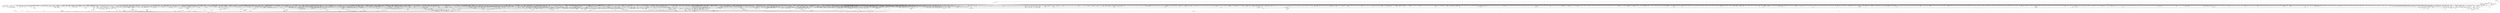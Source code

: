 digraph kerncollapsed {
    "do_raw_spin_lock_31" [color="black"];
    "netlink_unlock_table" [color="black"];
    "pick_next_task_idle" [color="black"];
    "free_vmap_area_rb_augment_cb_rotate" [color="black"];
    "entity_eligible" [color="black"];
    "tty_port_kopened" [color="black"];
    "has_managed_dma" [color="black"];
    "rcu_segcblist_pend_cbs" [color="black"];
    "__arch_copy_from_user" [color="black"];
    "folio_total_mapcount" [color="black"];
    "Indirect call144" [color="black"];
    "fsnotify_data_inode" [color="black"];
    "mte_sync_tags" [color="black"];
    "__audit_uring_entry" [color="black"];
    "arch_stack_walk" [color="black"];
    "Indirect call109" [color="black"];
    "Indirect call1" [color="black"];
    "Indirect call118" [color="black"];
    "jiffies_to_msecs" [color="black"];
    "xa_mk_value" [color="black"];
    "dup_anon_vma" [color="black"];
    "lock_parent" [color="black"];
    "io_wq_hash_work" [color="black"];
    "Indirect call218" [color="black"];
    "is_current_pgrp_orphaned" [color="black"];
    "folio_isolate_lru" [color="black"];
    "folio_anon_vma" [color="black"];
    "pid_nr_ns" [color="black"];
    "io_is_timeout_noseq" [color="black"];
    "__raw_spin_unlock_irq_5" [color="black"];
    "__raw_spin_lock_irqsave_42" [color="black"];
    "Indirect call183" [color="black"];
    "strscpy" [color="black"];
    "__percpu_add_case_32_15" [color="black"];
    "__count_vm_events_2" [color="black"];
    "__percpu_add_case_64_3" [color="black"];
    "page_ref_inc_1" [color="black"];
    "folio_mark_dirty" [color="black"];
    "__kern_my_cpu_offset_25" [color="black"];
    "put_ldops.constprop.0" [color="black"];
    "Indirect call195" [color="black"];
    "__raw_spin_lock.constprop.0" [color="black"];
    "Indirect call155" [color="black"];
    "set_swapper_pgd" [color="black"];
    "gup_must_unshare" [color="black"];
    "Indirect call121" [color="black"];
    "do_raw_spin_lock_48" [color="black"];
    "vma_interval_tree_iter_first" [color="black"];
    "arch_asym_cpu_priority" [color="black"];
    "do_raw_spin_lock_27" [color="black"];
    "___d_drop" [color="black"];
    "__wait_for_common" [color="black"];
    "arch_local_irq_enable_2" [color="black"];
    "mas_push_node" [color="black"];
    "__bitmap_weight" [color="black"];
    "mas_leaf_max_gap" [color="black"];
    "__balance_callbacks" [color="black"];
    "__percpu_add_case_64.constprop.0_3" [color="black"];
    "do_raw_spin_lock_16" [color="black"];
    "__raw_spin_lock_20" [color="black"];
    "__percpu_add_case_32_21" [color="black"];
    "workingset_update_node" [color="black"];
    "__raw_spin_unlock_irqrestore_10" [color="black"];
    "rb_insert_color" [color="black"];
    "pid_task" [color="black"];
    "__raw_spin_unlock_irq_28" [color="black"];
    "test_taint" [color="black"];
    "mas_allocated.isra.0" [color="black"];
    "io_cqring_wake" [color="black"];
    "list_del_init_7" [color="black"];
    "mas_safe_pivot" [color="black"];
    "pagetable_pte_dtor" [color="black"];
    "replace_mark_chunk" [color="black"];
    "io_wq_worker_running" [color="black"];
    "pcpu_chunk_populated" [color="black"];
    "__raw_spin_lock_27" [color="black"];
    "__raw_spin_lock" [color="black"];
    "post_ttbr_update_workaround" [color="black"];
    "security_inode_init_security_anon" [color="black"];
    "__tlb_reset_range" [color="black"];
    "copy_fd_bitmaps" [color="black"];
    "add_device_randomness" [color="black"];
    "__kern_my_cpu_offset_17" [color="black"];
    "radix_tree_tag_get" [color="black"];
    "update_cfs_rq_load_avg.isra.0" [color="black"];
    "__raw_write_lock_irq_1" [color="black"];
    "set_page_dirty" [color="black"];
    "fpsimd_flush_task_state" [color="black"];
    "io_get_cqe_overflow" [color="black"];
    "srcu_get_delay.isra.0" [color="black"];
    "__integrity_iint_find" [color="black"];
    "__cmpxchg_case_acq_32.constprop.0_6" [color="black"];
    "__kern_my_cpu_offset_44" [color="black"];
    "vma_interval_tree_augment_propagate" [color="black"];
    "io_should_retry_thread" [color="black"];
    "update_blocked_averages" [color="black"];
    "__cmpxchg_case_64" [color="black"];
    "__update_load_avg_se" [color="black"];
    "tick_get_broadcast_device" [color="black"];
    "find_suitable_fallback" [color="black"];
    "__kern_my_cpu_offset_74" [color="black"];
    "do_raw_spin_lock_35" [color="black"];
    "ktime_get_coarse_real_ts64" [color="black"];
    "set_ti_thread_flag_5" [color="black"];
    "find_next_bit_8" [color="black"];
    "page_ref_inc_2" [color="black"];
    "invalid_mkclean_vma" [color="black"];
    "irqd_set.isra.0_1" [color="black"];
    "page_ref_inc" [color="black"];
    "iov_iter_revert" [color="black"];
    "Indirect call103" [color="black"];
    "mas_safe_min" [color="black"];
    "__raw_write_lock_irq" [color="black"];
    "change_page_range" [color="black"];
    "mas_next_sibling" [color="black"];
    "compaction_defer_reset" [color="black"];
    "zone_watermark_fast.constprop.0" [color="black"];
    "folio_pfn" [color="black"];
    "hrtimer_active" [color="black"];
    "group_balance_cpu" [color="black"];
    "put_dec" [color="black"];
    "task_clear_jobctl_pending" [color="black"];
    "Indirect call127" [color="black"];
    "posix_cpu_timers_exit" [color="black"];
    "Indirect call149" [color="black"];
    "rcu_segcblist_entrain" [color="black"];
    "__mutex_init" [color="black"];
    "do_raw_spin_lock_1" [color="black"];
    "Indirect call208" [color="black"];
    "Indirect call57" [color="black"];
    "__xas_next" [color="black"];
    "find_vma_intersection" [color="black"];
    "mutex_spin_on_owner" [color="black"];
    "update_rq_clock" [color="black"];
    "__wake_up_sync_key" [color="black"];
    "__hrtimer_next_event_base.constprop.0" [color="black"];
    "Indirect call196" [color="black"];
    "wants_signal" [color="black"];
    "do_raw_spin_lock_18" [color="black"];
    "mapping_shrinkable" [color="black"];
    "__rb_erase_color" [color="black"];
    "arch_get_random_seed_longs" [color="black"];
    "is_vmalloc_addr" [color="black"];
    "task_fits_cpu" [color="black"];
    "__skb_zcopy_downgrade_managed" [color="black"];
    "__kern_my_cpu_offset_16" [color="black"];
    "__list_del_entry_2" [color="black"];
    "__kern_my_cpu_offset_47" [color="black"];
    "__do_set_cpus_allowed" [color="black"];
    "Indirect call182" [color="black"];
    "__raw_spin_trylock_3" [color="black"];
    "__cmpxchg_case_acq_64" [color="black"];
    "percpu_ref_put_many" [color="black"];
    "mte_update_gcr_excl.isra.0" [color="black"];
    "clear_ti_thread_flag_5" [color="black"];
    "current_is_kswapd" [color="black"];
    "mtree_load" [color="black"];
    "sk_error_report" [color="black"];
    "Indirect call128" [color="black"];
    "Indirect call79" [color="black"];
    "set_tlb_ubc_flush_pending" [color="black"];
    "try_to_take_rt_mutex" [color="black"];
    "arch_local_irq_save_5" [color="black"];
    "add_wait_queue_exclusive" [color="black"];
    "Indirect call178" [color="black"];
    "tlb_flush" [color="black"];
    "system_supports_tlb_range" [color="black"];
    "int_sqrt" [color="black"];
    "try_grab_page" [color="black"];
    "__hlist_del" [color="black"];
    "prep_compound_page" [color="black"];
    "Indirect call66" [color="black"];
    "security_audit_rule_match" [color="black"];
    "mutex_is_locked" [color="black"];
    "find_first_bit_1" [color="black"];
    "local_bh_disable" [color="black"];
    "try_release_thread_stack_to_cache" [color="black"];
    "redirty_tail_locked" [color="black"];
    "mas_find_child" [color="black"];
    "__printk_safe_enter" [color="black"];
    "Indirect call213" [color="black"];
    "pmd_offset.isra.0" [color="black"];
    "__kern_my_cpu_offset_28" [color="black"];
    "__fswab32_10" [color="black"];
    "Indirect call39" [color="black"];
    "rcu_seq_start_1" [color="black"];
    "update_min_vruntime" [color="black"];
    "folio_activate_fn" [color="black"];
    "klist_node_attached" [color="black"];
    "Indirect call163" [color="black"];
    "task_call_func" [color="black"];
    "pcpu_next_fit_region.constprop.0" [color="black"];
    "Indirect call142" [color="black"];
    "check_preempt_curr" [color="black"];
    "memblock_search" [color="black"];
    "num_other_online_cpus" [color="black"];
    "thread_group_cputime" [color="black"];
    "file_ns_capable" [color="black"];
    "__flush_tlb_page_nosync" [color="black"];
    "d_ancestor" [color="black"];
    "__ksize" [color="black"];
    "gup_folio_next" [color="black"];
    "csum_partial" [color="black"];
    "__mnt_want_write_file" [color="black"];
    "find_next_bit_13" [color="black"];
    "__xchg_case_mb_32.constprop.0" [color="black"];
    "__raw_spin_lock_21" [color="black"];
    "io_cqe_cache_refill" [color="black"];
    "__raw_spin_lock_irqsave.constprop.0_2" [color="black"];
    "print_tainted" [color="black"];
    "Indirect call202" [color="black"];
    "zone_watermark_ok_safe" [color="black"];
    "skb_copy_bits" [color="black"];
    "__const_udelay" [color="black"];
    "Indirect call151" [color="black"];
    "__raw_read_unlock.constprop.0_6" [color="black"];
    "__fprop_add_percpu" [color="black"];
    "security_sk_free" [color="black"];
    "__mod_node_page_state" [color="black"];
    "mab_calc_split" [color="black"];
    "queued_read_lock_slowpath" [color="black"];
    "cpudl_heapify_up" [color="black"];
    "update_sd_lb_stats" [color="black"];
    "__raw_spin_lock_irqsave_18" [color="black"];
    "__raw_spin_unlock_irq_36" [color="black"];
    "do_raw_spin_lock_17" [color="black"];
    "arch_local_irq_save_4" [color="black"];
    "Indirect call210" [color="black"];
    "__update_gt_cputime" [color="black"];
    "call_on_irq_stack" [color="black"];
    "srcu_gp_start" [color="black"];
    "plist_add" [color="black"];
    "pm_qos_update_flags" [color="black"];
    "__mod_timer" [color="black"];
    "down_read_trylock" [color="black"];
    "bit_waitqueue" [color="black"];
    "__kern_my_cpu_offset_62" [color="black"];
    "__lock_timer" [color="black"];
    "fpsimd_preserve_current_state" [color="black"];
    "folio_mapped" [color="black"];
    "sane_fdtable_size" [color="black"];
    "cpumask_and.isra.0_3" [color="black"];
    "__kern_my_cpu_offset_80" [color="black"];
    "dec_rlimit_ucounts" [color="black"];
    "Indirect call152" [color="black"];
    "drain_pages_zone" [color="black"];
    "page_move_anon_rmap" [color="black"];
    "Indirect call110" [color="black"];
    "check_class_changed" [color="black"];
    "raw_spin_rq_lock" [color="black"];
    "skb_tailroom" [color="black"];
    "fsnotify_grab_connector" [color="black"];
    "sync_icache_aliases" [color="black"];
    "prb_read_valid" [color="black"];
    "audit_comparator" [color="black"];
    "fast_dput" [color="black"];
    "llist_del_first" [color="black"];
    "__raw_spin_trylock_1" [color="black"];
    "flush_dcache_folio" [color="black"];
    "Indirect call132" [color="black"];
    "select_collect" [color="black"];
    "cpu_switch_to" [color="black"];
    "__srcu_read_lock" [color="black"];
    "__raw_spin_lock_irqsave_25" [color="black"];
    "__d_find_any_alias" [color="black"];
    "folio_nr_pages_3" [color="black"];
    "pm_runtime_get_noresume" [color="black"];
    "xas_set_order.part.0" [color="black"];
    "copy_highpage" [color="black"];
    "Indirect call201" [color="black"];
    "Indirect call191" [color="black"];
    "do_raw_spin_lock_57" [color="black"];
    "rcu_seq_start" [color="black"];
    "sched_clock_noinstr" [color="black"];
    "__raw_spin_lock_46" [color="black"];
    "skb_has_frag_list" [color="black"];
    "folio_add_new_anon_rmap" [color="black"];
    "Indirect call17" [color="black"];
    "_find_first_zero_bit" [color="black"];
    "fatal_signal_pending_6" [color="black"];
    "group_close_release" [color="black"];
    "ma_pivots" [color="black"];
    "mast_ascend" [color="black"];
    "mas_set_alloc_req" [color="black"];
    "__mnt_drop_write" [color="black"];
    "rt_mutex_futex_trylock" [color="black"];
    "__raw_spin_unlock_irqrestore.constprop.0_2" [color="black"];
    "__cmpxchg_case_mb_64_4" [color="black"];
    "auditsc_get_stamp" [color="black"];
    "find_next_bit_6" [color="black"];
    "Indirect call74" [color="black"];
    "account_pipe_buffers" [color="black"];
    "__percpu_add_case_32_13" [color="black"];
    "pm_runtime_deactivate_timer" [color="black"];
    "zone_page_state_snapshot.constprop.0" [color="black"];
    "Indirect call82" [color="black"];
    "xas_reload" [color="black"];
    "__smp_call_single_queue" [color="black"];
    "Indirect call80" [color="black"];
    "__cmpxchg_case_64.isra.0" [color="black"];
    "__raw_spin_unlock_irqrestore" [color="black"];
    "Indirect call61" [color="black"];
    "Indirect call85" [color="black"];
    "skb_header_pointer_2" [color="black"];
    "__kern_my_cpu_offset_23" [color="black"];
    "io_poll_remove_entry" [color="black"];
    "__disable_irq" [color="black"];
    "enqueue_pushable_dl_task" [color="black"];
    "first_zones_zonelist" [color="black"];
    "Indirect call134" [color="black"];
    "update_newidle_cost" [color="black"];
    "put_dec_full8" [color="black"];
    "local_bh_enable" [color="black"];
    "do_raw_spin_lock_6" [color="black"];
    "__rt_mutex_slowtrylock" [color="black"];
    "test_ti_thread_flag_6" [color="black"];
    "Indirect call204" [color="black"];
    "do_raw_spin_lock_63" [color="black"];
    "cpumask_any_distribute" [color="black"];
    "post_init_entity_util_avg" [color="black"];
    "do_raw_spin_lock_60" [color="black"];
    "req_ref_put_and_test" [color="black"];
    "list_del_init_2" [color="black"];
    "folio_mapped_1" [color="black"];
    "__cmpxchg_case_acq_32.constprop.0_8" [color="black"];
    "flush_tlb_kernel_range" [color="black"];
    "__futex_unqueue" [color="black"];
    "compound_order" [color="black"];
    "list_del_1" [color="black"];
    "qdisc_qstats_cpu_qlen_dec" [color="black"];
    "task_will_free_mem" [color="black"];
    "skb_header_cloned" [color="black"];
    "mas_alloc_req.isra.0" [color="black"];
    "rcu_cblist_dequeue" [color="black"];
    "mas_set_parent.constprop.0" [color="black"];
    "get_group_info.isra.0" [color="black"];
    "attach_entity_load_avg" [color="black"];
    "console_verbose" [color="black"];
    "wake_up_bit" [color="black"];
    "sub_rq_bw.isra.0" [color="black"];
    "tty_driver_name" [color="black"];
    "fpsimd_save" [color="black"];
    "__raw_spin_unlock_irqrestore_31" [color="black"];
    "__raw_spin_lock_irq_11" [color="black"];
    "Indirect call167" [color="black"];
    "inode_lru_list_del" [color="black"];
    "cpu_util_cfs_boost" [color="black"];
    "__kern_my_cpu_offset_11" [color="black"];
    "mas_prev_slot" [color="black"];
    "hrtimer_start_expires" [color="black"];
    "Indirect call122" [color="black"];
    "mas_find" [color="black"];
    "need_mlock_drain" [color="black"];
    "crng_fast_key_erasure" [color="black"];
    "find_next_bit.constprop.0_21" [color="black"];
    "__raw_spin_unlock_irq_35" [color="black"];
    "xa_find_after" [color="black"];
    "unlock_page" [color="black"];
    "__raw_spin_trylock_5" [color="black"];
    "__raw_spin_lock_irqsave_29" [color="black"];
    "io_req_defer_failed" [color="black"];
    "walk_pgd_range" [color="black"];
    "io_cancel_req_match" [color="black"];
    "mas_next_setup.constprop.0" [color="black"];
    "Indirect call73" [color="black"];
    "copy_thread" [color="black"];
    "security_sock_rcv_skb" [color="black"];
    "task_active_pid_ns" [color="black"];
    "lock_timer_base" [color="black"];
    "__raw_spin_unlock_irqrestore_12" [color="black"];
    "__cmpxchg_case_acq_32" [color="black"];
    "tlb_gather_mmu_fullmm" [color="black"];
    "set_ptes.constprop.0.isra.0" [color="black"];
    "PageMovable" [color="black"];
    "memzero_explicit" [color="black"];
    "__printk_cpu_sync_put" [color="black"];
    "find_later_rq" [color="black"];
    "clear_bit_unlock.constprop.0" [color="black"];
    "rcu_inkernel_boot_has_ended" [color="black"];
    "hlist_bl_lock" [color="black"];
    "Indirect call71" [color="black"];
    "__udelay" [color="black"];
    "Indirect call192" [color="black"];
    "io_acct_run_queue" [color="black"];
    "dev_bus_name" [color="black"];
    "__fsnotify_recalc_mask" [color="black"];
    "vma_interval_tree_subtree_search" [color="black"];
    "Indirect call102" [color="black"];
    "spin_lock_irqsave_ssp_contention" [color="black"];
    "enqueue_timer" [color="black"];
    "_atomic_dec_and_lock" [color="black"];
    "flush_tlb_mm" [color="black"];
    "pagefault_disable" [color="black"];
    "Indirect call157" [color="black"];
    "detach_if_pending" [color="black"];
    "drain_pages" [color="black"];
    "netdev_start_xmit" [color="black"];
    "arm64_kernel_unmapped_at_el0_2" [color="black"];
    "node_dirty_ok" [color="black"];
    "__reset_isolation_pfn" [color="black"];
    "lockref_mark_dead" [color="black"];
    "is_migration_entry" [color="black"];
    "folio_not_mapped" [color="black"];
    "__folio_cancel_dirty" [color="black"];
    "_compound_head_7" [color="black"];
    "prb_next_seq" [color="black"];
    "d_walk" [color="black"];
    "list_del_4" [color="black"];
    "tty_termios_baud_rate" [color="black"];
    "rcu_poll_gp_seq_end" [color="black"];
    "__count_vm_events" [color="black"];
    "__skb_header_pointer" [color="black"];
    "Indirect call190" [color="black"];
    "__raw_spin_lock_irq_31" [color="black"];
    "fsnotify_connector_sb" [color="black"];
    "__init_swait_queue_head" [color="black"];
    "io_req_complete_defer" [color="black"];
    "should_failslab" [color="black"];
    "signal_pending_state" [color="black"];
    "__kern_my_cpu_offset_83" [color="black"];
    "Indirect call130" [color="black"];
    "dl_set_overload.part.0" [color="black"];
    "hrtimer_try_to_cancel" [color="black"];
    "Indirect call170" [color="black"];
    "load_unaligned_zeropad_1" [color="black"];
    "arch_teardown_dma_ops" [color="black"];
    "__xa_clear_mark" [color="black"];
    "Indirect call36" [color="black"];
    "pte_to_swp_entry" [color="black"];
    "__cmpwait_case_32_2" [color="black"];
    "cpuhp_invoke_callback" [color="black"];
    "get_cpu_fpsimd_context" [color="black"];
    "domain_dirty_limits" [color="black"];
    "pagefault_enable_2" [color="black"];
    "cpumask_weight.constprop.0_5" [color="black"];
    "mas_leaf_set_meta" [color="black"];
    "can_migrate_task" [color="black"];
    "cpudl_heapify" [color="black"];
    "find_next_zero_bit" [color="black"];
    "access_ok_14" [color="black"];
    "extfrag_for_order" [color="black"];
    "cpumask_first_and" [color="black"];
    "fsnotify_put_sb_connectors" [color="black"];
    "flush_tlb_mm_1" [color="black"];
    "eth_type_vlan" [color="black"];
    "list_del_2" [color="black"];
    "__raw_spin_unlock_irq.constprop.0_2" [color="black"];
    "compact_lock_irqsave" [color="black"];
    "rwsem_read_trylock" [color="black"];
    "__dequeue_entity" [color="black"];
    "vm_stat_account" [color="black"];
    "__raw_spin_lock_12" [color="black"];
    "__try_to_del_timer_sync" [color="black"];
    "xas_result" [color="black"];
    "set_ti_thread_flag" [color="black"];
    "vma_needs_dirty_tracking" [color="black"];
    "percpu_ref_get_many" [color="black"];
    "__raw_spin_lock_irqsave" [color="black"];
    "Indirect call114" [color="black"];
    "__raw_spin_lock_irqsave_22" [color="black"];
    "__raw_spin_unlock_irq_1" [color="black"];
    "__hrtimer_get_next_event" [color="black"];
    "mm_trace_rss_stat" [color="black"];
    "__raw_read_lock.constprop.0_1" [color="black"];
    "__raw_spin_unlock_irqrestore_3" [color="black"];
    "update_load_avg" [color="black"];
    "xas_next_offset" [color="black"];
    "futex_q_unlock" [color="black"];
    "vma_interval_tree_insert_after" [color="black"];
    "_double_lock_balance" [color="black"];
    "__set_task_special" [color="black"];
    "fetch_robust_entry" [color="black"];
    "security_audit_rule_free" [color="black"];
    "xa_find" [color="black"];
    "io_fill_cqe_aux" [color="black"];
    "timekeeping_get_ns" [color="black"];
    "do_raw_spin_lock_28" [color="black"];
    "get_file.isra.0" [color="black"];
    "__raw_spin_lock_irq_12" [color="black"];
    "__ptrace_link" [color="black"];
    "__inode_add_lru" [color="black"];
    "__kern_my_cpu_offset_49" [color="black"];
    "__dl_add" [color="black"];
    "tty_update_time" [color="black"];
    "__raw_spin_unlock_irq_38" [color="black"];
    "u64_stats_add_1" [color="black"];
    "pm_runtime_put_noidle_2" [color="black"];
    "propagate_mount_unlock" [color="black"];
    "system_supports_tlb_range_1" [color="black"];
    "rb_first" [color="black"];
    "Indirect call108" [color="black"];
    "get_state_synchronize_rcu_full" [color="black"];
    "fsnotify_handle_inode_event.isra.0" [color="black"];
    "task_ppid_nr" [color="black"];
    "try_to_unmap_flush" [color="black"];
    "arch_local_irq_restore" [color="black"];
    "Indirect call207" [color="black"];
    "timerqueue_iterate_next" [color="black"];
    "lru_note_cost" [color="black"];
    "io_wq_exit_start" [color="black"];
    "__raw_spin_lock_22" [color="black"];
    "__raw_spin_lock_irqsave_44" [color="black"];
    "mas_prev_sibling" [color="black"];
    "sock_inuse_add" [color="black"];
    "dl_bw_of" [color="black"];
    "rcu_seq_set_state" [color="black"];
    "rt_mutex_proxy_unlock" [color="black"];
    "Indirect call55" [color="black"];
    "Indirect call123" [color="black"];
    "do_raw_spin_lock_66" [color="black"];
    "console_trylock" [color="black"];
    "xa_is_node" [color="black"];
    "check_cb_ovld_locked" [color="black"];
    "page_ref_inc_6" [color="black"];
    "rcu_is_cpu_rrupt_from_idle" [color="black"];
    "get_cred" [color="black"];
    "set_secondary_fwnode" [color="black"];
    "calc_wheel_index" [color="black"];
    "hrtimer_sleeper_start_expires" [color="black"];
    "zone_page_state_snapshot" [color="black"];
    "inode_maybe_inc_iversion" [color="black"];
    "kobj_child_ns_ops" [color="black"];
    "Indirect call147" [color="black"];
    "signalfd_cleanup" [color="black"];
    "__raw_spin_lock_irq_41" [color="black"];
    "mas_split_final_node.isra.0" [color="black"];
    "set_pud" [color="black"];
    "kick_process" [color="black"];
    "folio_test_uptodate" [color="black"];
    "__preempt_count_add.constprop.0_1" [color="black"];
    "__percpu_counter_sum" [color="black"];
    "test_ti_thread_flag_22" [color="black"];
    "__pfn_to_section" [color="black"];
    "mab_mas_cp" [color="black"];
    "dev_to_swnode" [color="black"];
    "copy_user_highpage" [color="black"];
    "__cmpxchg_case_acq_32.constprop.0_7" [color="black"];
    "prepare_to_wait_event" [color="black"];
    "__raw_spin_unlock_irq_20" [color="black"];
    "arch_get_random_longs" [color="black"];
    "arm64_kernel_unmapped_at_el0_3" [color="black"];
    "mas_wr_walk_descend" [color="black"];
    "double_unlock_balance" [color="black"];
    "skb_flow_get_icmp_tci" [color="black"];
    "Indirect call179" [color="black"];
    "__raw_spin_lock_6" [color="black"];
    "__raw_spin_lock_irq_7" [color="black"];
    "Indirect call72" [color="black"];
    "mapping_unmap_writable" [color="black"];
    "walk_page_test" [color="black"];
    "rcu_stall_is_suppressed" [color="black"];
    "__raw_spin_unlock_irq_17" [color="black"];
    "rpm_check_suspend_allowed" [color="black"];
    "__cmpxchg_case_mb_32_8" [color="black"];
    "rcu_seq_snap" [color="black"];
    "io_cancel_cb" [color="black"];
    "Indirect call194" [color="black"];
    "__zone_watermark_ok" [color="black"];
    "do_raw_spin_lock_118" [color="black"];
    "__raw_spin_unlock_irq_21" [color="black"];
    "Indirect call184" [color="black"];
    "blake2s_compress" [color="black"];
    "ptep_set_access_flags" [color="black"];
    "sock_flag_1" [color="black"];
    "Indirect call77" [color="black"];
    "get_arm64_ftr_reg" [color="black"];
    "d_lru_del" [color="black"];
    "do_raw_spin_lock" [color="black"];
    "_prb_read_valid" [color="black"];
    "__page_cache_release" [color="black"];
    "get_file_2" [color="black"];
    "__sync_icache_dcache" [color="black"];
    "strcspn" [color="black"];
    "d_hash" [color="black"];
    "lazy_max_pages" [color="black"];
    "__cmpxchg_case_acq_32.constprop.0_1" [color="black"];
    "__bpf_free_used_maps" [color="black"];
    "__raw_spin_unlock_irqrestore.constprop.0_1" [color="black"];
    "folio_size" [color="black"];
    "tk_clock_read" [color="black"];
    "__finalize_skb_around" [color="black"];
    "sibling_imbalance.isra.0" [color="black"];
    "pi_state_update_owner" [color="black"];
    "irq_domain_activate_irq" [color="black"];
    "__prepare_to_swait" [color="black"];
    "rcu_segcblist_inc_len" [color="black"];
    "Indirect call219" [color="black"];
    "tag_clear" [color="black"];
    "folio_unlock" [color="black"];
    "xas_find_conflict" [color="black"];
    "next_signal" [color="black"];
    "__mnt_is_readonly" [color="black"];
    "Indirect call176" [color="black"];
    "skb_cloned" [color="black"];
    "d_shrink_add" [color="black"];
    "propagation_next" [color="black"];
    "find_vmap_area" [color="black"];
    "lock_hrtimer_base" [color="black"];
    "anon_vma_interval_tree_insert" [color="black"];
    "is_subdir" [color="black"];
    "raw_spin_rq_lock_1" [color="black"];
    "init_timer_key" [color="black"];
    "Indirect call107" [color="black"];
    "finish_wait" [color="black"];
    "net_eq_idr" [color="black"];
    "__raw_spin_lock_irqsave.constprop.0_8" [color="black"];
    "blake2s_final" [color="black"];
    "__raw_spin_lock_irqsave_52" [color="black"];
    "pcpu_find_block_fit" [color="black"];
    "kthread_probe_data" [color="black"];
    "xas_clear_mark" [color="black"];
    "mmgrab_1" [color="black"];
    "do_raw_spin_lock.constprop.0_6" [color="black"];
    "cfs_rq_of" [color="black"];
    "signal_pending" [color="black"];
    "cpumask_first" [color="black"];
    "xas_set_offset" [color="black"];
    "__wake_up_locked_key_bookmark" [color="black"];
    "set_task_cpu" [color="black"];
    "mm_set_has_pinned_flag" [color="black"];
    "mab_set_b_end" [color="black"];
    "__next_zones_zonelist" [color="black"];
    "__cmpxchg_case_acq_32.constprop.0_2" [color="black"];
    "strchr" [color="black"];
    "d_set_d_op" [color="black"];
    "workingset_age_nonresident" [color="black"];
    "rcu_segcblist_advance" [color="black"];
    "__cmpxchg_case_acq_32.constprop.0_10" [color="black"];
    "check_preempt_curr_dl" [color="black"];
    "get_state_synchronize_rcu" [color="black"];
    "dequeue_load_avg" [color="black"];
    "rcu_segcblist_extract_done_cbs" [color="black"];
    "cpu_online_2" [color="black"];
    "__init_rwsem" [color="black"];
    "Indirect call69" [color="black"];
    "__percpu_add_case_32_3" [color="black"];
    "decay_load" [color="black"];
    "d_shrink_del" [color="black"];
    "update_sctlr_el1" [color="black"];
    "set_pageblock_migratetype" [color="black"];
    "__preempt_count_sub" [color="black"];
    "__set_task_comm" [color="black"];
    "percpu_ref_put_many.constprop.0_1" [color="black"];
    "kernfs_should_drain_open_files" [color="black"];
    "is_cpu_allowed" [color="black"];
    "do_raw_spin_lock_34" [color="black"];
    "no_blink" [color="black"];
    "rt_mutex_setprio" [color="black"];
    "pfn_is_map_memory" [color="black"];
    "Indirect call174" [color="black"];
    "irq_set_thread_affinity" [color="black"];
    "__put_cpu_fpsimd_context" [color="black"];
    "anon_vma_interval_tree_iter_next" [color="black"];
    "__kern_my_cpu_offset_55" [color="black"];
    "task_work_cancel_match" [color="black"];
    "__kern_my_cpu_offset_4" [color="black"];
    "pcpu_chunk_slot" [color="black"];
    "Indirect call51" [color="black"];
    "folio_trylock" [color="black"];
    "fatal_signal_pending" [color="black"];
    "__raw_spin_unlock_irq_19" [color="black"];
    "_compound_head_2" [color="black"];
    "__raw_spin_unlock_irqrestore_8" [color="black"];
    "mte_clear_page_tags" [color="black"];
    "anon_vma_interval_tree_iter_first" [color="black"];
    "__raw_spin_lock_62" [color="black"];
    "pcpu_init_md_blocks" [color="black"];
    "find_next_bit.constprop.0_5" [color="black"];
    "this_cpu_has_cap" [color="black"];
    "__io_disarm_linked_timeout" [color="black"];
    "__raw_spin_lock_irq_17" [color="black"];
    "path_get" [color="black"];
    "pde_subdir_find" [color="black"];
    "invalid_folio_referenced_vma" [color="black"];
    "_compound_head_1" [color="black"];
    "rcu_segcblist_accelerate" [color="black"];
    "io_run_cancel" [color="black"];
    "test_ti_thread_flag_21" [color="black"];
    "__raw_spin_unlock_irqrestore_37" [color="black"];
    "Indirect call13" [color="black"];
    "__raw_spin_lock_41" [color="black"];
    "mas_prev" [color="black"];
    "inode_cgwb_move_to_attached" [color="black"];
    "device_links_read_unlock" [color="black"];
    "osq_unlock" [color="black"];
    "pmd_set_huge" [color="black"];
    "vma_fs_can_writeback" [color="black"];
    "__dl_update" [color="black"];
    "cpumask_empty_3" [color="black"];
    "blake2s.constprop.0" [color="black"];
    "noop_dirty_folio" [color="black"];
    "__cmpxchg_case_acq_32.constprop.0_14" [color="black"];
    "free_pcppages_bulk" [color="black"];
    "console_srcu_read_lock" [color="black"];
    "ktime_get_real_ts64" [color="black"];
    "get_data" [color="black"];
    "__raw_spin_unlock_irqrestore_2" [color="black"];
    "page_ref_inc_4" [color="black"];
    "Indirect call212" [color="black"];
    "do_raw_spin_lock_47" [color="black"];
    "nsec_to_clock_t" [color="black"];
    "__walk_page_range" [color="black"];
    "__sk_mem_reduce_allocated" [color="black"];
    "__pi_strcmp" [color="black"];
    "mas_is_err" [color="black"];
    "do_raw_spin_lock.constprop.0_3" [color="black"];
    "__rt_mutex_futex_trylock" [color="black"];
    "mas_data_end" [color="black"];
    "clear_siginfo" [color="black"];
    "req_set_fail" [color="black"];
    "irq_chip_retrigger_hierarchy" [color="black"];
    "cd_forget" [color="black"];
    "__finish_swait" [color="black"];
    "security_capable" [color="black"];
    "Indirect call206" [color="black"];
    "__raw_spin_trylock_4" [color="black"];
    "rcu_segcblist_first_pend_cb" [color="black"];
    "req_set_fail_4" [color="black"];
    "clear_ti_thread_flag_1" [color="black"];
    "pageblock_skip_persistent" [color="black"];
    "Indirect call18" [color="black"];
    "pde_subdir_first" [color="black"];
    "forward_timer_base" [color="black"];
    "mas_wr_walk" [color="black"];
    "irq_enable" [color="black"];
    "sock_flag_3" [color="black"];
    "disable_irq_nosync" [color="black"];
    "do_raw_spin_lock_51" [color="black"];
    "__isolate_free_page" [color="black"];
    "__cmpxchg_case_mb_32_4" [color="black"];
    "do_raw_spin_lock_7" [color="black"];
    "find_next_bit_18" [color="black"];
    "do_raw_spin_lock_26" [color="black"];
    "unreserve_highatomic_pageblock" [color="black"];
    "task_set_jobctl_pending" [color="black"];
    "irq_work_claim" [color="black"];
    "do_raw_spin_lock_87" [color="black"];
    "Indirect call16" [color="black"];
    "d_instantiate" [color="black"];
    "walk_page_range" [color="black"];
    "Indirect call2" [color="black"];
    "mapping_shrinkable_1" [color="black"];
    "__enqueue_entity" [color="black"];
    "kill_device" [color="black"];
    "clear_page" [color="black"];
    "prepend_path" [color="black"];
    "find_next_and_bit.constprop.0" [color="black"];
    "compound_order_1" [color="black"];
    "__cmpxchg_case_acq_32.constprop.0_17" [color="black"];
    "signal_set_stop_flags" [color="black"];
    "arch_local_irq_save_7" [color="black"];
    "__dev_fwnode" [color="black"];
    "inc_rlimit_ucounts" [color="black"];
    "get_file" [color="black"];
    "add_timer_on" [color="black"];
    "__anon_vma_interval_tree_subtree_search" [color="black"];
    "xas_init_marks" [color="black"];
    "add_wait_queue" [color="black"];
    "vmalloc_to_page" [color="black"];
    "Indirect call53" [color="black"];
    "__anon_vma_interval_tree_augment_rotate" [color="black"];
    "do_raw_spin_lock.constprop.0_10" [color="black"];
    "Indirect call161" [color="black"];
    "find_next_bit_17" [color="black"];
    "__ipi_send_mask" [color="black"];
    "__cmpwait_case_32_3" [color="black"];
    "xas_error.isra.0" [color="black"];
    "mlock_fixup" [color="black"];
    "clear_ti_thread_flag" [color="black"];
    "pcpu_alloc_area" [color="black"];
    "__set_open_fd" [color="black"];
    "do_raw_spin_lock_83" [color="black"];
    "wb_io_lists_depopulated" [color="black"];
    "page_ref_dec_and_test_1" [color="black"];
    "tag_set" [color="black"];
    "get_mm_exe_file" [color="black"];
    "Indirect call40" [color="black"];
    "__kern_my_cpu_offset_36" [color="black"];
    "d_flags_for_inode" [color="black"];
    "__attach_to_pi_owner" [color="black"];
    "purge_fragmented_block" [color="black"];
    "prepend_name" [color="black"];
    "__skb_set_length" [color="black"];
    "dl_rq_of_se" [color="black"];
    "__cmpxchg_case_acq_32.constprop.0_15" [color="black"];
    "split_vma" [color="black"];
    "number" [color="black"];
    "desc_read_finalized_seq" [color="black"];
    "check_vma_flags" [color="black"];
    "list_lru_del" [color="black"];
    "Indirect call169" [color="black"];
    "__irq_put_desc_unlock" [color="black"];
    "irq_get_irq_data" [color="black"];
    "Indirect call27" [color="black"];
    "mmget" [color="black"];
    "cpu_mitigations_off" [color="black"];
    "tty_name" [color="black"];
    "access_ok_2" [color="black"];
    "skb_queue_tail" [color="black"];
    "convert_prio" [color="black"];
    "find_next_bit.constprop.0_8" [color="black"];
    "fasync_insert_entry" [color="black"];
    "_get_random_bytes" [color="black"];
    "kernfs_name_hash" [color="black"];
    "__raw_spin_lock_irq_34" [color="black"];
    "__kern_my_cpu_offset_67" [color="black"];
    "__kern_my_cpu_offset_50" [color="black"];
    "test_ti_thread_flag_7" [color="black"];
    "__raw_spin_unlock_irqrestore_18" [color="black"];
    "io_put_kbuf" [color="black"];
    "do_raw_spin_lock_69" [color="black"];
    "netlink_overrun" [color="black"];
    "cpumask_copy_1" [color="black"];
    "Indirect call29" [color="black"];
    "tls_preserve_current_state" [color="black"];
    "mas_max_gap" [color="black"];
    "__free_one_page" [color="black"];
    "do_raw_spin_lock_42" [color="black"];
    "futex_hb_waiters_dec" [color="black"];
    "clear_inode" [color="black"];
    "io_put_kbuf_comp.isra.0" [color="black"];
    "signal_pending_11" [color="black"];
    "hrtimer_start_range_ns" [color="black"];
    "__dl_sub" [color="black"];
    "__printk_cpu_sync_wait" [color="black"];
    "show_mem_node_skip" [color="black"];
    "rt_mutex_top_waiter" [color="black"];
    "plist_del" [color="black"];
    "mas_update_gap" [color="black"];
    "mas_wr_node_walk" [color="black"];
    "pm_ops_is_empty" [color="black"];
    "find_vm_area" [color="black"];
    "__var_waitqueue" [color="black"];
    "futex_get_value_locked" [color="black"];
    "__cmpxchg_case_acq_32_3" [color="black"];
    "__raw_spin_lock_24" [color="black"];
    "reweight_task" [color="black"];
    "do_raw_spin_lock_65" [color="black"];
    "wb_dirty_limits" [color="black"];
    "dev_nit_active" [color="black"];
    "first_zones_zonelist_1" [color="black"];
    "__percpu_add_case_32_2" [color="black"];
    "__raw_spin_unlock_irq_6" [color="black"];
    "mast_split_data" [color="black"];
    "data_alloc" [color="black"];
    "kmalloc_size_roundup" [color="black"];
    "drain_local_pages" [color="black"];
    "__raw_spin_lock_irqsave_32" [color="black"];
    "do_raw_spin_lock_61" [color="black"];
    "do_raw_spin_lock_38" [color="black"];
    "need_active_balance" [color="black"];
    "__kern_my_cpu_offset_18" [color="black"];
    "mnt_set_mountpoint" [color="black"];
    "rt_mutex_init_proxy_locked" [color="black"];
    "lowest_in_progress" [color="black"];
    "__wake_up_bit" [color="black"];
    "tty_audit_fork" [color="black"];
    "mas_new_ma_node" [color="black"];
    "__raw_spin_lock_irq_25" [color="black"];
    "skb_tailroom_2" [color="black"];
    "__dev_pm_qos_resume_latency" [color="black"];
    "mas_next" [color="black"];
    "arch_local_irq_save_3" [color="black"];
    "tty_ldisc_open" [color="black"];
    "posix_cputimers_group_init" [color="black"];
    "do_raw_spin_lock_64" [color="black"];
    "is_valid_gup_args" [color="black"];
    "skb_tailroom_1" [color="black"];
    "_find_first_and_bit" [color="black"];
    "io_wq_cancel_pending_work" [color="black"];
    "migrate_disable" [color="black"];
    "__raw_spin_unlock_irqrestore_11" [color="black"];
    "igrab" [color="black"];
    "dget" [color="black"];
    "__percpu_add_case_64.constprop.0_1" [color="black"];
    "wakeup_kswapd" [color="black"];
    "__iget" [color="black"];
    "do_softirq_own_stack" [color="black"];
    "__pi_strlen" [color="black"];
    "__raw_spin_lock_irqsave_7" [color="black"];
    "find_next_bit_15" [color="black"];
    "__cmpxchg_case_mb_64_7" [color="black"];
    "read_seqbegin_or_lock" [color="black"];
    "steal_suitable_fallback" [color="black"];
    "mmap_write_unlock_1" [color="black"];
    "sched_ttwu_pending" [color="black"];
    "Indirect call200" [color="black"];
    "__raw_spin_lock_14" [color="black"];
    "set_load_weight" [color="black"];
    "dl_clear_overload.part.0" [color="black"];
    "folio_lruvec_relock_irq.constprop.0" [color="black"];
    "_prb_commit" [color="black"];
    "__kern_my_cpu_offset_60" [color="black"];
    "hlist_bl_unlock" [color="black"];
    "Indirect call186" [color="black"];
    "req_set_fail_3" [color="black"];
    "Indirect call56" [color="black"];
    "pud_set_huge" [color="black"];
    "arch_local_irq_save_8" [color="black"];
    "put_unused_fd" [color="black"];
    "__raw_spin_lock_irq_6" [color="black"];
    "vma_merge" [color="black"];
    "folio_trylock_1" [color="black"];
    "io_wq_work_match_item" [color="black"];
    "__kern_my_cpu_offset_15" [color="black"];
    "__set_close_on_exec.isra.0" [color="black"];
    "addr_to_vb_xa" [color="black"];
    "do_raw_spin_lock_41" [color="black"];
    "Indirect call19" [color="black"];
    "__kern_my_cpu_offset_37" [color="black"];
    "Indirect call91" [color="black"];
    "__raw_spin_lock_irq_5" [color="black"];
    "Indirect call100" [color="black"];
    "prb_reserve" [color="black"];
    "membarrier_update_current_mm" [color="black"];
    "Indirect call64" [color="black"];
    "Indirect call143" [color="black"];
    "mas_pause" [color="black"];
    "ksize" [color="black"];
    "__kern_my_cpu_offset_79" [color="black"];
    "rcu_poll_gp_seq_start_unlocked" [color="black"];
    "__acct_reclaim_writeback" [color="black"];
    "ktime_get_with_offset" [color="black"];
    "__raw_read_unlock.constprop.0_2" [color="black"];
    "vma_interval_tree_augment_rotate" [color="black"];
    "audit_gid_comparator" [color="black"];
    "audit_mark_compare" [color="black"];
    "Indirect call95" [color="black"];
    "sub_running_bw.isra.0" [color="black"];
    "folio_mapped_2" [color="black"];
    "dev_xmit_recursion_inc" [color="black"];
    "__count_vm_events_1" [color="black"];
    "bsearch" [color="black"];
    "__task_pid_nr_ns" [color="black"];
    "clear_ti_thread_flag_3" [color="black"];
    "do_raw_spin_lock_32" [color="black"];
    "__raw_spin_lock_irqsave_1" [color="black"];
    "timer_delete" [color="black"];
    "Indirect call3" [color="black"];
    "defer_console_output" [color="black"];
    "radix_tree_lookup" [color="black"];
    "is_software_node" [color="black"];
    "wb_has_dirty_io" [color="black"];
    "do_raw_spin_lock.constprop.0_14" [color="black"];
    "fsnotify_detach_connector_from_object" [color="black"];
    "hrtimer_force_reprogram.constprop.0" [color="black"];
    "lookup_mountpoint" [color="black"];
    "flush_tlb_batched_pending" [color="black"];
    "local_cpu_stop" [color="black"];
    "__raw_spin_unlock_irq_23" [color="black"];
    "mod_node_page_state" [color="black"];
    "__raw_spin_unlock_irqrestore_15" [color="black"];
    "__list_del_entry_1" [color="black"];
    "__raw_spin_lock_irqsave.constprop.0_9" [color="black"];
    "__raw_spin_lock_irqsave_3" [color="black"];
    "arch_local_irq_restore_2" [color="black"];
    "cpu_online_3" [color="black"];
    "pgattr_change_is_safe" [color="black"];
    "arch_send_call_function_single_ipi" [color="black"];
    "test_ti_thread_flag_10" [color="black"];
    "__raw_read_unlock.constprop.0" [color="black"];
    "Indirect call145" [color="black"];
    "cpupri_set" [color="black"];
    "find_worker_executing_work" [color="black"];
    "Indirect call168" [color="black"];
    "invalid_migration_vma" [color="black"];
    "online_section_nr" [color="black"];
    "__raw_spin_lock_2" [color="black"];
    "mod_zone_state" [color="black"];
    "double_rq_lock" [color="black"];
    "should_fail_alloc_page" [color="black"];
    "rcu_segcblist_add_len" [color="black"];
    "get_ldops" [color="black"];
    "copy_from_kernel_nofault_allowed" [color="black"];
    "__mnt_want_write" [color="black"];
    "__raw_spin_lock_28" [color="black"];
    "put_prev_task" [color="black"];
    "compaction_suitable" [color="black"];
    "__kern_my_cpu_offset_134" [color="black"];
    "__flush_tlb_kernel_pgtable" [color="black"];
    "__bitmap_clear" [color="black"];
    "access_ok_39" [color="black"];
    "kernfs_leftmost_descendant" [color="black"];
    "futex_hash" [color="black"];
    "__printk_safe_exit" [color="black"];
    "find_next_bit.constprop.0_11" [color="black"];
    "get_pfnblock_flags_mask" [color="black"];
    "Indirect call41" [color="black"];
    "__raw_spin_unlock_irqrestore_33" [color="black"];
    "fsnotify_update_flags" [color="black"];
    "mod_zone_page_state" [color="black"];
    "task_clear_jobctl_trapping" [color="black"];
    "folio_invalidate" [color="black"];
    "test_tsk_need_resched" [color="black"];
    "strncmp" [color="black"];
    "pmd_offset.isra.0_1" [color="black"];
    "arch_send_call_function_ipi_mask" [color="black"];
    "errseq_sample" [color="black"];
    "srcu_funnel_exp_start" [color="black"];
    "rcu_segcblist_move_seglen" [color="black"];
    "list_del_init_3" [color="black"];
    "arch_local_irq_restore_3" [color="black"];
    "take_dentry_name_snapshot" [color="black"];
    "mas_state_walk" [color="black"];
    "__dl_clear_params" [color="black"];
    "capacity_of" [color="black"];
    "chacha_permute" [color="black"];
    "compound_order_2" [color="black"];
    "debug_locks_off" [color="black"];
    "kmalloc_slab" [color="black"];
    "__kern_my_cpu_offset_133" [color="black"];
    "__kern_my_cpu_offset_76" [color="black"];
    "zone_page_state_add" [color="black"];
    "filemap_release_folio" [color="black"];
    "Indirect call115" [color="black"];
    "do_raw_spin_lock_116" [color="black"];
    "compaction_zonelist_suitable" [color="black"];
    "_compound_head_4" [color="black"];
    "osq_lock" [color="black"];
    "vma_iter_config" [color="black"];
    "next_mnt" [color="black"];
    "_atomic_dec_and_lock_irqsave" [color="black"];
    "vm_unacct_memory_1" [color="black"];
    "add_timer" [color="black"];
    "find_submount" [color="black"];
    "can_vma_merge_after.constprop.0" [color="black"];
    "read_seqbegin.constprop.0" [color="black"];
    "lru_deactivate_file_fn" [color="black"];
    "check_and_switch_context" [color="black"];
    "tlb_flush_mmu_tlbonly_1" [color="black"];
    "memchr" [color="black"];
    "mas_next_range" [color="black"];
    "resched_curr" [color="black"];
    "__cmpxchg_case_acq_32.constprop.0_18" [color="black"];
    "io_poll_mark_cancelled" [color="black"];
    "do_raw_spin_lock_33" [color="black"];
    "Indirect call97" [color="black"];
    "__raw_spin_unlock_irq_12" [color="black"];
    "mas_find_setup.constprop.0" [color="black"];
    "rcu_segcblist_enqueue" [color="black"];
    "sock_rfree" [color="black"];
    "auditd_test_task" [color="black"];
    "Indirect call14" [color="black"];
    "rcu_jiffies_till_stall_check" [color="black"];
    "Indirect call139" [color="black"];
    "skb_headers_offset_update" [color="black"];
    "put_filesystem" [color="black"];
    "pte_mkdirty" [color="black"];
    "tk_xtime.constprop.0" [color="black"];
    "io_prep_async_work" [color="black"];
    "del_page_from_free_list" [color="black"];
    "__raw_spin_unlock_irqrestore_1" [color="black"];
    "dequeue_task" [color="black"];
    "__raw_spin_unlock_irqrestore_38" [color="black"];
    "this_cpu_has_cap.part.0" [color="black"];
    "get_ucounts_or_wrap" [color="black"];
    "io_acct_cancel_pending_work" [color="black"];
    "posix_cpu_timer_rearm" [color="black"];
    "pick_next_pushable_dl_task" [color="black"];
    "__raw_spin_lock_irq.constprop.0_1" [color="black"];
    "timer_reduce" [color="black"];
    "sme_save_state" [color="black"];
    "find_first_bit_3" [color="black"];
    "fsnotify_group_assert_locked" [color="black"];
    "__percpu_add_case_64" [color="black"];
    "Indirect call137" [color="black"];
    "lru_deactivate_fn" [color="black"];
    "__cmpxchg_case_mb_32_13" [color="black"];
    "workingset_refault" [color="black"];
    "strcpy" [color="black"];
    "timer_delete_sync" [color="black"];
    "folio_order" [color="black"];
    "mas_start" [color="black"];
    "__raw_spin_lock_63" [color="black"];
    "mte_copy_page_tags" [color="black"];
    "task_rq_lock" [color="black"];
    "__wake_up_common" [color="black"];
    "page_ref_dec_and_test_2" [color="black"];
    "Indirect call111" [color="black"];
    "release_thread" [color="black"];
    "do_raw_spin_lock_9" [color="black"];
    "sock_rmem_free" [color="black"];
    "task_sigpending_1" [color="black"];
    "__cmpxchg_case_mb_64_6" [color="black"];
    "netlink_has_listeners" [color="black"];
    "u64_stats_inc" [color="black"];
    "do_init_timer.constprop.0" [color="black"];
    "blake2s_update" [color="black"];
    "__skb_checksum" [color="black"];
    "__raw_spin_lock_bh.constprop.0_5" [color="black"];
    "__cmpxchg_case_acq_32.constprop.0_21" [color="black"];
    "exit_oom_victim" [color="black"];
    "netdev_name" [color="black"];
    "do_kernel_restart" [color="black"];
    "strnlen" [color="black"];
    "rcu_poll_gp_seq_start" [color="black"];
    "page_try_share_anon_rmap" [color="black"];
    "fatal_signal_pending_5" [color="black"];
    "kmap_atomic_1" [color="black"];
    "__raw_spin_lock_irqsave_12" [color="black"];
    "new_context" [color="black"];
    "tlb_remove_table_smp_sync" [color="black"];
    "Indirect call172" [color="black"];
    "do_softirq" [color="black"];
    "list_move_1" [color="black"];
    "Indirect call119" [color="black"];
    "_find_last_bit" [color="black"];
    "futex_cmpxchg_value_locked" [color="black"];
    "__percpu_add_case_64_4" [color="black"];
    "__sk_mem_reclaim" [color="black"];
    "mask_irq" [color="black"];
    "arch_local_irq_save" [color="black"];
    "page_vma_mapped_walk_done" [color="black"];
    "other_cpu_in_panic" [color="black"];
    "tick_get_wakeup_device" [color="black"];
    "clear_buddies.isra.0" [color="black"];
    "__raw_spin_lock_irq.constprop.0_2" [color="black"];
    "ldsem_down_read_trylock" [color="black"];
    "enqueue_task" [color="black"];
    "Indirect call28" [color="black"];
    "freezing" [color="black"];
    "access_ok_16" [color="black"];
    "__cmpxchg_case_mb_64_2" [color="black"];
    "Indirect call62" [color="black"];
    "Indirect call215" [color="black"];
    "rt_mutex_slowtrylock" [color="black"];
    "extract_entropy.constprop.0" [color="black"];
    "pvm_find_va_enclose_addr" [color="black"];
    "skb_zcopy" [color="black"];
    "dl_bw_cpus" [color="black"];
    "process_shares_mm" [color="black"];
    "irq_to_desc" [color="black"];
    "ttwu_queue_wakelist" [color="black"];
    "allow_direct_reclaim" [color="black"];
    "__raw_spin_unlock_irq_18" [color="black"];
    "mas_pop_node" [color="black"];
    "pwq_activate_inactive_work" [color="black"];
    "__raw_spin_lock_4" [color="black"];
    "irqd_irq_disabled.isra.0" [color="black"];
    "system_supports_mte_1" [color="black"];
    "__cmpxchg_case_acq_32.constprop.0_4" [color="black"];
    "set_ptes.constprop.0.isra.0_1" [color="black"];
    "do_raw_spin_lock_80" [color="black"];
    "__raw_spin_lock_31" [color="black"];
    "Indirect call32" [color="black"];
    "cpudl_find" [color="black"];
    "prepare_to_wait_exclusive" [color="black"];
    "set_work_data" [color="black"];
    "__msecs_to_jiffies" [color="black"];
    "lockref_get" [color="black"];
    "rseq_migrate" [color="black"];
    "find_first_bit_6" [color="black"];
    "skb_orphan_1" [color="black"];
    "do_raw_spin_lock_5" [color="black"];
    "do_raw_spin_lock_72" [color="black"];
    "do_raw_spin_lock_88" [color="black"];
    "search_cmp_ftr_reg" [color="black"];
    "sve_get_vl" [color="black"];
    "Indirect call48" [color="black"];
    "__percpu_add_case_32_8" [color="black"];
    "read_sanitised_ftr_reg" [color="black"];
    "task_rq_unlock" [color="black"];
    "internal_add_timer" [color="black"];
    "free_vmap_area_rb_augment_cb_propagate" [color="black"];
    "__init_waitqueue_head" [color="black"];
    "smp_call_function_many" [color="black"];
    "try_to_unmap_flush_dirty" [color="black"];
    "rcu_gp_is_expedited" [color="black"];
    "kernfs_release_file.part.0.isra.0" [color="black"];
    "dcache_clean_pou" [color="black"];
    "test_and_set_ti_thread_flag_1" [color="black"];
    "__irq_domain_activate_irq" [color="black"];
    "security_file_set_fowner" [color="black"];
    "add_nr_running" [color="black"];
    "arch_timer_evtstrm_available" [color="black"];
    "task_sched_runtime" [color="black"];
    "io_wq_get_acct" [color="black"];
    "bstats_update" [color="black"];
    "cpu_do_switch_mm" [color="black"];
    "vma_interval_tree_iter_next" [color="black"];
    "set_ptes.isra.0" [color="black"];
    "do_raw_spin_lock_50" [color="black"];
    "queued_spin_lock_slowpath" [color="black"];
    "find_lock_later_rq" [color="black"];
    "__raw_spin_unlock_irqrestore_21" [color="black"];
    "__siphash_unaligned" [color="black"];
    "folio_account_cleaned" [color="black"];
    "clear_ti_thread_flag_6" [color="black"];
    "Indirect call136" [color="black"];
    "prb_commit" [color="black"];
    "Indirect call113" [color="black"];
    "Indirect call205" [color="black"];
    "do_raw_spin_lock_43" [color="black"];
    "raw_spin_rq_unlock" [color="black"];
    "get_task_exe_file" [color="black"];
    "xas_pause" [color="black"];
    "folio_nr_pages" [color="black"];
    "Indirect call83" [color="black"];
    "cpu_active" [color="black"];
    "lock_mount_hash" [color="black"];
    "Indirect call120" [color="black"];
    "__irq_startup" [color="black"];
    "skb_pfmemalloc" [color="black"];
    "Indirect call87" [color="black"];
    "strscpy_pad" [color="black"];
    "mas_bulk_rebalance" [color="black"];
    "mab_no_null_split" [color="black"];
    "skb_checksum" [color="black"];
    "Indirect call12" [color="black"];
    "__reuseport_detach_closed_sock" [color="black"];
    "rcu_seq_end" [color="black"];
    "__xchg_case_mb_64.constprop.0_2" [color="black"];
    "fsnotify_free_mark" [color="black"];
    "spin_lock_irqsave_check_contention" [color="black"];
    "__anon_vma_interval_tree_augment_propagate" [color="black"];
    "mas_adopt_children.isra.0" [color="black"];
    "Indirect call150" [color="black"];
    "console_is_usable" [color="black"];
    "mte_destroy_descend.constprop.0" [color="black"];
    "skip_atoi" [color="black"];
    "get_file_1" [color="black"];
    "timer_wait_running" [color="black"];
    "set_kpti_asid_bits" [color="black"];
    "__sw_hweight64" [color="black"];
    "folio_evictable_1" [color="black"];
    "page_ref_dec_and_test" [color="black"];
    "recalc_sigpending" [color="black"];
    "Indirect call112" [color="black"];
    "lock_mnt_tree" [color="black"];
    "ptrauth_keys_install_user" [color="black"];
    "call_function_single_prep_ipi" [color="black"];
    "is_bad_inode" [color="black"];
    "device_pm_check_callbacks" [color="black"];
    "__dput_to_list" [color="black"];
    "__raw_spin_lock_16" [color="black"];
    "kthread_is_per_cpu" [color="black"];
    "__remove_hrtimer" [color="black"];
    "fatal_signal_pending_1" [color="black"];
    "__raw_spin_unlock_irqrestore_5" [color="black"];
    "hlist_del_init" [color="black"];
    "__peernet2id" [color="black"];
    "__rb_rotate_set_parents" [color="black"];
    "Indirect call34" [color="black"];
    "system_supports_address_auth_1" [color="black"];
    "do_raw_spin_lock_25" [color="black"];
    "cpu_online_1" [color="black"];
    "cpumask_and.isra.0_1" [color="black"];
    "dec_mm_counter" [color="black"];
    "smp_call_function_many_cond" [color="black"];
    "Indirect call104" [color="black"];
    "__futex_queue" [color="black"];
    "__raw_spin_trylock" [color="black"];
    "put_dec_trunc8" [color="black"];
    "__raw_spin_unlock_irqrestore_29" [color="black"];
    "__update_load_avg_cfs_rq" [color="black"];
    "mte_update_sctlr_user" [color="black"];
    "mutex_can_spin_on_owner" [color="black"];
    "folio_trylock_4" [color="black"];
    "find_vma" [color="black"];
    "__raw_spin_lock_irq_1" [color="black"];
    "Indirect call75" [color="black"];
    "__wake_up_klogd.part.0" [color="black"];
    "find_next_bit_7" [color="black"];
    "rcu_gp_is_normal" [color="black"];
    "__raw_spin_lock_52" [color="black"];
    "cpu_timer_dequeue" [color="black"];
    "xas_error.isra.0_1" [color="black"];
    "qdisc_qstats_cpu_backlog_dec" [color="black"];
    "pcpu_chunk_refresh_hint" [color="black"];
    "_find_first_bit" [color="black"];
    "Indirect call166" [color="black"];
    "__raw_spin_unlock_irq_29" [color="black"];
    "__raw_spin_unlock_irqrestore_17" [color="black"];
    "arm_timer" [color="black"];
    "space_used" [color="black"];
    "Indirect call177" [color="black"];
    "__raw_spin_lock_irqsave_21" [color="black"];
    "__percpu_add_case_32_20" [color="black"];
    "memblock_is_map_memory" [color="black"];
    "fsnotify" [color="black"];
    "process_vma_walk_lock" [color="black"];
    "need_seqretry" [color="black"];
    "Indirect call216" [color="black"];
    "data_check_size" [color="black"];
    "security_release_secctx" [color="black"];
    "deactivate_task" [color="black"];
    "lru_move_tail_fn" [color="black"];
    "is_rlimit_overlimit" [color="black"];
    "Indirect call22" [color="black"];
    "hrtimer_forward" [color="black"];
    "user_disable_single_step" [color="black"];
    "se_weight.isra.0" [color="black"];
    "do_raw_spin_lock_29" [color="black"];
    "posix_cpu_timers_exit_group" [color="black"];
    "security_task_kill" [color="black"];
    "do_raw_spin_lock_10" [color="black"];
    "mte_dead_walk" [color="black"];
    "Indirect call197" [color="black"];
    "should_zap_page" [color="black"];
    "compaction_free" [color="black"];
    "collect_posix_cputimers" [color="black"];
    "irq_work_single" [color="black"];
    "__raw_spin_unlock_irq.constprop.0_1" [color="black"];
    "__raw_spin_unlock_irq_25" [color="black"];
    "to_kthread" [color="black"];
    "device_links_read_lock" [color="black"];
    "zone_watermark_ok" [color="black"];
    "__raw_spin_unlock_irq_4" [color="black"];
    "Indirect call23" [color="black"];
    "list_del_init" [color="black"];
    "__remove_inode_hash" [color="black"];
    "Indirect call59" [color="black"];
    "find_next_bit_3" [color="black"];
    "_task_util_est" [color="black"];
    "virt_to_slab" [color="black"];
    "__raw_spin_unlock_irqrestore_4" [color="black"];
    "__put_unused_fd" [color="black"];
    "Indirect call24" [color="black"];
    "folio_trylock_flag" [color="black"];
    "pvm_determine_end_from_reverse" [color="black"];
    "list_splice" [color="black"];
    "mnt_get_writers" [color="black"];
    "strreplace" [color="black"];
    "skb_frag_ref" [color="black"];
    "list_lru_add" [color="black"];
    "do_raw_spin_lock_36" [color="black"];
    "__raw_spin_lock.constprop.0_1" [color="black"];
    "__raw_spin_lock_irqsave_23" [color="black"];
    "__raw_spin_lock_3" [color="black"];
    "rcu_exp_need_qs" [color="black"];
    "__cmpxchg_case_mb_64" [color="black"];
    "get_sd_balance_interval" [color="black"];
    "mte_set_pivot" [color="black"];
    "Indirect call31" [color="black"];
    "__cmpxchg_case_rel_64" [color="black"];
    "__kern_my_cpu_offset_42" [color="black"];
    "__raw_spin_lock_irqsave_4" [color="black"];
    "console_srcu_read_unlock" [color="black"];
    "__skb_dequeue_3" [color="black"];
    "__raw_spin_lock_15" [color="black"];
    "Indirect call63" [color="black"];
    "d_find_alias" [color="black"];
    "get_work_pwq" [color="black"];
    "__kern_my_cpu_offset_61" [color="black"];
    "Indirect call158" [color="black"];
    "kthread_insert_work_sanity_check" [color="black"];
    "folio_wake_bit" [color="black"];
    "vm_commit_limit" [color="black"];
    "io_file_get_flags" [color="black"];
    "qdisc_run_begin" [color="black"];
    "arch_local_irq_restore_1" [color="black"];
    "__raw_spin_lock_18" [color="black"];
    "lockref_put_or_lock" [color="black"];
    "mast_spanning_rebalance.isra.0" [color="black"];
    "fragmentation_index" [color="black"];
    "rcu_dynticks_snap" [color="black"];
    "set_next_task" [color="black"];
    "__bitmap_intersects" [color="black"];
    "virt_to_folio" [color="black"];
    "task_curr" [color="black"];
    "dev_pm_disable_wake_irq_check" [color="black"];
    "find_next_bit_10" [color="black"];
    "__set_fixmap" [color="black"];
    "proto_memory_pcpu_drain" [color="black"];
    "Indirect call185" [color="black"];
    "Indirect call46" [color="black"];
    "__raw_spin_lock_irqsave_5" [color="black"];
    "cpumask_and" [color="black"];
    "mas_parent_type" [color="black"];
    "apply_vma_lock_flags" [color="black"];
    "posixtimer_rearm" [color="black"];
    "remove_nodes.constprop.0" [color="black"];
    "radix_tree_next_chunk" [color="black"];
    "irq_disable" [color="black"];
    "Indirect call141" [color="black"];
    "lockref_get_not_zero" [color="black"];
    "aio_nr_sub" [color="black"];
    "__raw_spin_lock_irq_18" [color="black"];
    "_copy_from_iter" [color="black"];
    "__raw_spin_unlock_irq_37" [color="black"];
    "calc_delta_fair" [color="black"];
    "count_vm_event_2" [color="black"];
    "sched_asym_prefer" [color="black"];
    "__raw_spin_lock_irq_26" [color="black"];
    "_find_next_zero_bit" [color="black"];
    "osq_wait_next" [color="black"];
    "move_freelist_tail" [color="black"];
    "efi_reboot" [color="black"];
    "memset" [color="black"];
    "inc_tlb_flush_pending" [color="black"];
    "Indirect call67" [color="black"];
    "Indirect call68" [color="black"];
    "_find_next_or_bit" [color="black"];
    "__kern_my_cpu_offset_21" [color="black"];
    "Indirect call131" [color="black"];
    "Indirect call11" [color="black"];
    "chacha_block_generic" [color="black"];
    "__cmpwait_case_32" [color="black"];
    "Indirect call86" [color="black"];
    "__timer_delete" [color="black"];
    "mas_wr_store_setup" [color="black"];
    "select_collect2" [color="black"];
    "filemap_check_errors" [color="black"];
    "__sw_hweight32" [color="black"];
    "audit_string_contains_control" [color="black"];
    "find_task_by_pid_ns" [color="black"];
    "idr_find" [color="black"];
    "__kern_my_cpu_offset_38" [color="black"];
    "xa_err" [color="black"];
    "mast_fill_bnode" [color="black"];
    "__cmpxchg_case_acq_32.constprop.0" [color="black"];
    "count_vm_events_1" [color="black"];
    "__kern_my_cpu_offset_29" [color="black"];
    "__raw_write_lock.constprop.0_1" [color="black"];
    "__raw_spin_lock_irqsave.constprop.0_7" [color="black"];
    "do_raw_spin_lock_93" [color="black"];
    "generic_exec_single" [color="black"];
    "__rpm_get_callback" [color="black"];
    "list_del_init_8" [color="black"];
    "io_cancel_task_cb" [color="black"];
    "wb_io_lists_populated" [color="black"];
    "Indirect call117" [color="black"];
    "mas_store_prealloc.part.0" [color="black"];
    "pcpu_block_update_hint_alloc" [color="black"];
    "__xchg_case_acq_64.isra.0" [color="black"];
    "__task_will_free_mem" [color="black"];
    "__mutex_trylock_common" [color="black"];
    "mnt_dec_writers" [color="black"];
    "Indirect call105" [color="black"];
    "__mutex_remove_waiter" [color="black"];
    "mas_wr_end_piv" [color="black"];
    "xas_load" [color="black"];
    "set_ti_thread_flag_4" [color="black"];
    "__kern_my_cpu_offset_6" [color="black"];
    "is_mergeable_anon_vma" [color="black"];
    "update_group_capacity" [color="black"];
    "percpu_ref_get_many.constprop.0" [color="black"];
    "__raw_write_lock_irq.constprop.0" [color="black"];
    "oom_badness" [color="black"];
    "__raw_spin_unlock_irq_11" [color="black"];
    "io_poll_find.constprop.0" [color="black"];
    "__fsnotify_update_child_dentry_flags" [color="black"];
    "rcu_advance_cbs" [color="black"];
    "atomic_notifier_call_chain" [color="black"];
    "rcu_poll_gp_seq_end_unlocked" [color="black"];
    "init_completion" [color="black"];
    "cpumask_next_and" [color="black"];
    "get_task_mm" [color="black"];
    "idr_for_each" [color="black"];
    "mapping_shrinkable_2" [color="black"];
    "find_next_bit.constprop.0_6" [color="black"];
    "sk_leave_memory_pressure" [color="black"];
    "Indirect call60" [color="black"];
    "csum_partial_ext" [color="black"];
    "Indirect call116" [color="black"];
    "mutex_trylock" [color="black"];
    "srcu_read_unlock.constprop.0" [color="black"];
    "__local_bh_enable_ip" [color="black"];
    "prepend" [color="black"];
    "sig_handler_ignored" [color="black"];
    "__raise_softirq_irqoff" [color="black"];
    "mas_wr_walk_index.isra.0" [color="black"];
    "get_page" [color="black"];
    "__cmpxchg_case_acq_32.constprop.0_12" [color="black"];
    "__raw_spin_lock_irq_19" [color="black"];
    "__count_vm_events_3" [color="black"];
    "__kern_my_cpu_offset_52" [color="black"];
    "__percpu_add_case_32" [color="black"];
    "clear_nonspinnable" [color="black"];
    "queued_write_lock_slowpath" [color="black"];
    "mas_set_height" [color="black"];
    "lru_note_cost_refault" [color="black"];
    "Indirect call10" [color="black"];
    "io_cancel_ctx_cb" [color="black"];
    "deny_write_access.isra.0" [color="black"];
    "min_deadline_cb_propagate" [color="black"];
    "min_deadline_cb_rotate" [color="black"];
    "__raw_spin_lock_26" [color="black"];
    "sync_exp_work_done" [color="black"];
    "do_raw_spin_lock_45" [color="black"];
    "memmove" [color="black"];
    "pm_runtime_autosuspend_expiration" [color="black"];
    "__cmpxchg_case_acq_32.constprop.0_13" [color="black"];
    "__fprop_add_percpu_max" [color="black"];
    "Indirect call140" [color="black"];
    "unlock_task_sighand.isra.0_1" [color="black"];
    "__page_dup_rmap.constprop.0" [color="black"];
    "smp_call_function_single" [color="black"];
    "wake_up_var" [color="black"];
    "Indirect call165" [color="black"];
    "simple_xattr_space" [color="black"];
    "__cmpxchg_case_rel_32" [color="black"];
    "__pageblock_pfn_to_page" [color="black"];
    "pcpu_next_md_free_region" [color="black"];
    "ihold" [color="black"];
    "__to_kthread" [color="black"];
    "Indirect call156" [color="black"];
    "find_vma_prev" [color="black"];
    "mte_dead_leaves.constprop.0" [color="black"];
    "eventfd_signal_mask" [color="black"];
    "desc_make_final" [color="black"];
    "Indirect call38" [color="black"];
    "expand" [color="black"];
    "ma_data_end" [color="black"];
    "cpu_clock_sample" [color="black"];
    "Indirect call193" [color="black"];
    "__posix_timers_find" [color="black"];
    "Indirect call6" [color="black"];
    "list_move_tail" [color="black"];
    "mod_node_state" [color="black"];
    "can_vma_merge_before.isra.0" [color="black"];
    "Indirect call54" [color="black"];
    "__raw_spin_lock_30" [color="black"];
    "Indirect call138" [color="black"];
    "__raw_spin_unlock_irq_7" [color="black"];
    "page_mapping" [color="black"];
    "tsk_fork_get_node" [color="black"];
    "Indirect call81" [color="black"];
    "do_raw_spin_lock_67" [color="black"];
    "rcu_cblist_init" [color="black"];
    "do_csum" [color="black"];
    "mab_shift_right" [color="black"];
    "xas_next_entry" [color="black"];
    "mapping_allow_writable" [color="black"];
    "isolation_suitable.isra.0" [color="black"];
    "Indirect call187" [color="black"];
    "Indirect call199" [color="black"];
    "update_dl_migration" [color="black"];
    "peernet2id" [color="black"];
    "__cmpxchg_case_acq_32.constprop.0_5" [color="black"];
    "allow_write_access" [color="black"];
    "pcpu_block_refresh_hint" [color="black"];
    "Indirect call99" [color="black"];
    "__kern_my_cpu_offset_51" [color="black"];
    "percpu_ref_noop_confirm_switch" [color="black"];
    "pfn_valid_2" [color="black"];
    "__timer_delete_sync" [color="black"];
    "prepare_alloc_pages.constprop.0" [color="black"];
    "wb_stat_error" [color="black"];
    "set_next_entity" [color="black"];
    "__raw_spin_unlock_irqrestore_6" [color="black"];
    "__cmpxchg_case_acq_32.constprop.0_20" [color="black"];
    "kmsg_dump" [color="black"];
    "__raw_spin_lock_irq_43" [color="black"];
    "crng_make_state" [color="black"];
    "vma_interval_tree_remove" [color="black"];
    "notifier_call_chain" [color="black"];
    "set_task_reclaim_state" [color="black"];
    "__cmpxchg_case_mb_32_10" [color="black"];
    "radix_tree_iter_tag_clear" [color="black"];
    "pcpu_block_update" [color="black"];
    "folio_size_2" [color="black"];
    "Indirect call214" [color="black"];
    "Indirect call9" [color="black"];
    "audit_rate_check.part.0" [color="black"];
    "__raw_spin_unlock_irq_43" [color="black"];
    "__raw_spin_lock_32" [color="black"];
    "mmgrab_2" [color="black"];
    "kill_super_notify" [color="black"];
    "move_queued_task.constprop.0" [color="black"];
    "__raw_spin_lock_irqsave_51" [color="black"];
    "pfn_swap_entry_to_page" [color="black"];
    "anon_vma_interval_tree_remove" [color="black"];
    "list_del_3" [color="black"];
    "desc_read" [color="black"];
    "page_vma_mapped_walk_done_1" [color="black"];
    "security_current_getsecid_subj" [color="black"];
    "count_vm_events" [color="black"];
    "arm64_kernel_unmapped_at_el0_4" [color="black"];
    "folio_trylock_2" [color="black"];
    "pcpu_update_empty_pages" [color="black"];
    "vma_last_pgoff" [color="black"];
    "__kern_my_cpu_offset_54" [color="black"];
    "arch_irq_work_raise" [color="black"];
    "__cmpwait_case_32_1" [color="black"];
    "rwsem_spin_on_owner" [color="black"];
    "fpsimd_thread_switch" [color="black"];
    "__raw_spin_lock_irqsave_19" [color="black"];
    "Indirect call93" [color="black"];
    "d_find_any_alias" [color="black"];
    "__cmpxchg_case_acq_64_1" [color="black"];
    "__nr_to_section" [color="black"];
    "_find_next_and_bit" [color="black"];
    "find_first_bit_4" [color="black"];
    "prb_reserve_in_last" [color="black"];
    "pagefault_enable_1" [color="black"];
    "__raw_spin_lock_irqsave_39" [color="black"];
    "__kern_my_cpu_offset_22" [color="black"];
    "do_raw_spin_lock_11" [color="black"];
    "Indirect call175" [color="black"];
    "sched_post_fork" [color="black"];
    "hrtimer_cancel" [color="black"];
    "__percpu_add_return_case_32_1" [color="black"];
    "class_raw_spinlock_irqsave_destructor" [color="black"];
    "cpumask_next.constprop.0" [color="black"];
    "mnt_add_count" [color="black"];
    "__cmpxchg_case_mb_32_6" [color="black"];
    "get_next_ino" [color="black"];
    "__page_set_anon_rmap" [color="black"];
    "__percpu_down_write_trylock" [color="black"];
    "Indirect call25" [color="black"];
    "__mnt_drop_write_file" [color="black"];
    "sb_clear_inode_writeback" [color="black"];
    "Indirect call126" [color="black"];
    "pcpu_page_idx" [color="black"];
    "do_raw_spin_lock_58" [color="black"];
    "_compound_head_13" [color="black"];
    "Indirect call50" [color="black"];
    "skb_zcopy_downgrade_managed" [color="black"];
    "mas_mab_cp" [color="black"];
    "rcu_seq_end_1" [color="black"];
    "__mutex_trylock" [color="black"];
    "Indirect call133" [color="black"];
    "__wait_on_bit" [color="black"];
    "active_load_balance_cpu_stop" [color="black"];
    "unhash_mnt" [color="black"];
    "system_supports_mte" [color="black"];
    "prepare_to_swait_event" [color="black"];
    "vma_start_write_3" [color="black"];
    "__bitmap_equal" [color="black"];
    "irq_work_queue" [color="black"];
    "hrtimer_reprogram.constprop.0" [color="black"];
    "tty_driver_flush_buffer" [color="black"];
    "__io_prep_linked_timeout" [color="black"];
    "__kern_my_cpu_offset_89" [color="black"];
    "test_ti_thread_flag_11" [color="black"];
    "find_alive_thread.isra.0" [color="black"];
    "oom_unkillable_task.isra.0" [color="black"];
    "list_del_init_6" [color="black"];
    "cpumask_any_and_distribute" [color="black"];
    "find_last_bit" [color="black"];
    "__cmpxchg_case_acq_32.constprop.0_9" [color="black"];
    "Indirect call96" [color="black"];
    "copy_from_kernel_nofault" [color="black"];
    "__flow_hash_from_keys" [color="black"];
    "security_task_getsecid_obj" [color="black"];
    "folio_try_get_rcu" [color="black"];
    "unlock_mount_hash" [color="black"];
    "will_become_orphaned_pgrp" [color="black"];
    "timer_base.isra.0" [color="black"];
    "inode_to_bdi" [color="black"];
    "group_open_release" [color="black"];
    "rb_insert_color_cached" [color="black"];
    "__raw_read_lock_irqsave.constprop.0_1" [color="black"];
    "io_prep_async_link" [color="black"];
    "__kern_my_cpu_offset_53" [color="black"];
    "attach_task" [color="black"];
    "__raw_spin_unlock_irqrestore_14" [color="black"];
    "__kmem_obj_info" [color="black"];
    "xas_set_mark" [color="black"];
    "__raw_write_unlock_irq_4" [color="black"];
    "dput_to_list" [color="black"];
    "Indirect call47" [color="black"];
    "fsnotify_compare_groups" [color="black"];
    "__cmpxchg_case_8" [color="black"];
    "__cmpxchg_case_mb_64_1" [color="black"];
    "folio_nr_pages_2" [color="black"];
    "__cmpxchg_case_mb_32_5" [color="black"];
    "__irq_can_set_affinity" [color="black"];
    "__raw_spin_lock_irqsave_15" [color="black"];
    "wakeup_kcompactd" [color="black"];
    "arch_local_irq_save_1" [color="black"];
    "fatal_signal_pending_3" [color="black"];
    "do_raw_spin_lock_56" [color="black"];
    "pcpu_post_unmap_tlb_flush" [color="black"];
    "Indirect call98" [color="black"];
    "cpumask_intersects.constprop.0_1" [color="black"];
    "__accumulate_pelt_segments" [color="black"];
    "cpu_util_cfs" [color="black"];
    "mntget" [color="black"];
    "flush_dcache_page" [color="black"];
    "tlb_remove_table_sync_one" [color="black"];
    "wake_all_kswapds" [color="black"];
    "Indirect call106" [color="black"];
    "__down_trylock_console_sem.constprop.0" [color="black"];
    "rcu_exp_jiffies_till_stall_check" [color="black"];
    "copy_page" [color="black"];
    "unmask_irq" [color="black"];
    "__mod_zone_page_state" [color="black"];
    "tag_clear_highpage" [color="black"];
    "_find_next_bit" [color="black"];
    "skb_zcopy_clear" [color="black"];
    "xas_find_marked" [color="black"];
    "attach_pid" [color="black"];
    "Indirect call188" [color="black"];
    "__raw_write_unlock_irq_5" [color="black"];
    "__list_del_entry" [color="black"];
    "Indirect call42" [color="black"];
    "cpu_timer_task_rcu" [color="black"];
    "__wb_writeout_add" [color="black"];
    "__mod_lruvec_state" [color="black"];
    "security_d_instantiate" [color="black"];
    "__wake_up_common_lock" [color="black"];
    "Indirect call171" [color="black"];
    "qdisc_maybe_clear_missed" [color="black"];
    "io_poll_get_ownership" [color="black"];
    "kernfs_next_descendant_post" [color="black"];
    "find_next_bit_11" [color="black"];
    "__attach_mnt" [color="black"];
    "do_raw_spin_lock_24" [color="black"];
    "find_busiest_group" [color="black"];
    "__raw_spin_unlock_irq_3" [color="black"];
    "__cmpxchg_case_acq_32.constprop.0_19" [color="black"];
    "__kern_my_cpu_offset_78" [color="black"];
    "futex_q_lock" [color="black"];
    "smp_call_function" [color="black"];
    "put_cpu_fpsimd_context" [color="black"];
    "__skb_fill_page_desc" [color="black"];
    "futex_top_waiter" [color="black"];
    "Indirect call164" [color="black"];
    "__mutex_add_waiter" [color="black"];
    "do_raw_spin_lock_15" [color="black"];
    "Indirect call198" [color="black"];
    "__lock_parent" [color="black"];
    "__raw_spin_lock_irq_20" [color="black"];
    "__cmpxchg_case_acq_32_1" [color="black"];
    "mas_store_b_node" [color="black"];
    "retain_dentry" [color="black"];
    "signal_pending_state_2" [color="black"];
    "Indirect call84" [color="black"];
    "init_entity_runnable_average" [color="black"];
    "test_ti_thread_flag_4" [color="black"];
    "xa_load" [color="black"];
    "xas_next_entry.constprop.0" [color="black"];
    "Indirect call135" [color="black"];
    "do_raw_spin_lock_117" [color="black"];
    "do_raw_spin_lock_37" [color="black"];
    "rcu_start_this_gp" [color="black"];
    "io_timeout_extract" [color="black"];
    "timerqueue_add" [color="black"];
    "wq_worker_running" [color="black"];
    "raw_spin_rq_lock_nested" [color="black"];
    "__percpu_add_case_64_6" [color="black"];
    "get_work_pool" [color="black"];
    "sve_save_state" [color="black"];
    "Indirect call70" [color="black"];
    "sk_memory_allocated_sub" [color="black"];
    "set_tsk_need_resched" [color="black"];
    "enqueue_hrtimer.constprop.0" [color="black"];
    "__raw_spin_unlock_irqrestore_9" [color="black"];
    "__raw_spin_lock_irq_35" [color="black"];
    "kthread_should_stop" [color="black"];
    "wp_page_reuse" [color="black"];
    "data_push_tail" [color="black"];
    "wb_stat_mod" [color="black"];
    "Indirect call124" [color="black"];
    "__raw_spin_lock_irqsave_41" [color="black"];
    "vma_is_secretmem" [color="black"];
    "pmd_clear_huge" [color="black"];
    "count_vm_events_2" [color="black"];
    "__wb_update_bandwidth.constprop.0" [color="black"];
    "cpu_online" [color="black"];
    "mas_push_data" [color="black"];
    "kernfs_get" [color="black"];
    "__kern_my_cpu_offset_77" [color="black"];
    "do_raw_spin_lock_2" [color="black"];
    "sk_mem_reclaim" [color="black"];
    "freezing_slow_path" [color="black"];
    "__rb_insert_augmented" [color="black"];
    "Indirect call90" [color="black"];
    "kobj_ns_ops" [color="black"];
    "skb_may_tx_timestamp.part.0" [color="black"];
    "__raw_spin_lock_34" [color="black"];
    "copy_to_user_page" [color="black"];
    "cleanup_timerqueue" [color="black"];
    "__xchg_case_mb_64.constprop.0_3" [color="black"];
    "Indirect call8" [color="black"];
    "workingset_test_recent" [color="black"];
    "set_cpu_online" [color="black"];
    "try_check_zero" [color="black"];
    "Indirect call88" [color="black"];
    "pm_qos_read_value" [color="black"];
    "__raw_spin_lock_irqsave_11" [color="black"];
    "__wake_up_pollfree" [color="black"];
    "__percpu_add_case_32_1" [color="black"];
    "pageblock_pfn_to_page" [color="black"];
    "sched_clock_cpu" [color="black"];
    "task_participate_group_stop" [color="black"];
    "arm_smccc_1_1_get_conduit" [color="black"];
    "__kern_my_cpu_offset_19" [color="black"];
    "clear_ti_thread_flag_8" [color="black"];
    "arch_smp_send_reschedule" [color="black"];
    "__raw_spin_lock_irq_32" [color="black"];
    "percpu_counter_add_batch" [color="black"];
    "Indirect call49" [color="black"];
    "tlb_flush_mmu_tlbonly" [color="black"];
    "__io_put_kbuf_list" [color="black"];
    "do_raw_spin_lock_52" [color="black"];
    "sync_rcu_exp_done_unlocked" [color="black"];
    "Indirect call15" [color="black"];
    "first_online_pgdat" [color="black"];
    "netlink_lock_table" [color="black"];
    "cpu_clock_sample_group" [color="black"];
    "__disable_irq_nosync" [color="black"];
    "__raw_spin_lock_43" [color="black"];
    "find_unlink_vmap_area" [color="black"];
    "kmem_valid_obj" [color="black"];
    "check_stable_address_space" [color="black"];
    "ma_slots" [color="black"];
    "maybe_mkwrite.isra.0" [color="black"];
    "__raw_spin_lock_irqsave.constprop.0_3" [color="black"];
    "ktime_get_mono_fast_ns" [color="black"];
    "recalc_sigpending_tsk" [color="black"];
    "inode_io_list_move_locked" [color="black"];
    "fd_install" [color="black"];
    "no_page_table" [color="black"];
    "__kern_my_cpu_offset_70" [color="black"];
    "find_next_and_bit" [color="black"];
    "Indirect call78" [color="black"];
    "Indirect call89" [color="black"];
    "__raw_spin_lock_irqsave_17" [color="black"];
    "add_mm_rss_vec" [color="black"];
    "Indirect call181" [color="black"];
    "__kern_my_cpu_offset_71" [color="black"];
    "__wb_calc_thresh" [color="black"];
    "tcp_get_info_chrono_stats" [color="black"];
    "cpus_share_cache" [color="black"];
    "lockref_put_return" [color="black"];
    "vma_interval_tree_insert" [color="black"];
    "__remove_shared_vm_struct.constprop.0" [color="black"];
    "signal_pending_state_1" [color="black"];
    "__printk_cpu_sync_try_get" [color="black"];
    "mod_timer" [color="black"];
    "inactive_is_low.constprop.0" [color="black"];
    "folio_nr_pages_1" [color="black"];
    "audit_serial" [color="black"];
    "Indirect call154" [color="black"];
    "__arm64_sys_munlock" [color="black"];
    "__percpu_add_case_64_7" [color="black"];
    "__raw_spin_unlock_irq_45" [color="black"];
    "prepare_to_wait" [color="black"];
    "cpu_util.constprop.0" [color="black"];
    "rcu_accelerate_cbs" [color="black"];
    "do_raw_spin_lock_99" [color="black"];
    "__kern_my_cpu_offset_14" [color="black"];
    "list_splice_tail_init" [color="black"];
    "is_zero_page" [color="black"];
    "task_pid_vnr_1" [color="black"];
    "__raw_spin_unlock_bh.constprop.0" [color="black"];
    "xas_not_node" [color="black"];
    "node_tag_clear" [color="black"];
    "page_ref_add" [color="black"];
    "__d_drop" [color="black"];
    "idle_cpu" [color="black"];
    "llist_add_batch" [color="black"];
    "__raw_read_lock.constprop.0_5" [color="black"];
    "device_match_devt" [color="black"];
    "folio_mapped_3" [color="black"];
    "panic_smp_self_stop" [color="black"];
    "sock_flag.constprop.0" [color="black"];
    "mas_set_split_parent.isra.0" [color="black"];
    "rwsem_set_reader_owned" [color="black"];
    "hlist_del_init_4" [color="black"];
    "pgdat_balanced" [color="black"];
    "raw_spin_rq_unlock_irqrestore" [color="black"];
    "tick_get_broadcast_mask" [color="black"];
    "Indirect call33" [color="black"];
    "set_pfnblock_flags_mask" [color="black"];
    "__note_gp_changes" [color="black"];
    "task_sigpending_2" [color="black"];
    "do_raw_spin_lock.constprop.0_13" [color="black"];
    "__kern_my_cpu_offset_35" [color="black"];
    "super_wake" [color="black"];
    "percpu_counter_add" [color="black"];
    "Indirect call76" [color="black"];
    "__percpu_add_case_64.constprop.0" [color="black"];
    "ptep_clear_flush" [color="black"];
    "Indirect call159" [color="black"];
    "mas_descend" [color="black"];
    "mas_rewalk_if_dead" [color="black"];
    "Indirect call146" [color="black"];
    "page_ref_add_1" [color="black"];
    "task_pid_vnr" [color="black"];
    "post_alloc_hook" [color="black"];
    "__raw_spin_lock_23" [color="black"];
    "update_pm_runtime_accounting" [color="black"];
    "__raw_spin_lock_5" [color="black"];
    "Indirect call92" [color="black"];
    "rb_erase_cached.isra.0" [color="black"];
    "Indirect call148" [color="black"];
    "__d_instantiate" [color="black"];
    "page_ref_inc_3" [color="black"];
    "pte_offset_kernel.isra.0" [color="black"];
    "flush_signal_handlers" [color="black"];
    "memcg_charge_kernel_stack.part.0" [color="black"];
    "prepend_char" [color="black"];
    "__skb_flow_get_ports" [color="black"];
    "__lshrti3" [color="black"];
    "_raw_spin_rq_lock_irqsave" [color="black"];
    "Indirect call52" [color="black"];
    "xas_retry" [color="black"];
    "__clear_close_on_exec.isra.0" [color="black"];
    "__bitmap_subset" [color="black"];
    "xas_find" [color="black"];
    "__raw_spin_lock_irqsave.constprop.0_1" [color="black"];
    "current_wq_worker" [color="black"];
    "mas_ascend" [color="black"];
    "rb_erase" [color="black"];
    "system_supports_generic_auth" [color="black"];
    "csum_block_add_ext" [color="black"];
    "Indirect call30" [color="black"];
    "__pi_memcmp" [color="black"];
    "Indirect call21" [color="black"];
    "tick_get_device" [color="black"];
    "node_page_state_add" [color="black"];
    "get_random_bytes" [color="black"];
    "fprop_reflect_period_percpu.isra.0" [color="black"];
    "cpudl_set" [color="black"];
    "timerqueue_del" [color="black"];
    "pte_to_swp_entry_2" [color="black"];
    "mnt_get_count" [color="black"];
    "lru_add_fn" [color="black"];
    "__raw_spin_lock_irq_23" [color="black"];
    "Indirect call173" [color="black"];
    "__cmpxchg_case_mb_32.constprop.0" [color="black"];
    "__raw_spin_unlock_irqrestore_24" [color="black"];
    "__irq_disable" [color="black"];
    "tty_ldisc_close" [color="black"];
    "__kern_my_cpu_offset_26" [color="black"];
    "__add_wait_queue" [color="black"];
    "mas_prev_range" [color="black"];
    "llist_reverse_order" [color="black"];
    "ma_dead_node" [color="black"];
    "rwsem_set_nonspinnable" [color="black"];
    "__irq_domain_deactivate_irq" [color="black"];
    "do_raw_spin_lock_30" [color="black"];
    "__cmpxchg_case_mb_32_2" [color="black"];
    "__delay" [color="black"];
    "__raw_spin_lock_54" [color="black"];
    "__cmpxchg_case_acq_32_2" [color="black"];
    "kernfs_root" [color="black"];
    "set_area_direct_map" [color="black"];
    "io_wq_work_match_all" [color="black"];
    "u64_stats_add_2" [color="black"];
    "kernel_init_pages" [color="black"];
    "__rb_change_child.constprop.0" [color="black"];
    "wb_update_bandwidth" [color="black"];
    "move_linked_works" [color="black"];
    "__raw_spin_lock_irqsave_50" [color="black"];
    "__pick_first_entity" [color="black"];
    "__raw_spin_lock_64" [color="black"];
    "global_dirtyable_memory" [color="black"];
    "__wake_up" [color="black"];
    "zone_reclaimable_pages" [color="black"];
    "__irq_work_queue_local" [color="black"];
    "rb_next" [color="black"];
    "Indirect call44" [color="black"];
    "__skb_set_length_1" [color="black"];
    "do_raw_spin_lock.constprop.0_7" [color="black"];
    "tlb_flush_1" [color="black"];
    "__percpu_add_case_64_2" [color="black"];
    "queued_read_lock.constprop.0" [color="black"];
    "desc_make_reusable" [color="black"];
    "split_page" [color="black"];
    "activate_task" [color="black"];
    "do_raw_spin_lock_73" [color="black"];
    "__bitmap_set" [color="black"];
    "__get_cpu_fpsimd_context" [color="black"];
    "get_pwq" [color="black"];
    "Indirect call209" [color="black"];
    "timespec64_equal" [color="black"];
    "Indirect call129" [color="black"];
    "mm_counter" [color="black"];
    "pcpu_free_area.isra.0" [color="black"];
    "fsnotify_first_mark" [color="black"];
    "mte_thread_switch" [color="black"];
    "__pm_relax" [color="black"];
    "can_set_direct_map" [color="black"];
    "task_get_vl" [color="black"];
    "tty_termios_input_baud_rate" [color="black"];
    "_compound_head_3" [color="black"];
    "gfp_pfmemalloc_allowed" [color="black"];
    "__raw_spin_lock_irqsave_6" [color="black"];
    "test_ti_thread_flag_1" [color="black"];
    "find_mergeable_anon_vma" [color="black"];
    "__get_task_comm" [color="black"];
    "pcpu_size_to_slot" [color="black"];
    "anon_vma_interval_tree_post_update_vma" [color="black"];
    "tlb_gather_mmu" [color="black"];
    "vma_address" [color="black"];
    "__cmpxchg_case_mb_32_3" [color="black"];
    "Indirect call189" [color="black"];
    "ttwu_do_activate.constprop.0" [color="black"];
    "pcpu_chunk_relocate" [color="black"];
    "pcpu_unit_page_offset" [color="black"];
    "Indirect call125" [color="black"];
    "__do_once_start" [color="black"];
    "access_ok_12" [color="black"];
    "mas_walk" [color="black"];
    "Indirect call26" [color="black"];
    "Indirect call7" [color="black"];
    "pud_clear_huge" [color="black"];
    "_compound_head" [color="black"];
    "mas_put_in_tree" [color="black"];
    "__reuseport_detach_sock.isra.0" [color="black"];
    "kthread_data" [color="black"];
    "find_next_zero_bit_1" [color="black"];
    "update_rt_rq_load_avg" [color="black"];
    "__gfp_pfmemalloc_flags" [color="black"];
    "dl_task_is_earliest_deadline" [color="black"];
    "Indirect call4" [color="black"];
    "Indirect call153" [color="black"];
    "dev_driver_string" [color="black"];
    "walk_pte_range_inner" [color="black"];
    "__raw_spin_lock_irq_3" [color="black"];
    "d_path" [color="black"];
    "find_buddy_page_pfn" [color="black"];
    "task_join_group_stop" [color="black"];
    "update_curr" [color="black"];
    "__clear_open_fd" [color="black"];
    "__kern_my_cpu_offset_91" [color="black"];
    "next_zone" [color="black"];
    "count_vm_event" [color="black"];
    "_mix_pool_bytes" [color="black"];
    "do_raw_spin_lock_14" [color="black"];
    "workingset_activation" [color="black"];
    "slab_want_init_on_free" [color="black"];
    "pmd_install" [color="black"];
    "init_multi_vma_prep" [color="black"];
    "find_next_bit.constprop.0_1" [color="black"];
    "sched_cgroup_fork" [color="black"];
    "bump_cpu_timer" [color="black"];
    "remove_wait_queue" [color="black"];
    "free_unref_page_commit" [color="black"];
    "Indirect call45" [color="black"];
    "__dev_put.part.0" [color="black"];
    "siginfo_layout" [color="black"];
    "ktime_get" [color="black"];
    "Indirect call217" [color="black"];
    "stackinfo_on_stack" [color="black"];
    "update_cached_migrate" [color="black"];
    "rb_prev" [color="black"];
    "__kern_my_cpu_offset_27" [color="black"];
    "dev_xmit_recursion_dec" [color="black"];
    "detach_entity_load_avg" [color="black"];
    "count_vm_event_1" [color="black"];
    "cpumask_subset" [color="black"];
    "io_poll_remove_entries" [color="black"];
    "lru_lazyfree_fn" [color="black"];
    "do_raw_spin_lock_8" [color="black"];
    "split_map_pages" [color="black"];
    "mte_zero_clear_page_tags" [color="black"];
    "mtree_range_walk" [color="black"];
    "do_raw_spin_lock_97" [color="black"];
    "__kern_my_cpu_offset_2" [color="black"];
    "find_lock_task_mm" [color="black"];
    "__lookup_mnt" [color="black"];
    "Indirect call101" [color="black"];
    "find_next_bit_29" [color="black"];
    "pagefault_enable" [color="black"];
    "__raw_spin_lock_49" [color="black"];
    "prb_final_commit" [color="black"];
    "Indirect call162" [color="black"];
    "io_poll_can_finish_inline.isra.0" [color="black"];
    "fill_contig_page_info" [color="black"];
    "exit_task_stack_account" [color="black"];
    "rcu_segcblist_ready_cbs" [color="black"];
    "finish_swait" [color="black"];
    "cpumask_weight" [color="black"];
    "__raw_spin_lock_irqsave_34" [color="black"];
    "workingset_eviction" [color="black"];
    "inode_io_list_del" [color="black"];
    "__raw_spin_lock_42" [color="black"];
    "xas_start" [color="black"];
    "timer_delete_hook" [color="black"];
    "do_raw_spin_lock_86" [color="black"];
    "Indirect call37" [color="black"];
    "find_next_bit.constprop.0_14" [color="black"];
    "test_ti_thread_flag_19" [color="black"];
    "do_raw_spin_lock_13" [color="black"];
    "clear_ti_thread_flag_4" [color="black"];
    "raw_spin_rq_trylock" [color="black"];
    "__io_acct_run_queue" [color="black"];
    "sched_clock" [color="black"];
    "folio_mapping" [color="black"];
    "rcu_is_watching" [color="black"];
    "__efistub_caches_clean_inval_pou" [color="black"];
    "wake_up_klogd" [color="black"];
    "do_raw_spin_lock_12" [color="black"];
    "__irq_get_desc_lock" [color="black"];
    "ktime_add_safe" [color="black"];
    "virt_to_head_page.isra.0" [color="black"];
    "kmap_local_page" [color="black"];
    "__lock_task_sighand" [color="black"];
    "queued_read_unlock.constprop.0_2" [color="black"];
    "io_schedule_prepare" [color="black"];
    "folio_evictable" [color="black"];
    "prb_first_valid_seq" [color="black"];
    "Indirect call0" [color="black"];
    "hlist_del_init_2" [color="black"];
    "__kern_my_cpu_offset_56" [color="black"];
    "Indirect call65" [color="black"];
    "qdisc_qstats_cpu_qlen_inc" [color="black"];
    "__wake_up_parent" [color="black"];
    "xas_update.isra.0" [color="black"];
    "avg_vruntime" [color="black"];
    "to_desc" [color="black"];
    "list_del_init_5" [color="black"];
    "fpsimd_save_state" [color="black"];
    "percpu_counter_set" [color="black"];
    "update_dl_rq_load_avg" [color="black"];
    "slab_is_available" [color="black"];
    "find_next_zero_bit_2" [color="black"];
    "jiffies_to_usecs" [color="black"];
    "Indirect call35" [color="black"];
    "update_misfit_status" [color="black"];
    "group_classify" [color="black"];
    "Indirect call180" [color="black"];
    "do_raw_spin_lock_23" [color="black"];
    "mte_parent_slot" [color="black"];
    "fprop_fraction_percpu" [color="black"];
    "__find_vmap_area.constprop.0" [color="black"];
    "get_cred_1" [color="black"];
    "folio_nr_pages_4" [color="black"];
    "IS_ERR_OR_NULL_3" [color="black"];
    "arch_local_irq_disable_2" [color="black"];
    "do_raw_spin_lock_3" [color="black"];
    "sve_state_size" [color="black"];
    "find_next_bit.constprop.0_7" [color="black"];
    "____do_softirq" [color="black"];
    "audit_uid_comparator" [color="black"];
    "gup_signal_pending" [color="black"];
    "shrink_lock_dentry" [color="black"];
    "__srcu_read_unlock" [color="black"];
    "__kern_my_cpu_offset_24" [color="black"];
    "Indirect call58" [color="black"];
    "Indirect call160" [color="black"];
    "do_raw_spin_lock_85" [color="black"];
    "wakeup_source_deactivate" [color="black"];
    "do_raw_spin_lock_46" [color="black"];
    "queued_write_lock.constprop.0_1" [color="black"];
    "__percpu_add_case_64_1" [color="black"];
    "move_freepages_block" [color="black"];
    "override_creds" [color="black"];
    "__update_min_deadline" [color="black"];
    "radix_tree_load_root" [color="black"];
    "io_run_local_work_continue" [color="black"];
    "reusable_anon_vma" [color="black"];
    "slab_want_init_on_alloc" [color="black"];
    "__bitmap_and" [color="black"];
    "mt_find" [color="black"];
    "_compound_head_5" [color="black"];
    "rcu_gpnum_ovf" [color="black"];
    "percpu_ref_put_many.constprop.0" [color="black"];
    "io_match_task_safe" [color="black"];
    "__task_rq_lock" [color="black"];
    "down_trylock" [color="black"];
    "__xchg_case_64.constprop.0" [color="black"];
    "do_raw_spin_lock_44" [color="black"];
    "Indirect call203" [color="black"];
    "__raw_spin_lock.constprop.0_2" [color="black"];
    "get_arm64_ftr_reg_nowarn" [color="black"];
    "vmf_pte_changed" [color="black"];
    "__raw_spin_lock_irq" [color="black"];
    "fatal_signal_pending_4" [color="black"];
    "ktime_get_real_seconds" [color="black"];
    "get_new_cred" [color="black"];
    "__raw_spin_unlock_irq" [color="black"];
    "tag_get" [color="black"];
    "Indirect call211" [color="black"];
    "mas_prev_setup.constprop.0" [color="black"];
    "____core____" [color="kernel"];
    "test_and_set_bit_lock.constprop.0" [color="black"];
    "percpu_counter_dec" [color="black"];
    "arch_local_irq_save_2" [color="black"];
    "__raw_spin_unlock_irqrestore_32" [color="black"];
    "io_poll_add_hash" [color="black"];
    "copyin" [color="black"];
    "Indirect call20" [color="black"];
    "__wake_q_add" [color="black"];
    "__wake_up_locked_key" [color="black"];
    "mas_next_slot" [color="black"];
    "exit_rcu" [color="black"];
    "__radix_tree_lookup" [color="black"];
    "Indirect call5" [color="black"];
    "__cmpxchg_case_acq_32.constprop.0_16" [color="black"];
    "security_secid_to_secctx" [color="black"];
    "pfn_valid_1" [color="black"];
    "synchronize_rcu.part.0" [color="black"];
    "__raw_spin_lock_irq_4" [color="black"];
    "anon_vma_interval_tree_pre_update_vma" [color="black"];
    "find_task_by_vpid" [color="black"];
    "inode_add_lru" [color="black"];
    "__raw_spin_lock_irq_21" [color="black"];
    "arch_tlbbatch_should_defer.constprop.0" [color="black"];
    "mas_wr_new_end" [color="black"];
    "prep_new_page" [color="black"];
    "next_online_pgdat" [color="black"];
    "printk_parse_prefix" [color="black"];
    "Indirect call43" [color="black"];
    "mm_counter_file" [color="black"];
    "rcu_segcblist_init" [color="black"];
    "__io_put_kbuf" [color="black"];
    "Indirect call94" [color="black"];
    "find_next_bit.constprop.0_11" -> "_find_next_bit" [color="black"];
    "io_req_defer_failed" -> "Indirect call186" [color="black"];
    "io_req_defer_failed" -> "req_set_fail" [color="black"];
    "io_req_defer_failed" -> "io_req_complete_defer" [color="black"];
    "io_req_defer_failed" -> "__io_put_kbuf" [color="black"];
    "pcpu_chunk_populated" -> "pcpu_update_empty_pages" [color="black"];
    "pcpu_chunk_populated" -> "__bitmap_set" [color="black"];
    "io_wq_cancel_pending_work" -> "io_acct_cancel_pending_work" [color="black"];
    "mas_next_range" -> "mas_next_setup.constprop.0" [color="black"];
    "mas_next_range" -> "mas_next_slot" [color="black"];
    "xa_find_after" -> "xas_find_marked" [color="black"];
    "xa_find_after" -> "xas_find" [color="black"];
    "fatal_signal_pending" -> "task_sigpending_1" [color="black"];
    "do_raw_spin_lock_38" -> "queued_spin_lock_slowpath" [color="black"];
    "cpu_do_switch_mm" -> "post_ttbr_update_workaround" [color="black"];
    "__raw_spin_lock_irq_11" -> "do_raw_spin_lock_23" [color="black"];
    "__mod_zone_page_state" -> "zone_page_state_add" [color="black"];
    "__mod_zone_page_state" -> "__kern_my_cpu_offset_52" [color="black"];
    "do_raw_spin_lock_86" -> "queued_spin_lock_slowpath" [color="black"];
    "csum_partial_ext" -> "csum_partial" [color="black"];
    "hrtimer_active" -> "hrtimer_active" [color="black"];
    "rt_mutex_init_proxy_locked" -> "__xchg_case_acq_64.isra.0" [color="black"];
    "__dev_put.part.0" -> "__kern_my_cpu_offset_80" [color="black"];
    "__dev_put.part.0" -> "__percpu_add_case_32_15" [color="black"];
    "folio_evictable" -> "folio_mapping" [color="black"];
    "__disable_irq" -> "irq_disable" [color="black"];
    "purge_fragmented_block" -> "__raw_spin_lock_15" [color="black"];
    "update_rq_clock" -> "sched_clock_cpu" [color="black"];
    "pm_runtime_autosuspend_expiration" -> "ktime_get_mono_fast_ns" [color="black"];
    "__do_set_cpus_allowed" -> "set_next_task" [color="black"];
    "__do_set_cpus_allowed" -> "put_prev_task" [color="black"];
    "__do_set_cpus_allowed" -> "enqueue_task" [color="black"];
    "__do_set_cpus_allowed" -> "dequeue_task" [color="black"];
    "__do_set_cpus_allowed" -> "Indirect call7" [color="black"];
    "__task_pid_nr_ns" -> "pid_nr_ns" [color="black"];
    "__task_pid_nr_ns" -> "task_active_pid_ns" [color="black"];
    "find_next_bit_6" -> "_find_next_bit" [color="black"];
    "do_raw_spin_lock_24" -> "__cmpxchg_case_acq_32.constprop.0_8" [color="black"];
    "do_raw_spin_lock_24" -> "queued_spin_lock_slowpath" [color="black"];
    "prb_next_seq" -> "_prb_read_valid" [color="black"];
    "prb_next_seq" -> "desc_read" [color="black"];
    "compaction_suitable" -> "fragmentation_index" [color="black"];
    "compaction_suitable" -> "__zone_watermark_ok" [color="black"];
    "raw_spin_rq_lock_nested" -> "do_raw_spin_lock_9" [color="black"];
    "mast_split_data" -> "mte_parent_slot" [color="black"];
    "mast_split_data" -> "mab_mas_cp" [color="black"];
    "mast_split_data" -> "mte_set_pivot" [color="black"];
    "mast_split_data" -> "mas_set_split_parent.isra.0" [color="black"];
    "__raw_spin_lock_irq_23" -> "queued_spin_lock_slowpath" [color="black"];
    "unmask_irq" -> "Indirect call118" [color="black"];
    "tk_clock_read" -> "Indirect call20" [color="black"];
    "fsnotify_free_mark" -> "Indirect call48" [color="black"];
    "fsnotify_free_mark" -> "__raw_spin_lock_30" [color="black"];
    "__acct_reclaim_writeback" -> "__wake_up" [color="black"];
    "__acct_reclaim_writeback" -> "folio_nr_pages_3" [color="black"];
    "__acct_reclaim_writeback" -> "mod_node_page_state" [color="black"];
    "__raw_spin_lock_irqsave" -> "do_raw_spin_lock_3" [color="black"];
    "inode_lru_list_del" -> "list_lru_del" [color="black"];
    "inode_lru_list_del" -> "__kern_my_cpu_offset_61" [color="black"];
    "inode_lru_list_del" -> "__percpu_add_case_64_4" [color="black"];
    "update_group_capacity" -> "capacity_of" [color="black"];
    "update_group_capacity" -> "find_next_bit_7" [color="black"];
    "update_group_capacity" -> "__msecs_to_jiffies" [color="black"];
    "fragmentation_index" -> "fill_contig_page_info" [color="black"];
    "arch_get_random_longs" -> "this_cpu_has_cap" [color="black"];
    "do_raw_spin_lock_2" -> "__cmpxchg_case_acq_32.constprop.0_2" [color="black"];
    "do_raw_spin_lock_2" -> "queued_spin_lock_slowpath" [color="black"];
    "do_raw_spin_lock_10" -> "__cmpxchg_case_acq_32.constprop.0_4" [color="black"];
    "do_raw_spin_lock_10" -> "queued_spin_lock_slowpath" [color="black"];
    "mas_state_walk" -> "mas_start" [color="black"];
    "mas_state_walk" -> "mtree_range_walk" [color="black"];
    "mas_next_slot" -> "ma_pivots" [color="black"];
    "mas_next_slot" -> "mas_safe_pivot" [color="black"];
    "mas_next_slot" -> "ma_slots" [color="black"];
    "mas_next_slot" -> "ma_data_end" [color="black"];
    "mas_next_slot" -> "mas_state_walk" [color="black"];
    "mas_next_slot" -> "mas_rewalk_if_dead" [color="black"];
    "mas_next_slot" -> "mas_ascend" [color="black"];
    "mas_next_slot" -> "ma_dead_node" [color="black"];
    "update_curr" -> "resched_curr" [color="black"];
    "update_curr" -> "calc_delta_fair" [color="black"];
    "update_curr" -> "clear_buddies.isra.0" [color="black"];
    "update_curr" -> "update_min_vruntime" [color="black"];
    "lockref_put_or_lock" -> "__raw_spin_lock_43" [color="black"];
    "lockref_put_or_lock" -> "__cmpxchg_case_64" [color="black"];
    "wakeup_kswapd" -> "wakeup_kcompactd" [color="black"];
    "wakeup_kswapd" -> "__wake_up" [color="black"];
    "wakeup_kswapd" -> "pgdat_balanced" [color="black"];
    "this_cpu_has_cap" -> "this_cpu_has_cap.part.0" [color="black"];
    "ksize" -> "__ksize" [color="black"];
    "enqueue_hrtimer.constprop.0" -> "timerqueue_add" [color="black"];
    "set_ptes.constprop.0.isra.0_1" -> "mte_sync_tags" [color="black"];
    "set_ptes.constprop.0.isra.0_1" -> "__sync_icache_dcache" [color="black"];
    "get_ldops" -> "__raw_spin_lock_irqsave.constprop.0_9" [color="black"];
    "get_arm64_ftr_reg_nowarn" -> "search_cmp_ftr_reg" [color="black"];
    "get_arm64_ftr_reg_nowarn" -> "bsearch" [color="black"];
    "__raw_spin_lock_30" -> "queued_spin_lock_slowpath" [color="black"];
    "workingset_activation" -> "workingset_age_nonresident" [color="black"];
    "sched_ttwu_pending" -> "__kern_my_cpu_offset_21" [color="black"];
    "sched_ttwu_pending" -> "raw_spin_rq_unlock_irqrestore" [color="black"];
    "sched_ttwu_pending" -> "_raw_spin_rq_lock_irqsave" [color="black"];
    "sched_ttwu_pending" -> "update_rq_clock" [color="black"];
    "sched_ttwu_pending" -> "ttwu_do_activate.constprop.0" [color="black"];
    "double_rq_lock" -> "raw_spin_rq_lock_nested" [color="black"];
    "double_rq_lock" -> "raw_spin_rq_lock" [color="black"];
    "count_vm_events_1" -> "__kern_my_cpu_offset_53" [color="black"];
    "count_vm_events_1" -> "__percpu_add_case_64_2" [color="black"];
    "futex_cmpxchg_value_locked" -> "pagefault_enable" [color="black"];
    "futex_cmpxchg_value_locked" -> "access_ok_12" [color="black"];
    "mas_leaf_max_gap" -> "ma_slots" [color="black"];
    "mas_leaf_max_gap" -> "ma_data_end" [color="black"];
    "mas_leaf_max_gap" -> "ma_pivots" [color="black"];
    "fetch_robust_entry" -> "access_ok_12" [color="black"];
    "tlb_flush" -> "system_supports_tlb_range" [color="black"];
    "tlb_flush" -> "arm64_kernel_unmapped_at_el0_3" [color="black"];
    "tlb_flush" -> "flush_tlb_mm" [color="black"];
    "kill_super_notify" -> "super_wake" [color="black"];
    "kill_super_notify" -> "__raw_spin_lock_16" [color="black"];
    "__raw_spin_trylock_4" -> "__cmpxchg_case_acq_32.constprop.0_16" [color="black"];
    "mod_node_state" -> "node_page_state_add" [color="black"];
    "mod_node_state" -> "__cmpxchg_case_8" [color="black"];
    "mod_node_state" -> "__kern_my_cpu_offset_52" [color="black"];
    "find_next_bit_3" -> "_find_next_bit" [color="black"];
    "get_page" -> "_compound_head_13" [color="black"];
    "update_load_avg" -> "update_cfs_rq_load_avg.isra.0" [color="black"];
    "update_load_avg" -> "detach_entity_load_avg" [color="black"];
    "update_load_avg" -> "attach_entity_load_avg" [color="black"];
    "update_load_avg" -> "__update_load_avg_se" [color="black"];
    "__wake_up_klogd.part.0" -> "__kern_my_cpu_offset_28" [color="black"];
    "__wake_up_klogd.part.0" -> "irq_work_queue" [color="black"];
    "find_next_zero_bit" -> "_find_next_zero_bit" [color="black"];
    "qdisc_qstats_cpu_backlog_dec" -> "__percpu_add_case_32_20" [color="black"];
    "qdisc_qstats_cpu_backlog_dec" -> "__kern_my_cpu_offset_89" [color="black"];
    "__inode_add_lru" -> "list_lru_add" [color="black"];
    "__inode_add_lru" -> "__kern_my_cpu_offset_61" [color="black"];
    "__inode_add_lru" -> "__percpu_add_case_64_4" [color="black"];
    "__inode_add_lru" -> "mapping_shrinkable_2" [color="black"];
    "__raw_write_lock_irq.constprop.0" -> "__cmpxchg_case_acq_32.constprop.0_1" [color="black"];
    "__raw_write_lock_irq.constprop.0" -> "queued_write_lock_slowpath" [color="black"];
    "__sync_icache_dcache" -> "sync_icache_aliases" [color="black"];
    "mas_prev" -> "mas_prev_slot" [color="black"];
    "mas_prev" -> "mas_prev_setup.constprop.0" [color="black"];
    "__finalize_skb_around" -> "__kern_my_cpu_offset_78" [color="black"];
    "igrab" -> "__raw_spin_lock_22" [color="black"];
    "igrab" -> "__iget" [color="black"];
    "arch_smp_send_reschedule" -> "__ipi_send_mask" [color="black"];
    "skb_copy_bits" -> "memmove" [color="black"];
    "skb_copy_bits" -> "pagefault_enable_2" [color="black"];
    "skb_copy_bits" -> "kmap_atomic_1" [color="black"];
    "skb_copy_bits" -> "skb_copy_bits" [color="black"];
    "spin_lock_irqsave_ssp_contention" -> "spin_lock_irqsave_check_contention" [color="black"];
    "spin_lock_irqsave_ssp_contention" -> "__raw_spin_trylock" [color="black"];
    "spin_lock_irqsave_ssp_contention" -> "__raw_spin_lock_irqsave_11" [color="black"];
    "__skb_zcopy_downgrade_managed" -> "skb_frag_ref" [color="black"];
    "vma_interval_tree_augment_rotate" -> "vma_last_pgoff" [color="black"];
    "folio_invalidate" -> "Indirect call41" [color="black"];
    "mab_shift_right" -> "memmove" [color="black"];
    "__pm_relax" -> "wakeup_source_deactivate" [color="black"];
    "__pm_relax" -> "__raw_spin_unlock_irqrestore_33" [color="black"];
    "__pm_relax" -> "__raw_spin_lock_irqsave_44" [color="black"];
    "skb_zcopy_downgrade_managed" -> "__skb_zcopy_downgrade_managed" [color="black"];
    "__dev_pm_qos_resume_latency" -> "IS_ERR_OR_NULL_3" [color="black"];
    "__dev_pm_qos_resume_latency" -> "pm_qos_read_value" [color="black"];
    "mas_next_sibling" -> "mas_descend" [color="black"];
    "mas_next_sibling" -> "mte_parent_slot" [color="black"];
    "mas_next_sibling" -> "mas_data_end" [color="black"];
    "mas_next_sibling" -> "mas_ascend" [color="black"];
    "mas_next_sibling" -> "memmove" [color="black"];
    "__raw_spin_lock_irqsave.constprop.0_1" -> "queued_spin_lock_slowpath" [color="black"];
    "class_raw_spinlock_irqsave_destructor" -> "__raw_spin_unlock_irqrestore_2" [color="black"];
    "update_pm_runtime_accounting" -> "ktime_get_mono_fast_ns" [color="black"];
    "__accumulate_pelt_segments" -> "decay_load" [color="black"];
    "rcu_poll_gp_seq_end" -> "rcu_seq_end_1" [color="black"];
    "do_raw_spin_lock_12" -> "queued_spin_lock_slowpath" [color="black"];
    "__anon_vma_interval_tree_augment_propagate" -> "vma_last_pgoff" [color="black"];
    "do_raw_spin_lock_52" -> "queued_spin_lock_slowpath" [color="black"];
    "__hrtimer_next_event_base.constprop.0" -> "timerqueue_iterate_next" [color="black"];
    "internal_add_timer" -> "enqueue_timer" [color="black"];
    "internal_add_timer" -> "calc_wheel_index" [color="black"];
    "exit_oom_victim" -> "__wake_up" [color="black"];
    "drain_pages_zone" -> "do_raw_spin_lock_46" [color="black"];
    "drain_pages_zone" -> "free_pcppages_bulk" [color="black"];
    "call_on_irq_stack" -> "Indirect call22" [color="black"];
    "put_cpu_fpsimd_context" -> "put_cpu_fpsimd_context" [color="black"];
    "put_cpu_fpsimd_context" -> "__local_bh_enable_ip" [color="black"];
    "put_cpu_fpsimd_context" -> "__put_cpu_fpsimd_context" [color="black"];
    "mas_prev_setup.constprop.0" -> "mas_walk" [color="black"];
    "__raw_write_lock_irq" -> "__cmpxchg_case_acq_32.constprop.0_15" [color="black"];
    "__raw_write_lock_irq" -> "queued_write_lock_slowpath" [color="black"];
    "do_raw_spin_lock_66" -> "queued_spin_lock_slowpath" [color="black"];
    "netlink_lock_table" -> "queued_read_unlock.constprop.0_2" [color="black"];
    "netlink_lock_table" -> "__raw_read_lock_irqsave.constprop.0_1" [color="black"];
    "compaction_zonelist_suitable" -> "__next_zones_zonelist" [color="black"];
    "compaction_zonelist_suitable" -> "__zone_watermark_ok" [color="black"];
    "compaction_zonelist_suitable" -> "_find_next_bit" [color="black"];
    "compaction_zonelist_suitable" -> "zone_reclaimable_pages" [color="black"];
    "rcu_exp_need_qs" -> "set_tsk_need_resched" [color="black"];
    "rcu_exp_need_qs" -> "__kern_my_cpu_offset_36" [color="black"];
    "__bitmap_weight" -> "__sw_hweight64" [color="black"];
    "__raw_spin_lock_irqsave_7" -> "do_raw_spin_lock_15" [color="black"];
    "io_cancel_cb" -> "io_cancel_req_match" [color="black"];
    "__raw_spin_lock_irq_6" -> "do_raw_spin_lock_14" [color="black"];
    "mtree_load" -> "ma_dead_node" [color="black"];
    "mtree_load" -> "ma_pivots" [color="black"];
    "mtree_load" -> "ma_slots" [color="black"];
    "mtree_load" -> "mas_start" [color="black"];
    "mtree_load" -> "ma_data_end" [color="black"];
    "irq_disable" -> "__irq_disable" [color="black"];
    "mnt_set_mountpoint" -> "mnt_add_count" [color="black"];
    "io_prep_async_link" -> "do_raw_spin_lock_60" [color="black"];
    "io_prep_async_link" -> "io_prep_async_work" [color="black"];
    "__raw_spin_lock_2" -> "do_raw_spin_lock_5" [color="black"];
    "pfn_valid_2" -> "__pfn_to_section" [color="black"];
    "__percpu_add_case_64_6" -> "__percpu_add_case_64_6" [color="black"];
    "find_vmap_area" -> "__raw_spin_lock_15" [color="black"];
    "find_vmap_area" -> "__find_vmap_area.constprop.0" [color="black"];
    "__raw_spin_lock_54" -> "do_raw_spin_lock_99" [color="black"];
    "__get_cpu_fpsimd_context" -> "__kern_my_cpu_offset_4" [color="black"];
    "try_release_thread_stack_to_cache" -> "__kern_my_cpu_offset_15" [color="black"];
    "kobj_ns_ops" -> "kobj_child_ns_ops" [color="black"];
    "copyin" -> "__arch_copy_from_user" [color="black"];
    "copyin" -> "access_ok_39" [color="black"];
    "qdisc_qstats_cpu_qlen_dec" -> "__percpu_add_case_32_20" [color="black"];
    "qdisc_qstats_cpu_qlen_dec" -> "__kern_my_cpu_offset_89" [color="black"];
    "__mod_timer" -> "do_raw_spin_lock_26" [color="black"];
    "__mod_timer" -> "internal_add_timer" [color="black"];
    "__mod_timer" -> "__raw_spin_unlock_irqrestore_11" [color="black"];
    "__mod_timer" -> "detach_if_pending" [color="black"];
    "__mod_timer" -> "__kern_my_cpu_offset_37" [color="black"];
    "__mod_timer" -> "calc_wheel_index" [color="black"];
    "__mod_timer" -> "forward_timer_base" [color="black"];
    "__mod_timer" -> "enqueue_timer" [color="black"];
    "__mod_timer" -> "lock_timer_base" [color="black"];
    "__raise_softirq_irqoff" -> "__kern_my_cpu_offset_2" [color="black"];
    "__irq_domain_activate_irq" -> "Indirect call120" [color="black"];
    "__irq_domain_activate_irq" -> "__irq_domain_deactivate_irq" [color="black"];
    "__irq_domain_activate_irq" -> "__irq_domain_activate_irq" [color="black"];
    "atomic_notifier_call_chain" -> "notifier_call_chain" [color="black"];
    "lru_deactivate_fn" -> "__count_vm_events" [color="black"];
    "lru_deactivate_fn" -> "__mod_lruvec_state" [color="black"];
    "lru_deactivate_fn" -> "__mod_zone_page_state" [color="black"];
    "lru_deactivate_fn" -> "list_del_1" [color="black"];
    "lru_deactivate_fn" -> "folio_nr_pages_2" [color="black"];
    "cpumask_subset" -> "__bitmap_subset" [color="black"];
    "lowest_in_progress" -> "__raw_spin_lock_irqsave.constprop.0_2" [color="black"];
    "do_raw_spin_lock_83" -> "queued_spin_lock_slowpath" [color="black"];
    "xas_next_entry" -> "xas_find" [color="black"];
    "update_min_vruntime" -> "__pick_first_entity" [color="black"];
    "mlock_fixup" -> "vma_is_secretmem" [color="black"];
    "mlock_fixup" -> "____core____" [color="black"];
    "mlock_fixup" -> "vma_start_write_3" [color="black"];
    "mlock_fixup" -> "vma_merge" [color="black"];
    "mlock_fixup" -> "split_vma" [color="black"];
    "mlock_fixup" -> "walk_page_range" [color="black"];
    "__irq_startup" -> "irqd_set.isra.0_1" [color="black"];
    "__irq_startup" -> "irq_enable" [color="black"];
    "__irq_startup" -> "Indirect call119" [color="black"];
    "lru_deactivate_file_fn" -> "__mod_lruvec_state" [color="black"];
    "lru_deactivate_file_fn" -> "__mod_zone_page_state" [color="black"];
    "lru_deactivate_file_fn" -> "list_del_1" [color="black"];
    "lru_deactivate_file_fn" -> "folio_nr_pages_2" [color="black"];
    "lru_deactivate_file_fn" -> "__count_vm_events" [color="black"];
    "find_lock_later_rq" -> "dl_task_is_earliest_deadline" [color="black"];
    "find_lock_later_rq" -> "double_unlock_balance" [color="black"];
    "find_lock_later_rq" -> "_double_lock_balance" [color="black"];
    "find_lock_later_rq" -> "find_later_rq" [color="black"];
    "mod_zone_page_state" -> "mod_zone_state" [color="black"];
    "workingset_eviction" -> "workingset_age_nonresident" [color="black"];
    "tag_clear_highpage" -> "mte_zero_clear_page_tags" [color="black"];
    "update_misfit_status" -> "task_fits_cpu" [color="black"];
    "do_raw_spin_lock_30" -> "queued_spin_lock_slowpath" [color="black"];
    "read_sanitised_ftr_reg" -> "get_arm64_ftr_reg" [color="black"];
    "do_raw_spin_lock_116" -> "queued_spin_lock_slowpath" [color="black"];
    "xas_load" -> "xa_is_node" [color="black"];
    "xas_load" -> "xas_start" [color="black"];
    "mnt_get_count" -> "find_next_bit.constprop.0_11" [color="black"];
    "defer_console_output" -> "__wake_up_klogd.part.0" [color="black"];
    "__raw_spin_lock_62" -> "do_raw_spin_lock_117" [color="black"];
    "inode_add_lru" -> "__inode_add_lru" [color="black"];
    "__raw_spin_lock_irqsave_32" -> "do_raw_spin_lock_69" [color="black"];
    "_atomic_dec_and_lock" -> "__cmpxchg_case_mb_32_13" [color="black"];
    "_atomic_dec_and_lock" -> "do_raw_spin_lock_116" [color="black"];
    "vma_start_write_3" -> "____core____" [color="black"];
    "get_work_pool" -> "idr_find" [color="black"];
    "do_raw_spin_lock_28" -> "queued_spin_lock_slowpath" [color="black"];
    "copy_from_kernel_nofault" -> "pagefault_disable" [color="black"];
    "copy_from_kernel_nofault" -> "pagefault_enable_1" [color="black"];
    "copy_from_kernel_nofault" -> "copy_from_kernel_nofault_allowed" [color="black"];
    "__raw_spin_lock_irqsave_44" -> "do_raw_spin_lock_88" [color="black"];
    "ktime_get" -> "timekeeping_get_ns" [color="black"];
    "find_next_bit_18" -> "_find_next_bit" [color="black"];
    "set_pageblock_migratetype" -> "set_pfnblock_flags_mask" [color="black"];
    "pcpu_block_update_hint_alloc" -> "pcpu_block_refresh_hint" [color="black"];
    "pcpu_block_update_hint_alloc" -> "pcpu_update_empty_pages" [color="black"];
    "pcpu_block_update_hint_alloc" -> "_find_next_zero_bit" [color="black"];
    "pcpu_block_update_hint_alloc" -> "pcpu_chunk_refresh_hint" [color="black"];
    "recalc_sigpending" -> "freezing_slow_path" [color="black"];
    "recalc_sigpending" -> "clear_ti_thread_flag_5" [color="black"];
    "recalc_sigpending" -> "recalc_sigpending_tsk" [color="black"];
    "timerqueue_iterate_next" -> "rb_next" [color="black"];
    "mas_find_child" -> "ma_data_end" [color="black"];
    "mas_find_child" -> "memmove" [color="black"];
    "mas_find_child" -> "ma_pivots" [color="black"];
    "mas_find_child" -> "ma_slots" [color="black"];
    "mas_find_child" -> "mas_descend" [color="black"];
    "find_first_bit_3" -> "_find_first_bit" [color="black"];
    "xas_result" -> "xas_error.isra.0_1" [color="black"];
    "__raw_spin_lock_irqsave_19" -> "do_raw_spin_lock_33" [color="black"];
    "panic_smp_self_stop" -> "local_cpu_stop" [color="black"];
    "lru_move_tail_fn" -> "__mod_lruvec_state" [color="black"];
    "lru_move_tail_fn" -> "__mod_zone_page_state" [color="black"];
    "lru_move_tail_fn" -> "list_del_1" [color="black"];
    "lru_move_tail_fn" -> "folio_nr_pages_2" [color="black"];
    "lru_move_tail_fn" -> "__count_vm_events" [color="black"];
    "local_cpu_stop" -> "__kern_my_cpu_offset_11" [color="black"];
    "local_cpu_stop" -> "set_cpu_online" [color="black"];
    "posix_cputimers_group_init" -> "memset" [color="black"];
    "kthread_should_stop" -> "to_kthread" [color="black"];
    "fprop_reflect_period_percpu.isra.0" -> "percpu_counter_set" [color="black"];
    "fprop_reflect_period_percpu.isra.0" -> "__percpu_counter_sum" [color="black"];
    "fprop_reflect_period_percpu.isra.0" -> "__raw_spin_lock_irqsave_51" [color="black"];
    "fprop_reflect_period_percpu.isra.0" -> "percpu_counter_add_batch" [color="black"];
    "mt_find" -> "mas_state_walk" [color="black"];
    "mt_find" -> "mas_next_slot" [color="black"];
    "sched_clock_cpu" -> "sched_clock" [color="black"];
    "__skb_flow_get_ports" -> "__skb_header_pointer" [color="black"];
    "__raw_spin_lock_bh.constprop.0_5" -> "queued_spin_lock_slowpath" [color="black"];
    "do_raw_spin_lock_1" -> "__cmpxchg_case_acq_32.constprop.0_1" [color="black"];
    "do_raw_spin_lock_1" -> "queued_spin_lock_slowpath" [color="black"];
    "xas_update.isra.0" -> "Indirect call27" [color="black"];
    "mask_irq" -> "Indirect call123" [color="black"];
    "mask_irq" -> "irqd_set.isra.0_1" [color="black"];
    "futex_get_value_locked" -> "pagefault_enable" [color="black"];
    "futex_get_value_locked" -> "access_ok_12" [color="black"];
    "_mix_pool_bytes" -> "blake2s_update" [color="black"];
    "__raw_spin_lock_63" -> "queued_spin_lock_slowpath" [color="black"];
    "tty_ldisc_open" -> "Indirect call203" [color="black"];
    "add_timer" -> "__mod_timer" [color="black"];
    "vma_fs_can_writeback" -> "inode_to_bdi" [color="black"];
    "pm_runtime_deactivate_timer" -> "hrtimer_try_to_cancel" [color="black"];
    "xas_next_entry.constprop.0" -> "xas_find" [color="black"];
    "pde_subdir_find" -> "__pi_memcmp" [color="black"];
    "lru_add_fn" -> "__count_vm_events" [color="black"];
    "lru_add_fn" -> "__mod_lruvec_state" [color="black"];
    "lru_add_fn" -> "folio_mapping" [color="black"];
    "lru_add_fn" -> "__mod_zone_page_state" [color="black"];
    "lru_add_fn" -> "folio_nr_pages_2" [color="black"];
    "irq_chip_retrigger_hierarchy" -> "irq_chip_retrigger_hierarchy" [color="black"];
    "irq_chip_retrigger_hierarchy" -> "Indirect call116" [color="black"];
    "__percpu_add_case_64" -> "__percpu_add_case_64" [color="black"];
    "__wake_up" -> "__wake_up_common_lock" [color="black"];
    "cpumask_next_and" -> "_find_next_and_bit" [color="black"];
    "zone_watermark_ok" -> "__zone_watermark_ok" [color="black"];
    "__mutex_trylock_common" -> "__cmpxchg_case_acq_64" [color="black"];
    "folio_not_mapped" -> "folio_mapped_2" [color="black"];
    "fatal_signal_pending_5" -> "test_ti_thread_flag_11" [color="black"];
    "__raw_spin_lock_irq_18" -> "do_raw_spin_lock_31" [color="black"];
    "lock_timer_base" -> "__raw_spin_unlock_irqrestore_11" [color="black"];
    "lock_timer_base" -> "do_raw_spin_lock_26" [color="black"];
    "task_sched_runtime" -> "update_rq_clock" [color="black"];
    "task_sched_runtime" -> "Indirect call143" [color="black"];
    "task_sched_runtime" -> "task_rq_unlock" [color="black"];
    "task_sched_runtime" -> "task_rq_lock" [color="black"];
    "__mutex_trylock" -> "__mutex_trylock_common" [color="black"];
    "__balance_callbacks" -> "Indirect call175" [color="black"];
    "cpumask_and.isra.0_1" -> "__bitmap_and" [color="black"];
    "osq_unlock" -> "__kern_my_cpu_offset_26" [color="black"];
    "osq_unlock" -> "__xchg_case_mb_64.constprop.0_2" [color="black"];
    "osq_unlock" -> "osq_wait_next" [color="black"];
    "do_raw_spin_lock_11" -> "__cmpxchg_case_acq_32.constprop.0_5" [color="black"];
    "do_raw_spin_lock_11" -> "queued_spin_lock_slowpath" [color="black"];
    "tlb_flush_mmu_tlbonly" -> "tlb_flush" [color="black"];
    "pcpu_post_unmap_tlb_flush" -> "pcpu_unit_page_offset" [color="black"];
    "lockref_get" -> "__cmpxchg_case_64" [color="black"];
    "lockref_get" -> "__raw_spin_lock_43" [color="black"];
    "inode_cgwb_move_to_attached" -> "wb_io_lists_depopulated" [color="black"];
    "inode_cgwb_move_to_attached" -> "list_del_init_7" [color="black"];
    "smp_call_function_many_cond" -> "arch_send_call_function_ipi_mask" [color="black"];
    "smp_call_function_many_cond" -> "__cmpwait_case_32_3" [color="black"];
    "smp_call_function_many_cond" -> "llist_add_batch" [color="black"];
    "smp_call_function_many_cond" -> "arch_send_call_function_single_ipi" [color="black"];
    "smp_call_function_many_cond" -> "find_next_bit_13" [color="black"];
    "smp_call_function_many_cond" -> "cpumask_next_and" [color="black"];
    "smp_call_function_many_cond" -> "call_function_single_prep_ipi" [color="black"];
    "smp_call_function_many_cond" -> "cpu_online_3" [color="black"];
    "smp_call_function_many_cond" -> "__bitmap_and" [color="black"];
    "smp_call_function_many_cond" -> "Indirect call132" [color="black"];
    "smp_call_function_many_cond" -> "__kern_my_cpu_offset_42" [color="black"];
    "smp_call_function_many_cond" -> "cpumask_first_and" [color="black"];
    "flush_dcache_page" -> "flush_dcache_folio" [color="black"];
    "try_to_take_rt_mutex" -> "__xchg_case_acq_64.isra.0" [color="black"];
    "try_to_take_rt_mutex" -> "rb_insert_color_cached" [color="black"];
    "try_to_take_rt_mutex" -> "rt_mutex_top_waiter" [color="black"];
    "try_to_take_rt_mutex" -> "__raw_spin_lock_5" [color="black"];
    "try_to_take_rt_mutex" -> "rb_erase_cached.isra.0" [color="black"];
    "__raw_spin_lock_irqsave_12" -> "arch_local_irq_save_4" [color="black"];
    "__raw_spin_lock_irqsave_12" -> "do_raw_spin_lock_25" [color="black"];
    "raw_spin_rq_lock_1" -> "raw_spin_rq_lock_nested" [color="black"];
    "page_try_share_anon_rmap" -> "_compound_head_7" [color="black"];
    "__raw_spin_lock_31" -> "__cmpxchg_case_acq_32.constprop.0_18" [color="black"];
    "__raw_spin_lock_31" -> "queued_spin_lock_slowpath" [color="black"];
    "rb_erase" -> "__rb_rotate_set_parents" [color="black"];
    "attach_task" -> "activate_task" [color="black"];
    "attach_task" -> "check_preempt_curr" [color="black"];
    "pi_state_update_owner" -> "do_raw_spin_lock_31" [color="black"];
    "zone_page_state_snapshot.constprop.0" -> "find_next_bit_18" [color="black"];
    "__raw_spin_lock_irqsave_34" -> "do_raw_spin_lock_73" [color="black"];
    "do_raw_spin_lock_31" -> "queued_spin_lock_slowpath" [color="black"];
    "__audit_uring_entry" -> "ktime_get_coarse_real_ts64" [color="black"];
    "update_rt_rq_load_avg" -> "decay_load" [color="black"];
    "update_rt_rq_load_avg" -> "__accumulate_pelt_segments" [color="black"];
    "mas_set_split_parent.isra.0" -> "mas_set_parent.constprop.0" [color="black"];
    "prepare_to_wait" -> "__raw_spin_lock_irqsave_5" [color="black"];
    "prepare_to_wait" -> "__add_wait_queue" [color="black"];
    "prepare_to_wait" -> "__raw_spin_unlock_irqrestore_4" [color="black"];
    "__const_udelay" -> "__delay" [color="black"];
    "del_page_from_free_list" -> "list_del_3" [color="black"];
    "llist_del_first" -> "__cmpxchg_case_mb_64_4" [color="black"];
    "__raw_spin_trylock_1" -> "__cmpxchg_case_acq_32.constprop.0_9" [color="black"];
    "netdev_start_xmit" -> "Indirect call99" [color="black"];
    "netdev_start_xmit" -> "__kern_my_cpu_offset_79" [color="black"];
    "__udelay" -> "__const_udelay" [color="black"];
    "anon_vma_interval_tree_remove" -> "__rb_erase_color" [color="black"];
    "anon_vma_interval_tree_remove" -> "rb_next" [color="black"];
    "anon_vma_interval_tree_remove" -> "__anon_vma_interval_tree_augment_propagate" [color="black"];
    "anon_vma_interval_tree_remove" -> "__anon_vma_interval_tree_augment_rotate" [color="black"];
    "idr_for_each" -> "Indirect call83" [color="black"];
    "idr_for_each" -> "radix_tree_next_chunk" [color="black"];
    "vmalloc_to_page" -> "pmd_offset.isra.0_1" [color="black"];
    "vmalloc_to_page" -> "pte_offset_kernel.isra.0" [color="black"];
    "copy_to_user_page" -> "memmove" [color="black"];
    "copy_to_user_page" -> "sync_icache_aliases" [color="black"];
    "blake2s_compress" -> "memset" [color="black"];
    "blake2s_compress" -> "memmove" [color="black"];
    "find_vma_intersection" -> "mt_find" [color="black"];
    "resched_curr" -> "set_ti_thread_flag_5" [color="black"];
    "resched_curr" -> "__kern_my_cpu_offset_21" [color="black"];
    "resched_curr" -> "test_ti_thread_flag_7" [color="black"];
    "resched_curr" -> "arch_smp_send_reschedule" [color="black"];
    "get_task_exe_file" -> "__raw_spin_lock" [color="black"];
    "get_task_exe_file" -> "get_mm_exe_file" [color="black"];
    "tty_update_time" -> "__raw_spin_lock_46" [color="black"];
    "tty_update_time" -> "ktime_get_real_seconds" [color="black"];
    "dequeue_task" -> "Indirect call10" [color="black"];
    "dequeue_task" -> "update_rq_clock" [color="black"];
    "first_zones_zonelist" -> "__next_zones_zonelist" [color="black"];
    "__update_load_avg_se" -> "decay_load" [color="black"];
    "__update_load_avg_se" -> "__accumulate_pelt_segments" [color="black"];
    "desc_make_final" -> "to_desc" [color="black"];
    "desc_make_final" -> "__cmpxchg_case_64.isra.0" [color="black"];
    "__fprop_add_percpu" -> "percpu_counter_add_batch" [color="black"];
    "__fprop_add_percpu" -> "fprop_reflect_period_percpu.isra.0" [color="black"];
    "check_class_changed" -> "Indirect call174" [color="black"];
    "folio_wake_bit" -> "__wake_up_locked_key_bookmark" [color="black"];
    "folio_wake_bit" -> "__raw_spin_lock_irqsave_19" [color="black"];
    "rcu_poll_gp_seq_end_unlocked" -> "__raw_spin_unlock_irqrestore_9" [color="black"];
    "rcu_poll_gp_seq_end_unlocked" -> "rcu_poll_gp_seq_end" [color="black"];
    "rcu_poll_gp_seq_end_unlocked" -> "__raw_spin_lock_irqsave_12" [color="black"];
    "do_raw_spin_lock" -> "__cmpxchg_case_acq_32.constprop.0" [color="black"];
    "do_raw_spin_lock" -> "queued_spin_lock_slowpath" [color="black"];
    "init_completion" -> "__init_swait_queue_head" [color="black"];
    "do_raw_spin_lock_29" -> "queued_spin_lock_slowpath" [color="black"];
    "d_find_alias" -> "__raw_spin_lock_21" [color="black"];
    "d_find_alias" -> "__d_find_any_alias" [color="black"];
    "do_raw_spin_lock_58" -> "__cmpxchg_case_acq_32.constprop.0_21" [color="black"];
    "do_raw_spin_lock_58" -> "queued_spin_lock_slowpath" [color="black"];
    "__dl_add" -> "__dl_update" [color="black"];
    "rt_mutex_setprio" -> "dequeue_task" [color="black"];
    "rt_mutex_setprio" -> "set_next_task" [color="black"];
    "rt_mutex_setprio" -> "put_prev_task" [color="black"];
    "rt_mutex_setprio" -> "check_class_changed" [color="black"];
    "rt_mutex_setprio" -> "__balance_callbacks" [color="black"];
    "rt_mutex_setprio" -> "__task_rq_lock" [color="black"];
    "rt_mutex_setprio" -> "update_rq_clock" [color="black"];
    "rt_mutex_setprio" -> "enqueue_task" [color="black"];
    "__raw_spin_lock_12" -> "queued_spin_lock_slowpath" [color="black"];
    "__sk_mem_reclaim" -> "__sk_mem_reduce_allocated" [color="black"];
    "skb_header_pointer_2" -> "skb_copy_bits" [color="black"];
    "posix_cpu_timer_rearm" -> "bump_cpu_timer" [color="black"];
    "posix_cpu_timer_rearm" -> "cpu_timer_task_rcu" [color="black"];
    "posix_cpu_timer_rearm" -> "cpu_clock_sample" [color="black"];
    "posix_cpu_timer_rearm" -> "arm_timer" [color="black"];
    "posix_cpu_timer_rearm" -> "unlock_task_sighand.isra.0_1" [color="black"];
    "posix_cpu_timer_rearm" -> "cpu_clock_sample_group" [color="black"];
    "posix_cpu_timer_rearm" -> "__lock_task_sighand" [color="black"];
    "get_cred" -> "get_new_cred" [color="black"];
    "find_last_bit" -> "_find_last_bit" [color="black"];
    "put_prev_task" -> "Indirect call9" [color="black"];
    "__remove_shared_vm_struct.constprop.0" -> "vma_interval_tree_remove" [color="black"];
    "__remove_shared_vm_struct.constprop.0" -> "mapping_unmap_writable" [color="black"];
    "mte_thread_switch" -> "mte_update_sctlr_user" [color="black"];
    "mte_thread_switch" -> "system_supports_mte" [color="black"];
    "mte_thread_switch" -> "mte_update_gcr_excl.isra.0" [color="black"];
    "redirty_tail_locked" -> "wb_io_lists_depopulated" [color="black"];
    "redirty_tail_locked" -> "list_del_init_7" [color="black"];
    "redirty_tail_locked" -> "inode_io_list_move_locked" [color="black"];
    "tlb_gather_mmu" -> "__tlb_reset_range" [color="black"];
    "tlb_gather_mmu" -> "inc_tlb_flush_pending" [color="black"];
    "mtree_range_walk" -> "ma_pivots" [color="black"];
    "mtree_range_walk" -> "ma_slots" [color="black"];
    "mtree_range_walk" -> "ma_data_end" [color="black"];
    "mtree_range_walk" -> "ma_dead_node" [color="black"];
    "percpu_counter_add_batch" -> "__kern_my_cpu_offset_71" [color="black"];
    "percpu_counter_add_batch" -> "do_raw_spin_lock_67" [color="black"];
    "walk_page_range" -> "find_vma" [color="black"];
    "walk_page_range" -> "walk_page_test" [color="black"];
    "walk_page_range" -> "process_vma_walk_lock" [color="black"];
    "walk_page_range" -> "__walk_page_range" [color="black"];
    "walk_page_range" -> "Indirect call215" [color="black"];
    "mod_zone_state" -> "__cmpxchg_case_8" [color="black"];
    "mod_zone_state" -> "__kern_my_cpu_offset_52" [color="black"];
    "mod_zone_state" -> "zone_page_state_add" [color="black"];
    "queued_read_lock_slowpath" -> "__cmpwait_case_32_2" [color="black"];
    "queued_read_lock_slowpath" -> "queued_spin_lock_slowpath" [color="black"];
    "queued_read_lock_slowpath" -> "__cmpxchg_case_acq_32_1" [color="black"];
    "do_raw_spin_lock.constprop.0_3" -> "queued_spin_lock_slowpath" [color="black"];
    "percpu_counter_add" -> "percpu_counter_add_batch" [color="black"];
    "__raw_spin_lock_15" -> "__cmpxchg_case_acq_32.constprop.0_12" [color="black"];
    "__raw_spin_lock_15" -> "queued_spin_lock_slowpath" [color="black"];
    "set_tlb_ubc_flush_pending" -> "__cmpxchg_case_mb_32_3" [color="black"];
    "set_tlb_ubc_flush_pending" -> "__flush_tlb_page_nosync" [color="black"];
    "fsnotify_handle_inode_event.isra.0" -> "Indirect call59" [color="black"];
    "fsnotify_handle_inode_event.isra.0" -> "fsnotify_data_inode" [color="black"];
    "pcpu_free_area.isra.0" -> "pcpu_block_update" [color="black"];
    "pcpu_free_area.isra.0" -> "pcpu_update_empty_pages" [color="black"];
    "pcpu_free_area.isra.0" -> "__bitmap_clear" [color="black"];
    "pcpu_free_area.isra.0" -> "pcpu_chunk_refresh_hint" [color="black"];
    "pcpu_free_area.isra.0" -> "pcpu_chunk_slot" [color="black"];
    "pcpu_free_area.isra.0" -> "pcpu_chunk_relocate" [color="black"];
    "pcpu_free_area.isra.0" -> "find_next_bit_17" [color="black"];
    "pcpu_free_area.isra.0" -> "find_last_bit" [color="black"];
    "pcpu_free_area.isra.0" -> "_find_next_bit" [color="black"];
    "mas_mab_cp" -> "ma_pivots" [color="black"];
    "mas_mab_cp" -> "mas_safe_pivot" [color="black"];
    "mas_mab_cp" -> "ma_slots" [color="black"];
    "mas_mab_cp" -> "memmove" [color="black"];
    "copy_thread" -> "fpsimd_flush_task_state" [color="black"];
    "copy_thread" -> "system_supports_address_auth_1" [color="black"];
    "copy_thread" -> "get_random_bytes" [color="black"];
    "copy_thread" -> "memmove" [color="black"];
    "copy_thread" -> "memset" [color="black"];
    "timer_delete" -> "__timer_delete" [color="black"];
    "do_raw_spin_lock_13" -> "queued_spin_lock_slowpath" [color="black"];
    "security_capable" -> "Indirect call30" [color="black"];
    "online_section_nr" -> "__nr_to_section" [color="black"];
    "do_raw_spin_lock_37" -> "queued_spin_lock_slowpath" [color="black"];
    "tlb_gather_mmu_fullmm" -> "inc_tlb_flush_pending" [color="black"];
    "tlb_gather_mmu_fullmm" -> "__tlb_reset_range" [color="black"];
    "__wake_up_locked_key_bookmark" -> "__wake_up_common" [color="black"];
    "__wb_writeout_add" -> "mod_timer" [color="black"];
    "__wb_writeout_add" -> "wb_stat_mod" [color="black"];
    "__wb_writeout_add" -> "__fprop_add_percpu_max" [color="black"];
    "hrtimer_force_reprogram.constprop.0" -> "__hrtimer_get_next_event" [color="black"];
    "kernfs_next_descendant_post" -> "kernfs_leftmost_descendant" [color="black"];
    "kernfs_next_descendant_post" -> "rb_next" [color="black"];
    "security_inode_init_security_anon" -> "Indirect call68" [color="black"];
    "kernfs_release_file.part.0.isra.0" -> "Indirect call71" [color="black"];
    "efi_reboot" -> "Indirect call17" [color="black"];
    "sk_memory_allocated_sub" -> "__kern_my_cpu_offset_77" [color="black"];
    "sk_memory_allocated_sub" -> "__percpu_add_return_case_32_1" [color="black"];
    "sk_memory_allocated_sub" -> "proto_memory_pcpu_drain" [color="black"];
    "mab_mas_cp" -> "memmove" [color="black"];
    "mab_mas_cp" -> "ma_pivots" [color="black"];
    "mab_mas_cp" -> "ma_slots" [color="black"];
    "mab_mas_cp" -> "mas_leaf_set_meta" [color="black"];
    "try_to_unmap_flush_dirty" -> "try_to_unmap_flush" [color="black"];
    "__do_once_start" -> "queued_spin_lock_slowpath" [color="black"];
    "__wb_calc_thresh" -> "fprop_fraction_percpu" [color="black"];
    "apply_vma_lock_flags" -> "mas_find" [color="black"];
    "apply_vma_lock_flags" -> "mas_prev" [color="black"];
    "apply_vma_lock_flags" -> "mlock_fixup" [color="black"];
    "apply_vma_lock_flags" -> "mas_walk" [color="black"];
    "put_ldops.constprop.0" -> "__raw_spin_lock_irqsave.constprop.0_9" [color="black"];
    "lockref_put_return" -> "__cmpxchg_case_64" [color="black"];
    "finish_swait" -> "list_del_init_2" [color="black"];
    "finish_swait" -> "__raw_spin_unlock_irqrestore_4" [color="black"];
    "finish_swait" -> "__raw_spin_lock_irqsave_5" [color="black"];
    "enqueue_task" -> "Indirect call5" [color="black"];
    "enqueue_task" -> "update_rq_clock" [color="black"];
    "prb_commit" -> "_prb_commit" [color="black"];
    "prb_commit" -> "desc_make_final" [color="black"];
    "mas_update_gap" -> "mte_parent_slot" [color="black"];
    "mas_update_gap" -> "mas_max_gap" [color="black"];
    "mas_update_gap" -> "mas_parent_type" [color="black"];
    "sched_cgroup_fork" -> "__raw_spin_lock_irqsave_3" [color="black"];
    "sched_cgroup_fork" -> "rseq_migrate" [color="black"];
    "sched_cgroup_fork" -> "Indirect call142" [color="black"];
    "sched_cgroup_fork" -> "__kern_my_cpu_offset_21" [color="black"];
    "sched_cgroup_fork" -> "__raw_spin_unlock_irqrestore_2" [color="black"];
    "set_area_direct_map" -> "Indirect call213" [color="black"];
    "srcu_gp_start" -> "rcu_segcblist_advance" [color="black"];
    "srcu_gp_start" -> "__kern_my_cpu_offset_35" [color="black"];
    "srcu_gp_start" -> "rcu_seq_start" [color="black"];
    "srcu_gp_start" -> "do_raw_spin_lock_24" [color="black"];
    "__raw_spin_lock_14" -> "queued_spin_lock_slowpath" [color="black"];
    "rpm_check_suspend_allowed" -> "__dev_pm_qos_resume_latency" [color="black"];
    "do_raw_spin_lock_63" -> "queued_spin_lock_slowpath" [color="black"];
    "do_raw_spin_lock_6" -> "queued_spin_lock_slowpath" [color="black"];
    "security_release_secctx" -> "Indirect call148" [color="black"];
    "mas_wr_walk_index.isra.0" -> "mas_wr_walk_descend" [color="black"];
    "mas_prev_sibling" -> "mas_descend" [color="black"];
    "mas_prev_sibling" -> "mte_parent_slot" [color="black"];
    "mas_prev_sibling" -> "mas_ascend" [color="black"];
    "__raw_spin_lock_64" -> "queued_spin_lock_slowpath" [color="black"];
    "io_cqring_wake" -> "__wake_up" [color="black"];
    "__arm64_sys_munlock" -> "mmap_write_unlock_1" [color="black"];
    "__arm64_sys_munlock" -> "apply_vma_lock_flags" [color="black"];
    "__arm64_sys_munlock" -> "____core____" [color="black"];
    "__wait_on_bit" -> "Indirect call50" [color="black"];
    "__wait_on_bit" -> "prepare_to_wait" [color="black"];
    "__wait_on_bit" -> "finish_wait" [color="black"];
    "is_current_pgrp_orphaned" -> "queued_read_lock.constprop.0" [color="black"];
    "is_current_pgrp_orphaned" -> "will_become_orphaned_pgrp" [color="black"];
    "is_current_pgrp_orphaned" -> "__raw_read_unlock.constprop.0" [color="black"];
    "do_raw_spin_lock_46" -> "__cmpxchg_case_acq_32.constprop.0_13" [color="black"];
    "do_raw_spin_lock_46" -> "queued_spin_lock_slowpath" [color="black"];
    "clear_buddies.isra.0" -> "cfs_rq_of" [color="black"];
    "__wb_update_bandwidth.constprop.0" -> "do_raw_spin_lock_35" [color="black"];
    "mas_adopt_children.isra.0" -> "ma_pivots" [color="black"];
    "mas_adopt_children.isra.0" -> "ma_slots" [color="black"];
    "mas_adopt_children.isra.0" -> "ma_data_end" [color="black"];
    "mas_adopt_children.isra.0" -> "mas_set_parent.constprop.0" [color="black"];
    "post_init_entity_util_avg" -> "cfs_rq_of" [color="black"];
    "mas_find_setup.constprop.0" -> "mas_walk" [color="black"];
    "do_raw_spin_lock_17" -> "queued_spin_lock_slowpath" [color="black"];
    "timer_reduce" -> "__mod_timer" [color="black"];
    "rt_mutex_futex_trylock" -> "rt_mutex_slowtrylock" [color="black"];
    "cpumask_first_and" -> "_find_first_and_bit" [color="black"];
    "__skb_fill_page_desc" -> "_compound_head_13" [color="black"];
    "sync_rcu_exp_done_unlocked" -> "__raw_spin_unlock_irqrestore_9" [color="black"];
    "sync_rcu_exp_done_unlocked" -> "__raw_spin_lock_irqsave_12" [color="black"];
    "tlb_flush_mmu_tlbonly_1" -> "tlb_flush_1" [color="black"];
    "tlb_flush_mmu_tlbonly_1" -> "__tlb_reset_range" [color="black"];
    "clear_inode" -> "do_raw_spin_lock_50" [color="black"];
    "__wake_up_common_lock" -> "__raw_spin_unlock_irqrestore_4" [color="black"];
    "__wake_up_common_lock" -> "__raw_spin_lock_irqsave_5" [color="black"];
    "__wake_up_common_lock" -> "__wake_up_common" [color="black"];
    "pageblock_pfn_to_page" -> "__pageblock_pfn_to_page" [color="black"];
    "idr_find" -> "radix_tree_lookup" [color="black"];
    "get_state_synchronize_rcu" -> "rcu_seq_snap" [color="black"];
    "__raw_spin_lock_irqsave.constprop.0_9" -> "queued_spin_lock_slowpath" [color="black"];
    "__raw_spin_lock_irq_21" -> "do_raw_spin_lock_38" [color="black"];
    "__wait_for_common" -> "__prepare_to_swait" [color="black"];
    "__wait_for_common" -> "__finish_swait" [color="black"];
    "__wait_for_common" -> "Indirect call12" [color="black"];
    "__wait_for_common" -> "signal_pending_state" [color="black"];
    "__wait_for_common" -> "__raw_spin_unlock_irq_5" [color="black"];
    "__wait_for_common" -> "__raw_spin_lock_irq_5" [color="black"];
    "aio_nr_sub" -> "__raw_spin_lock_32" [color="black"];
    "fpsimd_preserve_current_state" -> "put_cpu_fpsimd_context" [color="black"];
    "fpsimd_preserve_current_state" -> "get_cpu_fpsimd_context" [color="black"];
    "fpsimd_preserve_current_state" -> "fpsimd_save" [color="black"];
    "mutex_trylock" -> "__mutex_trylock" [color="black"];
    "__raw_spin_lock.constprop.0" -> "queued_spin_lock_slowpath" [color="black"];
    "update_dl_rq_load_avg" -> "decay_load" [color="black"];
    "update_dl_rq_load_avg" -> "__accumulate_pelt_segments" [color="black"];
    "find_next_bit_10" -> "_find_next_bit" [color="black"];
    "signalfd_cleanup" -> "__wake_up_pollfree" [color="black"];
    "skb_checksum" -> "csum_block_add_ext" [color="black"];
    "skb_checksum" -> "csum_partial_ext" [color="black"];
    "skb_checksum" -> "__skb_checksum" [color="black"];
    "timer_delete_sync" -> "__timer_delete_sync" [color="black"];
    "cpumask_first" -> "find_first_bit_4" [color="black"];
    "__lock_parent" -> "__raw_spin_lock_21" [color="black"];
    "cpudl_heapify" -> "cpudl_heapify_up" [color="black"];
    "__raw_spin_lock_irq_25" -> "do_raw_spin_lock_51" [color="black"];
    "do_raw_spin_lock_42" -> "queued_spin_lock_slowpath" [color="black"];
    "task_pid_vnr" -> "__task_pid_nr_ns" [color="black"];
    "dev_driver_string" -> "dev_bus_name" [color="black"];
    "skb_flow_get_icmp_tci" -> "__skb_header_pointer" [color="black"];
    "skb_zcopy_clear" -> "Indirect call75" [color="black"];
    "skb_zcopy_clear" -> "skb_zcopy" [color="black"];
    "dup_anon_vma" -> "____core____" [color="black"];
    "get_next_ino" -> "__kern_my_cpu_offset_61" [color="black"];
    "vma_interval_tree_subtree_search" -> "vma_last_pgoff" [color="black"];
    "__d_find_any_alias" -> "lockref_get" [color="black"];
    "wb_stat_mod" -> "percpu_counter_add_batch" [color="black"];
    "find_vma" -> "mt_find" [color="black"];
    "__siphash_unaligned" -> "load_unaligned_zeropad_1" [color="black"];
    "prepare_to_wait_event" -> "__raw_spin_lock_irqsave_5" [color="black"];
    "prepare_to_wait_event" -> "__add_wait_queue" [color="black"];
    "prepare_to_wait_event" -> "list_del_init_2" [color="black"];
    "prepare_to_wait_event" -> "__raw_spin_unlock_irqrestore_4" [color="black"];
    "prepare_to_wait_event" -> "signal_pending_state" [color="black"];
    "mas_prev_slot" -> "ma_dead_node" [color="black"];
    "mas_prev_slot" -> "mas_safe_min" [color="black"];
    "mas_prev_slot" -> "mas_state_walk" [color="black"];
    "mas_prev_slot" -> "mas_rewalk_if_dead" [color="black"];
    "mas_prev_slot" -> "mas_ascend" [color="black"];
    "mas_prev_slot" -> "ma_pivots" [color="black"];
    "mas_prev_slot" -> "ma_slots" [color="black"];
    "mas_prev_slot" -> "mas_data_end" [color="black"];
    "mas_prev_slot" -> "ma_data_end" [color="black"];
    "do_softirq" -> "do_softirq_own_stack" [color="black"];
    "do_softirq" -> "__kern_my_cpu_offset_2" [color="black"];
    "set_ptes.constprop.0.isra.0" -> "mte_sync_tags" [color="black"];
    "set_ptes.constprop.0.isra.0" -> "__sync_icache_dcache" [color="black"];
    "__mod_lruvec_state" -> "__mod_node_page_state" [color="black"];
    "set_pfnblock_flags_mask" -> "__pfn_to_section" [color="black"];
    "__percpu_add_case_64_2" -> "__percpu_add_case_64_2" [color="black"];
    "super_wake" -> "__sw_hweight32" [color="black"];
    "super_wake" -> "wake_up_var" [color="black"];
    "do_raw_spin_lock_73" -> "queued_spin_lock_slowpath" [color="black"];
    "pud_clear_huge" -> "set_pud" [color="black"];
    "wb_update_bandwidth" -> "memset" [color="black"];
    "wb_update_bandwidth" -> "__wb_update_bandwidth.constprop.0" [color="black"];
    "bsearch" -> "Indirect call159" [color="black"];
    "find_next_bit.constprop.0_6" -> "_find_next_bit" [color="black"];
    "sk_mem_reclaim" -> "__sk_mem_reclaim" [color="black"];
    "attach_entity_load_avg" -> "se_weight.isra.0" [color="black"];
    "fasync_insert_entry" -> "__raw_write_lock_irq" [color="black"];
    "fasync_insert_entry" -> "__raw_spin_lock_20" [color="black"];
    "fasync_insert_entry" -> "__raw_write_unlock_irq_4" [color="black"];
    "__radix_tree_lookup" -> "radix_tree_load_root" [color="black"];
    "audit_rate_check.part.0" -> "__raw_spin_unlock_irqrestore_15" [color="black"];
    "audit_rate_check.part.0" -> "__raw_spin_lock_irqsave_18" [color="black"];
    "__raw_spin_lock_34" -> "queued_spin_lock_slowpath" [color="black"];
    "__irq_domain_deactivate_irq" -> "Indirect call121" [color="black"];
    "__irq_domain_deactivate_irq" -> "__irq_domain_deactivate_irq" [color="black"];
    "dev_xmit_recursion_dec" -> "__kern_my_cpu_offset_79" [color="black"];
    "mas_find" -> "mas_next_slot" [color="black"];
    "mas_find" -> "mas_find_setup.constprop.0" [color="black"];
    "lru_note_cost" -> "do_raw_spin_lock_36" [color="black"];
    "unhash_mnt" -> "hlist_del_init_2" [color="black"];
    "unhash_mnt" -> "list_del_init_6" [color="black"];
    "unhash_mnt" -> "__hlist_del" [color="black"];
    "__fprop_add_percpu_max" -> "fprop_fraction_percpu" [color="black"];
    "__fprop_add_percpu_max" -> "__fprop_add_percpu" [color="black"];
    "__raw_spin_lock_irq_12" -> "do_raw_spin_lock_24" [color="black"];
    "task_participate_group_stop" -> "signal_set_stop_flags" [color="black"];
    "task_participate_group_stop" -> "task_clear_jobctl_pending" [color="black"];
    "__raw_spin_lock_4" -> "queued_spin_lock_slowpath" [color="black"];
    "__raw_spin_lock_irqsave_42" -> "do_raw_spin_lock_86" [color="black"];
    "free_unref_page_commit" -> "free_pcppages_bulk" [color="black"];
    "free_unref_page_commit" -> "__count_vm_events_3" [color="black"];
    "count_vm_event_2" -> "__kern_my_cpu_offset_56" [color="black"];
    "io_poll_find.constprop.0" -> "do_raw_spin_lock_63" [color="black"];
    "mast_fill_bnode" -> "mte_parent_slot" [color="black"];
    "mast_fill_bnode" -> "mas_mab_cp" [color="black"];
    "mast_fill_bnode" -> "mab_set_b_end" [color="black"];
    "mast_fill_bnode" -> "mas_ascend" [color="black"];
    "mast_fill_bnode" -> "memset" [color="black"];
    "mod_timer" -> "__mod_timer" [color="black"];
    "copy_user_highpage" -> "copy_highpage" [color="black"];
    "copy_user_highpage" -> "flush_dcache_page" [color="black"];
    "page_move_anon_rmap" -> "_compound_head_7" [color="black"];
    "ttwu_do_activate.constprop.0" -> "Indirect call4" [color="black"];
    "ttwu_do_activate.constprop.0" -> "activate_task" [color="black"];
    "ttwu_do_activate.constprop.0" -> "check_preempt_curr" [color="black"];
    "read_seqbegin_or_lock" -> "queued_spin_lock_slowpath" [color="black"];
    "try_check_zero" -> "__udelay" [color="black"];
    "try_check_zero" -> "find_next_bit.constprop.0_5" [color="black"];
    "try_check_zero" -> "srcu_get_delay.isra.0" [color="black"];
    "do_raw_spin_lock_5" -> "queued_spin_lock_slowpath" [color="black"];
    "down_read_trylock" -> "__cmpxchg_case_acq_64_1" [color="black"];
    "down_read_trylock" -> "rwsem_set_reader_owned" [color="black"];
    "__rt_mutex_futex_trylock" -> "__rt_mutex_slowtrylock" [color="black"];
    "cpumask_and" -> "__bitmap_and" [color="black"];
    "d_shrink_del" -> "__kern_my_cpu_offset_60" [color="black"];
    "d_shrink_del" -> "__percpu_add_case_64_3" [color="black"];
    "__raw_spin_lock_irqsave_4" -> "do_raw_spin_lock_11" [color="black"];
    "irq_get_irq_data" -> "irq_to_desc" [color="black"];
    "do_raw_spin_lock.constprop.0_10" -> "queued_spin_lock_slowpath" [color="black"];
    "rcu_poll_gp_seq_start_unlocked" -> "__raw_spin_unlock_irqrestore_9" [color="black"];
    "rcu_poll_gp_seq_start_unlocked" -> "rcu_poll_gp_seq_start" [color="black"];
    "rcu_poll_gp_seq_start_unlocked" -> "__raw_spin_lock_irqsave_12" [color="black"];
    "__finish_swait" -> "list_del_init_2" [color="black"];
    "data_alloc" -> "__cmpxchg_case_mb_64_1" [color="black"];
    "data_alloc" -> "data_push_tail" [color="black"];
    "security_task_getsecid_obj" -> "Indirect call144" [color="black"];
    "timer_wait_running" -> "Indirect call184" [color="black"];
    "timer_wait_running" -> "__raw_spin_unlock_irqrestore_14" [color="black"];
    "timer_wait_running" -> "__lock_timer" [color="black"];
    "xas_find_conflict" -> "xa_is_node" [color="black"];
    "xas_find_conflict" -> "xas_error.isra.0_1" [color="black"];
    "xas_find_conflict" -> "xas_start" [color="black"];
    "prep_new_page" -> "prep_compound_page" [color="black"];
    "prep_new_page" -> "post_alloc_hook" [color="black"];
    "mas_put_in_tree" -> "mas_set_height" [color="black"];
    "mas_put_in_tree" -> "mas_parent_type" [color="black"];
    "mas_put_in_tree" -> "ma_slots" [color="black"];
    "mas_put_in_tree" -> "mte_parent_slot" [color="black"];
    "__free_one_page" -> "find_buddy_page_pfn" [color="black"];
    "__free_one_page" -> "del_page_from_free_list" [color="black"];
    "__free_one_page" -> "__mod_zone_page_state" [color="black"];
    "folio_isolate_lru" -> "__mod_node_page_state" [color="black"];
    "folio_isolate_lru" -> "__raw_spin_unlock_irq_21" [color="black"];
    "folio_isolate_lru" -> "folio_nr_pages_3" [color="black"];
    "folio_isolate_lru" -> "__raw_spin_lock_irq_21" [color="black"];
    "folio_isolate_lru" -> "list_del_2" [color="black"];
    "folio_isolate_lru" -> "__mod_zone_page_state" [color="black"];
    "desc_make_reusable" -> "to_desc" [color="black"];
    "desc_make_reusable" -> "__cmpxchg_case_64.isra.0" [color="black"];
    "prepend" -> "copy_from_kernel_nofault" [color="black"];
    "prepend" -> "memset" [color="black"];
    "notifier_call_chain" -> "Indirect call16" [color="black"];
    "security_task_kill" -> "Indirect call146" [color="black"];
    "__raw_spin_lock_22" -> "do_raw_spin_lock_50" [color="black"];
    "io_poll_can_finish_inline.isra.0" -> "io_poll_get_ownership" [color="black"];
    "__raw_spin_lock_46" -> "do_raw_spin_lock_69" [color="black"];
    "folio_lruvec_relock_irq.constprop.0" -> "do_raw_spin_lock_43" [color="black"];
    "arch_get_random_seed_longs" -> "this_cpu_has_cap" [color="black"];
    "arch_get_random_seed_longs" -> "arm_smccc_1_1_get_conduit" [color="black"];
    "blake2s_update" -> "memmove" [color="black"];
    "blake2s_update" -> "blake2s_compress" [color="black"];
    "ldsem_down_read_trylock" -> "__cmpxchg_case_mb_64_6" [color="black"];
    "tty_termios_input_baud_rate" -> "tty_termios_baud_rate" [color="black"];
    "do_kernel_restart" -> "atomic_notifier_call_chain" [color="black"];
    "mas_wr_walk_descend" -> "ma_slots" [color="black"];
    "mas_wr_walk_descend" -> "mas_wr_node_walk" [color="black"];
    "wb_io_lists_populated" -> "wb_has_dirty_io" [color="black"];
    "new_context" -> "memmove" [color="black"];
    "new_context" -> "memset" [color="black"];
    "new_context" -> "set_kpti_asid_bits" [color="black"];
    "new_context" -> "find_next_zero_bit" [color="black"];
    "new_context" -> "arm64_kernel_unmapped_at_el0_2" [color="black"];
    "new_context" -> "find_next_bit.constprop.0_1" [color="black"];
    "new_context" -> "__bitmap_clear" [color="black"];
    "node_tag_clear" -> "tag_clear" [color="black"];
    "node_tag_clear" -> "tag_get" [color="black"];
    "___d_drop" -> "hlist_bl_lock" [color="black"];
    "___d_drop" -> "d_hash" [color="black"];
    "___d_drop" -> "hlist_bl_unlock" [color="black"];
    "compact_lock_irqsave" -> "__cmpxchg_case_acq_32.constprop.0_10" [color="black"];
    "compact_lock_irqsave" -> "__raw_spin_lock_irqsave_22" [color="black"];
    "vma_interval_tree_iter_next" -> "vma_last_pgoff" [color="black"];
    "vma_interval_tree_iter_next" -> "vma_interval_tree_subtree_search" [color="black"];
    "__d_instantiate" -> "fsnotify_update_flags" [color="black"];
    "__d_instantiate" -> "__kern_my_cpu_offset_60" [color="black"];
    "__d_instantiate" -> "__percpu_add_case_64_3" [color="black"];
    "__d_instantiate" -> "d_flags_for_inode" [color="black"];
    "__d_instantiate" -> "__raw_spin_lock_21" [color="black"];
    "arch_send_call_function_ipi_mask" -> "__ipi_send_mask" [color="black"];
    "osq_wait_next" -> "__kern_my_cpu_offset_26" [color="black"];
    "osq_wait_next" -> "__xchg_case_mb_64.constprop.0_2" [color="black"];
    "__reset_isolation_pfn" -> "pfn_valid_1" [color="black"];
    "__reset_isolation_pfn" -> "_compound_head_2" [color="black"];
    "__reset_isolation_pfn" -> "pageblock_skip_persistent" [color="black"];
    "__reset_isolation_pfn" -> "get_pfnblock_flags_mask" [color="black"];
    "__reset_isolation_pfn" -> "set_pfnblock_flags_mask" [color="black"];
    "__percpu_add_case_32_3" -> "__percpu_add_case_32_3" [color="black"];
    "do_raw_spin_lock_3" -> "queued_spin_lock_slowpath" [color="black"];
    "mas_max_gap" -> "mas_leaf_max_gap" [color="black"];
    "has_managed_dma" -> "next_online_pgdat" [color="black"];
    "has_managed_dma" -> "first_online_pgdat" [color="black"];
    "dl_bw_cpus" -> "cpumask_weight" [color="black"];
    "dl_bw_cpus" -> "find_next_and_bit.constprop.0" [color="black"];
    "dl_bw_cpus" -> "__bitmap_subset" [color="black"];
    "netlink_overrun" -> "sk_error_report" [color="black"];
    "osq_lock" -> "__kern_my_cpu_offset_26" [color="black"];
    "osq_lock" -> "osq_wait_next" [color="black"];
    "mast_spanning_rebalance.isra.0" -> "mas_descend" [color="black"];
    "mast_spanning_rebalance.isra.0" -> "mas_data_end" [color="black"];
    "mast_spanning_rebalance.isra.0" -> "mas_mab_cp" [color="black"];
    "mast_spanning_rebalance.isra.0" -> "mab_shift_right" [color="black"];
    "mast_spanning_rebalance.isra.0" -> "mas_ascend" [color="black"];
    "mast_spanning_rebalance.isra.0" -> "memmove" [color="black"];
    "prepare_alloc_pages.constprop.0" -> "first_zones_zonelist_1" [color="black"];
    "prepare_alloc_pages.constprop.0" -> "should_fail_alloc_page" [color="black"];
    "__rb_erase_color" -> "Indirect call28" [color="black"];
    "__rb_erase_color" -> "__rb_rotate_set_parents" [color="black"];
    "do_raw_spin_lock_88" -> "queued_spin_lock_slowpath" [color="black"];
    "get_cpu_fpsimd_context" -> "__get_cpu_fpsimd_context" [color="black"];
    "tlb_remove_table_sync_one" -> "smp_call_function" [color="black"];
    "tlb_remove_table_sync_one" -> "tlb_remove_table_smp_sync" [color="black"];
    "__rt_mutex_slowtrylock" -> "try_to_take_rt_mutex" [color="black"];
    "__rt_mutex_slowtrylock" -> "__xchg_case_acq_64.isra.0" [color="black"];
    "remove_nodes.constprop.0" -> "group_open_release" [color="black"];
    "remove_nodes.constprop.0" -> "group_close_release" [color="black"];
    "percpu_counter_set" -> "_find_next_bit" [color="black"];
    "percpu_counter_set" -> "__raw_spin_unlock_irqrestore_21" [color="black"];
    "percpu_counter_set" -> "__raw_spin_lock_irqsave_29" [color="black"];
    "mte_dead_walk" -> "ma_slots" [color="black"];
    "__wake_up_bit" -> "__wake_up" [color="black"];
    "add_wait_queue_exclusive" -> "__raw_spin_unlock_irqrestore_4" [color="black"];
    "add_wait_queue_exclusive" -> "__raw_spin_lock_irqsave_5" [color="black"];
    "fpsimd_thread_switch" -> "set_ti_thread_flag" [color="black"];
    "fpsimd_thread_switch" -> "clear_ti_thread_flag" [color="black"];
    "fpsimd_thread_switch" -> "__kern_my_cpu_offset_4" [color="black"];
    "fpsimd_thread_switch" -> "__get_cpu_fpsimd_context" [color="black"];
    "fpsimd_thread_switch" -> "__put_cpu_fpsimd_context" [color="black"];
    "fpsimd_thread_switch" -> "fpsimd_save" [color="black"];
    "lru_note_cost_refault" -> "lru_note_cost" [color="black"];
    "lru_note_cost_refault" -> "folio_nr_pages_2" [color="black"];
    "__raw_spin_lock_irq_5" -> "do_raw_spin_lock_12" [color="black"];
    "find_vma_prev" -> "mas_walk" [color="black"];
    "find_vma_prev" -> "mas_next" [color="black"];
    "find_vma_prev" -> "mas_prev" [color="black"];
    "pgdat_balanced" -> "zone_watermark_ok_safe" [color="black"];
    "unlock_page" -> "folio_unlock" [color="black"];
    "unlock_page" -> "_compound_head_1" [color="black"];
    "pagetable_pte_dtor" -> "mod_node_page_state" [color="black"];
    "cpumask_weight" -> "__bitmap_weight" [color="black"];
    "xa_load" -> "xas_load" [color="black"];
    "path_get" -> "dget" [color="black"];
    "path_get" -> "mntget" [color="black"];
    "io_match_task_safe" -> "do_raw_spin_lock_60" [color="black"];
    "__timer_delete" -> "__raw_spin_unlock_irqrestore_11" [color="black"];
    "__timer_delete" -> "detach_if_pending" [color="black"];
    "__timer_delete" -> "lock_timer_base" [color="black"];
    "prepare_to_wait_exclusive" -> "__raw_spin_lock_irqsave_5" [color="black"];
    "prepare_to_wait_exclusive" -> "__raw_spin_unlock_irqrestore_4" [color="black"];
    "__raw_spin_lock_irqsave_3" -> "arch_local_irq_save_1" [color="black"];
    "__raw_spin_lock_irqsave_3" -> "do_raw_spin_lock_9" [color="black"];
    "get_state_synchronize_rcu_full" -> "rcu_seq_snap" [color="black"];
    "ktime_get_real_ts64" -> "timekeeping_get_ns" [color="black"];
    "find_next_bit_29" -> "_find_next_bit" [color="black"];
    "hlist_del_init_2" -> "__hlist_del" [color="black"];
    "xas_find" -> "xa_is_node" [color="black"];
    "xas_find" -> "xas_not_node" [color="black"];
    "xas_find" -> "xas_error.isra.0_1" [color="black"];
    "xas_find" -> "xas_load" [color="black"];
    "xas_find" -> "xas_next_offset" [color="black"];
    "mas_push_node" -> "mas_alloc_req.isra.0" [color="black"];
    "mas_push_node" -> "mas_allocated.isra.0" [color="black"];
    "mas_push_node" -> "mas_set_alloc_req" [color="black"];
    "fpsimd_save" -> "__kern_my_cpu_offset_4" [color="black"];
    "fpsimd_save" -> "test_ti_thread_flag_1" [color="black"];
    "fpsimd_save" -> "fpsimd_save_state" [color="black"];
    "fpsimd_save" -> "sve_save_state" [color="black"];
    "fpsimd_save" -> "sve_get_vl" [color="black"];
    "fpsimd_save" -> "sme_save_state" [color="black"];
    "__raw_spin_unlock_irqrestore_9" -> "arch_local_irq_restore_2" [color="black"];
    "oom_badness" -> "oom_unkillable_task.isra.0" [color="black"];
    "oom_badness" -> "find_lock_task_mm" [color="black"];
    "skb_may_tx_timestamp.part.0" -> "file_ns_capable" [color="black"];
    "skb_may_tx_timestamp.part.0" -> "__preempt_count_add.constprop.0_1" [color="black"];
    "skb_may_tx_timestamp.part.0" -> "queued_read_lock_slowpath" [color="black"];
    "skb_may_tx_timestamp.part.0" -> "__local_bh_enable_ip" [color="black"];
    "cpumask_weight.constprop.0_5" -> "__bitmap_weight" [color="black"];
    "do_raw_spin_lock_43" -> "queued_spin_lock_slowpath" [color="black"];
    "do_raw_spin_lock_99" -> "queued_spin_lock_slowpath" [color="black"];
    "free_pcppages_bulk" -> "__raw_spin_lock_irqsave_23" [color="black"];
    "free_pcppages_bulk" -> "list_del_3" [color="black"];
    "free_pcppages_bulk" -> "__free_one_page" [color="black"];
    "free_pcppages_bulk" -> "__raw_spin_unlock_irqrestore_18" [color="black"];
    "count_vm_events" -> "__kern_my_cpu_offset_51" [color="black"];
    "count_vm_events" -> "__percpu_add_case_64_1" [color="black"];
    "kthread_data" -> "to_kthread" [color="black"];
    "finish_wait" -> "list_del_init_2" [color="black"];
    "finish_wait" -> "__raw_spin_unlock_irqrestore_4" [color="black"];
    "finish_wait" -> "__raw_spin_lock_irqsave_5" [color="black"];
    "sync_icache_aliases" -> "__efistub_caches_clean_inval_pou" [color="black"];
    "sync_icache_aliases" -> "dcache_clean_pou" [color="black"];
    "move_queued_task.constprop.0" -> "check_preempt_curr" [color="black"];
    "move_queued_task.constprop.0" -> "set_task_cpu" [color="black"];
    "move_queued_task.constprop.0" -> "raw_spin_rq_lock" [color="black"];
    "move_queued_task.constprop.0" -> "activate_task" [color="black"];
    "move_queued_task.constprop.0" -> "deactivate_task" [color="black"];
    "arch_irq_work_raise" -> "__kern_my_cpu_offset_11" [color="black"];
    "arch_irq_work_raise" -> "__ipi_send_mask" [color="black"];
    "task_call_func" -> "__task_rq_lock" [color="black"];
    "task_call_func" -> "Indirect call207" [color="black"];
    "task_call_func" -> "__cmpwait_case_32" [color="black"];
    "task_call_func" -> "__raw_spin_unlock_irqrestore_2" [color="black"];
    "task_call_func" -> "__raw_spin_lock_irqsave_3" [color="black"];
    "arch_timer_evtstrm_available" -> "__kern_my_cpu_offset_76" [color="black"];
    "do_raw_spin_lock_57" -> "__cmpxchg_case_acq_32.constprop.0_19" [color="black"];
    "do_raw_spin_lock_57" -> "queued_spin_lock_slowpath" [color="black"];
    "set_page_dirty" -> "folio_mark_dirty" [color="black"];
    "set_page_dirty" -> "_compound_head_1" [color="black"];
    "anon_vma_interval_tree_post_update_vma" -> "anon_vma_interval_tree_insert" [color="black"];
    "d_walk" -> "read_seqbegin.constprop.0" [color="black"];
    "d_walk" -> "__raw_spin_lock_21" [color="black"];
    "d_walk" -> "Indirect call176" [color="black"];
    "do_raw_spin_lock.constprop.0_13" -> "queued_spin_lock_slowpath" [color="black"];
    "__raw_spin_lock_irq.constprop.0_1" -> "do_raw_spin_lock.constprop.0_3" [color="black"];
    "io_run_cancel" -> "Indirect call168" [color="black"];
    "cpu_timer_task_rcu" -> "pid_task" [color="black"];
    "zone_watermark_ok_safe" -> "__zone_watermark_ok" [color="black"];
    "zone_watermark_ok_safe" -> "zone_page_state_snapshot.constprop.0" [color="black"];
    "flush_tlb_mm_1" -> "arm64_kernel_unmapped_at_el0_4" [color="black"];
    "percpu_ref_put_many.constprop.0" -> "Indirect call157" [color="black"];
    "find_lock_task_mm" -> "do_raw_spin_lock_34" [color="black"];
    "calc_delta_fair" -> "__lshrti3" [color="black"];
    "__enqueue_entity" -> "min_deadline_cb_rotate" [color="black"];
    "__enqueue_entity" -> "min_deadline_cb_propagate" [color="black"];
    "__enqueue_entity" -> "__rb_insert_augmented" [color="black"];
    "_double_lock_balance" -> "raw_spin_rq_trylock" [color="black"];
    "_double_lock_balance" -> "raw_spin_rq_unlock" [color="black"];
    "_double_lock_balance" -> "double_rq_lock" [color="black"];
    "_double_lock_balance" -> "raw_spin_rq_lock_nested" [color="black"];
    "kmsg_dump" -> "Indirect call18" [color="black"];
    "num_other_online_cpus" -> "__kern_my_cpu_offset_11" [color="black"];
    "cpu_clock_sample_group" -> "__update_gt_cputime" [color="black"];
    "cpu_clock_sample_group" -> "thread_group_cputime" [color="black"];
    "find_task_by_pid_ns" -> "pid_task" [color="black"];
    "find_task_by_pid_ns" -> "idr_find" [color="black"];
    "rwsem_read_trylock" -> "rwsem_set_reader_owned" [color="black"];
    "__printk_safe_exit" -> "__kern_my_cpu_offset_29" [color="black"];
    "__printk_safe_exit" -> "__percpu_add_case_32_2" [color="black"];
    "__fsnotify_recalc_mask" -> "ihold" [color="black"];
    "io_poll_add_hash" -> "do_raw_spin_lock_63" [color="black"];
    "__walk_page_range" -> "Indirect call217" [color="black"];
    "__walk_page_range" -> "walk_pgd_range" [color="black"];
    "__raw_spin_lock_irq_1" -> "do_raw_spin_lock_1" [color="black"];
    "__raw_spin_lock_irq_31" -> "do_raw_spin_lock_61" [color="black"];
    "find_next_bit.constprop.0_5" -> "_find_next_bit" [color="black"];
    "__percpu_add_case_64_7" -> "__percpu_add_case_64_7" [color="black"];
    "security_current_getsecid_subj" -> "Indirect call145" [color="black"];
    "__percpu_add_case_32_8" -> "__percpu_add_case_32_8" [color="black"];
    "add_device_randomness" -> "Indirect call177" [color="black"];
    "add_device_randomness" -> "__raw_spin_unlock_irqrestore_29" [color="black"];
    "add_device_randomness" -> "_mix_pool_bytes" [color="black"];
    "add_device_randomness" -> "__raw_spin_lock_irqsave_39" [color="black"];
    "pfn_is_map_memory" -> "memblock_is_map_memory" [color="black"];
    "__percpu_add_case_32_2" -> "__percpu_add_case_32_2" [color="black"];
    "__raw_spin_lock" -> "do_raw_spin_lock" [color="black"];
    "console_srcu_read_lock" -> "__srcu_read_lock" [color="black"];
    "down_trylock" -> "__raw_spin_unlock_irqrestore_5" [color="black"];
    "down_trylock" -> "__raw_spin_lock_irqsave_6" [color="black"];
    "hrtimer_start_range_ns" -> "lock_hrtimer_base" [color="black"];
    "hrtimer_start_range_ns" -> "Indirect call110" [color="black"];
    "hrtimer_start_range_ns" -> "__remove_hrtimer" [color="black"];
    "hrtimer_start_range_ns" -> "do_raw_spin_lock_27" [color="black"];
    "hrtimer_start_range_ns" -> "__raw_spin_unlock_irqrestore_12" [color="black"];
    "hrtimer_start_range_ns" -> "hrtimer_force_reprogram.constprop.0" [color="black"];
    "hrtimer_start_range_ns" -> "hrtimer_reprogram.constprop.0" [color="black"];
    "hrtimer_start_range_ns" -> "__kern_my_cpu_offset_38" [color="black"];
    "hrtimer_start_range_ns" -> "ktime_add_safe" [color="black"];
    "hrtimer_start_range_ns" -> "enqueue_hrtimer.constprop.0" [color="black"];
    "__note_gp_changes" -> "__kern_my_cpu_offset_36" [color="black"];
    "__note_gp_changes" -> "rcu_gpnum_ovf" [color="black"];
    "__note_gp_changes" -> "rcu_accelerate_cbs" [color="black"];
    "__note_gp_changes" -> "rcu_advance_cbs" [color="black"];
    "vma_needs_dirty_tracking" -> "vma_fs_can_writeback" [color="black"];
    "auditsc_get_stamp" -> "audit_serial" [color="black"];
    "rcu_accelerate_cbs" -> "rcu_seq_snap" [color="black"];
    "rcu_accelerate_cbs" -> "rcu_start_this_gp" [color="black"];
    "rcu_accelerate_cbs" -> "rcu_segcblist_pend_cbs" [color="black"];
    "rcu_accelerate_cbs" -> "rcu_segcblist_accelerate" [color="black"];
    "shrink_lock_dentry" -> "__raw_spin_trylock_4" [color="black"];
    "shrink_lock_dentry" -> "__raw_spin_lock_21" [color="black"];
    "workingset_refault" -> "lru_note_cost_refault" [color="black"];
    "workingset_refault" -> "mod_node_page_state" [color="black"];
    "workingset_refault" -> "workingset_age_nonresident" [color="black"];
    "workingset_refault" -> "workingset_test_recent" [color="black"];
    "put_unused_fd" -> "__put_unused_fd" [color="black"];
    "put_unused_fd" -> "__raw_spin_lock_23" [color="black"];
    "do_raw_spin_lock_34" -> "queued_spin_lock_slowpath" [color="black"];
    "io_wq_worker_running" -> "io_wq_get_acct" [color="black"];
    "security_d_instantiate" -> "Indirect call64" [color="black"];
    "page_mapping" -> "_compound_head_1" [color="black"];
    "page_mapping" -> "folio_mapping" [color="black"];
    "device_pm_check_callbacks" -> "pm_ops_is_empty" [color="black"];
    "device_pm_check_callbacks" -> "do_raw_spin_lock_87" [color="black"];
    "rb_insert_color_cached" -> "rb_insert_color" [color="black"];
    "find_vm_area" -> "find_vmap_area" [color="black"];
    "find_next_bit.constprop.0_21" -> "_find_next_bit" [color="black"];
    "__dequeue_entity" -> "min_deadline_cb_propagate" [color="black"];
    "__dequeue_entity" -> "__rb_erase_color" [color="black"];
    "__dequeue_entity" -> "rb_next" [color="black"];
    "__dequeue_entity" -> "min_deadline_cb_rotate" [color="black"];
    "mm_counter_file" -> "_compound_head_5" [color="black"];
    "dget" -> "lockref_get" [color="black"];
    "sb_clear_inode_writeback" -> "list_del_init_7" [color="black"];
    "sb_clear_inode_writeback" -> "do_raw_spin_lock_51" [color="black"];
    "disable_irq_nosync" -> "__disable_irq_nosync" [color="black"];
    "__srcu_read_unlock" -> "__kern_my_cpu_offset_35" [color="black"];
    "__srcu_read_unlock" -> "__percpu_add_case_64.constprop.0" [color="black"];
    "data_push_tail" -> "__cmpxchg_case_mb_64_1" [color="black"];
    "data_push_tail" -> "desc_read" [color="black"];
    "data_push_tail" -> "desc_make_reusable" [color="black"];
    "hrtimer_reprogram.constprop.0" -> "__kern_my_cpu_offset_38" [color="black"];
    "wake_up_bit" -> "bit_waitqueue" [color="black"];
    "wake_up_bit" -> "__wake_up_bit" [color="black"];
    "try_grab_page" -> "_compound_head_4" [color="black"];
    "try_grab_page" -> "mod_node_page_state" [color="black"];
    "try_grab_page" -> "page_ref_add_1" [color="black"];
    "try_grab_page" -> "page_ref_inc_2" [color="black"];
    "try_grab_page" -> "is_zero_page" [color="black"];
    "__raw_write_lock_irq_1" -> "__cmpxchg_case_acq_32.constprop.0_18" [color="black"];
    "__raw_write_lock_irq_1" -> "queued_write_lock_slowpath" [color="black"];
    "__raw_spin_trylock_5" -> "__cmpxchg_case_acq_32_3" [color="black"];
    "do_raw_spin_lock_51" -> "queued_spin_lock_slowpath" [color="black"];
    "timerqueue_del" -> "rb_next" [color="black"];
    "timerqueue_del" -> "rb_erase" [color="black"];
    "sock_inuse_add" -> "__kern_my_cpu_offset_77" [color="black"];
    "sock_inuse_add" -> "__percpu_add_case_32_13" [color="black"];
    "mmap_write_unlock_1" -> "____core____" [color="black"];
    "__attach_to_pi_owner" -> "rt_mutex_init_proxy_locked" [color="black"];
    "qdisc_qstats_cpu_qlen_inc" -> "__kern_my_cpu_offset_89" [color="black"];
    "qdisc_qstats_cpu_qlen_inc" -> "__percpu_add_case_32_20" [color="black"];
    "__raw_spin_lock_irq_34" -> "do_raw_spin_lock_72" [color="black"];
    "task_work_cancel_match" -> "do_raw_spin_lock_6" [color="black"];
    "task_work_cancel_match" -> "Indirect call21" [color="black"];
    "task_work_cancel_match" -> "__cmpxchg_case_mb_64" [color="black"];
    "fprop_fraction_percpu" -> "fprop_reflect_period_percpu.isra.0" [color="black"];
    "do_raw_spin_lock_44" -> "queued_spin_lock_slowpath" [color="black"];
    "arm_timer" -> "timerqueue_add" [color="black"];
    "arm_timer" -> "timer_base.isra.0" [color="black"];
    "drain_pages" -> "first_online_pgdat" [color="black"];
    "drain_pages" -> "next_zone" [color="black"];
    "drain_pages" -> "drain_pages_zone" [color="black"];
    "free_vmap_area_rb_augment_cb_propagate" -> "free_vmap_area_rb_augment_cb_propagate" [color="black"];
    "lock_parent" -> "__raw_spin_trylock_4" [color="black"];
    "lock_parent" -> "__lock_parent" [color="black"];
    "irq_to_desc" -> "mtree_load" [color="black"];
    "qdisc_run_begin" -> "__raw_spin_trylock_5" [color="black"];
    "double_unlock_balance" -> "raw_spin_rq_unlock" [color="black"];
    "__count_vm_events" -> "__kern_my_cpu_offset_50" [color="black"];
    "__printk_safe_enter" -> "__percpu_add_case_32_2" [color="black"];
    "__printk_safe_enter" -> "__kern_my_cpu_offset_29" [color="black"];
    "__flow_hash_from_keys" -> "__pi_memcmp" [color="black"];
    "__flow_hash_from_keys" -> "__siphash_unaligned" [color="black"];
    "set_pud" -> "set_swapper_pgd" [color="black"];
    "do_raw_spin_lock.constprop.0_6" -> "queued_spin_lock_slowpath" [color="black"];
    "membarrier_update_current_mm" -> "__kern_my_cpu_offset_24" [color="black"];
    "__raw_spin_lock_49" -> "do_raw_spin_lock_86" [color="black"];
    "sched_clock_noinstr" -> "Indirect call0" [color="black"];
    "peernet2id" -> "__peernet2id" [color="black"];
    "min_deadline_cb_rotate" -> "__update_min_deadline" [color="black"];
    "radix_tree_next_chunk" -> "radix_tree_load_root" [color="black"];
    "radix_tree_next_chunk" -> "tag_get" [color="black"];
    "prepend_path" -> "prepend_char" [color="black"];
    "prepend_path" -> "need_seqretry" [color="black"];
    "prepend_path" -> "read_seqbegin_or_lock" [color="black"];
    "prepend_path" -> "prepend_name" [color="black"];
    "mnt_add_count" -> "__kern_my_cpu_offset_62" [color="black"];
    "mnt_add_count" -> "__percpu_add_case_32_8" [color="black"];
    "__raw_spin_lock_3" -> "do_raw_spin_lock_11" [color="black"];
    "__skb_checksum" -> "kmap_atomic_1" [color="black"];
    "__skb_checksum" -> "__skb_checksum" [color="black"];
    "__skb_checksum" -> "Indirect call96" [color="black"];
    "__skb_checksum" -> "pagefault_enable_2" [color="black"];
    "anon_vma_interval_tree_iter_next" -> "vma_last_pgoff" [color="black"];
    "anon_vma_interval_tree_iter_next" -> "__anon_vma_interval_tree_subtree_search" [color="black"];
    "_raw_spin_rq_lock_irqsave" -> "arch_local_irq_save_1" [color="black"];
    "_raw_spin_rq_lock_irqsave" -> "raw_spin_rq_lock" [color="black"];
    "__xas_next" -> "xa_is_node" [color="black"];
    "__xas_next" -> "xas_not_node" [color="black"];
    "__xas_next" -> "xas_set_offset" [color="black"];
    "__xas_next" -> "xas_load" [color="black"];
    "cpuhp_invoke_callback" -> "Indirect call196" [color="black"];
    "__io_disarm_linked_timeout" -> "hrtimer_try_to_cancel" [color="black"];
    "__percpu_add_case_32_21" -> "__percpu_add_case_32_21" [color="black"];
    "__xa_clear_mark" -> "xas_clear_mark" [color="black"];
    "__xa_clear_mark" -> "xas_load" [color="black"];
    "blake2s.constprop.0" -> "blake2s_update" [color="black"];
    "blake2s.constprop.0" -> "blake2s_final" [color="black"];
    "split_map_pages" -> "split_page" [color="black"];
    "split_map_pages" -> "post_alloc_hook" [color="black"];
    "do_raw_spin_lock_64" -> "queued_spin_lock_slowpath" [color="black"];
    "enqueue_pushable_dl_task" -> "rb_insert_color" [color="black"];
    "io_cancel_task_cb" -> "io_match_task_safe" [color="black"];
    "mas_rewalk_if_dead" -> "ma_dead_node" [color="black"];
    "mas_rewalk_if_dead" -> "mas_state_walk" [color="black"];
    "__raw_spin_lock_23" -> "queued_spin_lock_slowpath" [color="black"];
    "get_sd_balance_interval" -> "__msecs_to_jiffies" [color="black"];
    "generic_exec_single" -> "cpu_online_3" [color="black"];
    "generic_exec_single" -> "__smp_call_single_queue" [color="black"];
    "generic_exec_single" -> "Indirect call61" [color="black"];
    "generic_exec_single" -> "__kern_my_cpu_offset_42" [color="black"];
    "set_ptes.isra.0" -> "mte_sync_tags" [color="black"];
    "set_ptes.isra.0" -> "__sync_icache_dcache" [color="black"];
    "__page_cache_release" -> "__mod_zone_page_state" [color="black"];
    "__page_cache_release" -> "mod_zone_page_state" [color="black"];
    "__page_cache_release" -> "__mod_node_page_state" [color="black"];
    "__page_cache_release" -> "__percpu_add_case_64" [color="black"];
    "__page_cache_release" -> "do_raw_spin_lock_36" [color="black"];
    "__page_cache_release" -> "list_del_1" [color="black"];
    "__page_cache_release" -> "folio_nr_pages_2" [color="black"];
    "__page_cache_release" -> "arch_local_irq_save_5" [color="black"];
    "__page_cache_release" -> "arch_local_irq_restore_3" [color="black"];
    "__page_cache_release" -> "__kern_my_cpu_offset_50" [color="black"];
    "lru_lazyfree_fn" -> "list_del_1" [color="black"];
    "lru_lazyfree_fn" -> "folio_nr_pages_2" [color="black"];
    "lru_lazyfree_fn" -> "__count_vm_events" [color="black"];
    "lru_lazyfree_fn" -> "__mod_lruvec_state" [color="black"];
    "lru_lazyfree_fn" -> "__mod_zone_page_state" [color="black"];
    "active_load_balance_cpu_stop" -> "deactivate_task" [color="black"];
    "active_load_balance_cpu_stop" -> "set_task_cpu" [color="black"];
    "active_load_balance_cpu_stop" -> "cpu_active" [color="black"];
    "active_load_balance_cpu_stop" -> "raw_spin_rq_unlock" [color="black"];
    "active_load_balance_cpu_stop" -> "update_rq_clock" [color="black"];
    "active_load_balance_cpu_stop" -> "raw_spin_rq_lock_1" [color="black"];
    "active_load_balance_cpu_stop" -> "can_migrate_task" [color="black"];
    "active_load_balance_cpu_stop" -> "memset" [color="black"];
    "active_load_balance_cpu_stop" -> "attach_task" [color="black"];
    "active_load_balance_cpu_stop" -> "__kern_my_cpu_offset_22" [color="black"];
    "__raw_spin_lock_irqsave_51" -> "queued_spin_lock_slowpath" [color="black"];
    "synchronize_rcu.part.0" -> "arch_local_irq_restore_2" [color="black"];
    "synchronize_rcu.part.0" -> "__kern_my_cpu_offset_36" [color="black"];
    "synchronize_rcu.part.0" -> "rcu_poll_gp_seq_start_unlocked" [color="black"];
    "synchronize_rcu.part.0" -> "rcu_poll_gp_seq_end_unlocked" [color="black"];
    "synchronize_rcu.part.0" -> "arch_local_irq_save_4" [color="black"];
    "io_get_cqe_overflow" -> "io_cqe_cache_refill" [color="black"];
    "deactivate_task" -> "dequeue_task" [color="black"];
    "rcu_is_cpu_rrupt_from_idle" -> "__kern_my_cpu_offset_36" [color="black"];
    "node_dirty_ok" -> "global_dirtyable_memory" [color="black"];
    "inode_maybe_inc_iversion" -> "__cmpxchg_case_mb_64_2" [color="black"];
    "wake_up_var" -> "__var_waitqueue" [color="black"];
    "wake_up_var" -> "__wake_up_bit" [color="black"];
    "cpu_util.constprop.0" -> "_task_util_est" [color="black"];
    "queued_write_lock_slowpath" -> "__cmpwait_case_32_2" [color="black"];
    "queued_write_lock_slowpath" -> "queued_spin_lock_slowpath" [color="black"];
    "queued_write_lock_slowpath" -> "__cmpxchg_case_acq_32_1" [color="black"];
    "cpupri_set" -> "convert_prio" [color="black"];
    "vma_interval_tree_insert_after" -> "vma_last_pgoff" [color="black"];
    "vma_interval_tree_insert_after" -> "vma_interval_tree_augment_rotate" [color="black"];
    "vma_interval_tree_insert_after" -> "__rb_insert_augmented" [color="black"];
    "mas_store_b_node" -> "mas_mab_cp" [color="black"];
    "mas_store_b_node" -> "mas_safe_pivot" [color="black"];
    "mas_store_b_node" -> "mas_bulk_rebalance" [color="black"];
    "__raw_spin_lock_irqsave_52" -> "queued_spin_lock_slowpath" [color="black"];
    "__raw_spin_lock_irq_4" -> "do_raw_spin_lock_5" [color="black"];
    "cpumask_intersects.constprop.0_1" -> "__bitmap_intersects" [color="black"];
    "console_srcu_read_unlock" -> "__srcu_read_unlock" [color="black"];
    "do_raw_spin_lock_18" -> "queued_spin_lock_slowpath" [color="black"];
    "__raw_spin_lock_6" -> "do_raw_spin_lock_25" [color="black"];
    "task_join_group_stop" -> "task_set_jobctl_pending" [color="black"];
    "kmalloc_size_roundup" -> "kmalloc_slab" [color="black"];
    "mas_ascend" -> "mas_parent_type" [color="black"];
    "mas_ascend" -> "ma_dead_node" [color="black"];
    "mas_ascend" -> "ma_pivots" [color="black"];
    "mas_ascend" -> "mte_parent_slot" [color="black"];
    "mm_counter" -> "_compound_head_5" [color="black"];
    "mm_counter" -> "mm_counter_file" [color="black"];
    "simple_xattr_space" -> "__pi_strlen" [color="black"];
    "srcu_read_unlock.constprop.0" -> "__srcu_read_unlock" [color="black"];
    "recalc_sigpending_tsk" -> "set_ti_thread_flag_4" [color="black"];
    "__get_task_comm" -> "strscpy_pad" [color="black"];
    "__get_task_comm" -> "__raw_spin_lock_18" [color="black"];
    "__folio_cancel_dirty" -> "folio_account_cleaned" [color="black"];
    "__folio_cancel_dirty" -> "folio_mapping" [color="black"];
    "__folio_cancel_dirty" -> "inode_to_bdi" [color="black"];
    "__put_unused_fd" -> "__clear_open_fd" [color="black"];
    "__raw_spin_lock_irqsave_5" -> "do_raw_spin_lock_12" [color="black"];
    "first_zones_zonelist_1" -> "__next_zones_zonelist" [color="black"];
    "wb_io_lists_depopulated" -> "wb_has_dirty_io" [color="black"];
    "pde_subdir_first" -> "rb_first" [color="black"];
    "vma_merge" -> "can_vma_merge_before.isra.0" [color="black"];
    "vma_merge" -> "memset" [color="black"];
    "vma_merge" -> "mas_prev" [color="black"];
    "vma_merge" -> "init_multi_vma_prep" [color="black"];
    "vma_merge" -> "mtree_load" [color="black"];
    "vma_merge" -> "find_vma_intersection" [color="black"];
    "vma_merge" -> "mas_walk" [color="black"];
    "vma_merge" -> "dup_anon_vma" [color="black"];
    "vma_merge" -> "vma_iter_config" [color="black"];
    "vma_merge" -> "____core____" [color="black"];
    "vma_merge" -> "is_mergeable_anon_vma" [color="black"];
    "vma_merge" -> "can_vma_merge_after.constprop.0" [color="black"];
    "io_acct_cancel_pending_work" -> "Indirect call167" [color="black"];
    "io_acct_cancel_pending_work" -> "io_run_cancel" [color="black"];
    "io_acct_cancel_pending_work" -> "__raw_spin_lock_42" [color="black"];
    "do_raw_spin_lock_15" -> "__cmpxchg_case_acq_32.constprop.0_7" [color="black"];
    "do_raw_spin_lock_15" -> "queued_spin_lock_slowpath" [color="black"];
    "flush_tlb_batched_pending" -> "__cmpxchg_case_mb_32_3" [color="black"];
    "current_wq_worker" -> "kthread_data" [color="black"];
    "percpu_ref_get_many.constprop.0" -> "__kern_my_cpu_offset_70" [color="black"];
    "percpu_ref_get_many.constprop.0" -> "__percpu_add_case_64_7" [color="black"];
    "fsnotify_detach_connector_from_object" -> "fsnotify_put_sb_connectors" [color="black"];
    "do_raw_spin_lock.constprop.0_7" -> "queued_spin_lock_slowpath" [color="black"];
    "irq_domain_activate_irq" -> "__irq_domain_activate_irq" [color="black"];
    "__raw_spin_lock.constprop.0_2" -> "queued_spin_lock_slowpath" [color="black"];
    "task_ppid_nr" -> "__task_pid_nr_ns" [color="black"];
    "hlist_bl_lock" -> "hlist_bl_lock" [color="black"];
    "get_pfnblock_flags_mask" -> "__pfn_to_section" [color="black"];
    "cpumask_empty_3" -> "find_first_bit_6" [color="black"];
    "__disable_irq_nosync" -> "__irq_get_desc_lock" [color="black"];
    "__disable_irq_nosync" -> "__irq_put_desc_unlock" [color="black"];
    "__disable_irq_nosync" -> "__disable_irq" [color="black"];
    "futex_q_lock" -> "do_raw_spin_lock_30" [color="black"];
    "futex_q_lock" -> "futex_hash" [color="black"];
    "__pageblock_pfn_to_page" -> "pfn_valid_2" [color="black"];
    "find_next_bit.constprop.0_1" -> "_find_next_bit" [color="black"];
    "folio_add_new_anon_rmap" -> "__mod_node_page_state" [color="black"];
    "folio_add_new_anon_rmap" -> "__page_set_anon_rmap" [color="black"];
    "kernfs_leftmost_descendant" -> "rb_first" [color="black"];
    "timer_delete_hook" -> "Indirect call183" [color="black"];
    "io_should_retry_thread" -> "test_ti_thread_flag_21" [color="black"];
    "cpu_timer_dequeue" -> "timerqueue_del" [color="black"];
    "lock_mount_hash" -> "__raw_spin_lock_24" [color="black"];
    "hrtimer_cancel" -> "hrtimer_try_to_cancel" [color="black"];
    "task_sigpending_2" -> "test_ti_thread_flag_6" [color="black"];
    "__raw_spin_lock_irqsave_18" -> "queued_spin_lock_slowpath" [color="black"];
    "__percpu_add_case_32_15" -> "__percpu_add_case_32_15" [color="black"];
    "pcpu_block_refresh_hint" -> "_find_next_bit" [color="black"];
    "pcpu_block_refresh_hint" -> "_find_next_zero_bit" [color="black"];
    "pcpu_block_refresh_hint" -> "pcpu_block_update" [color="black"];
    "__percpu_add_return_case_32_1" -> "__percpu_add_return_case_32_1" [color="black"];
    "mas_next" -> "mas_next_setup.constprop.0" [color="black"];
    "mas_next" -> "mas_next_slot" [color="black"];
    "xas_find_marked" -> "xas_set_offset" [color="black"];
    "xas_find_marked" -> "xas_error.isra.0_1" [color="black"];
    "xas_find_marked" -> "xa_is_node" [color="black"];
    "lock_hrtimer_base" -> "__raw_spin_unlock_irqrestore_12" [color="black"];
    "lock_hrtimer_base" -> "__raw_spin_lock_irqsave_15" [color="black"];
    "__peernet2id" -> "net_eq_idr" [color="black"];
    "__peernet2id" -> "idr_for_each" [color="black"];
    "tlb_flush_1" -> "system_supports_tlb_range_1" [color="black"];
    "tlb_flush_1" -> "arm64_kernel_unmapped_at_el0_4" [color="black"];
    "tlb_flush_1" -> "flush_tlb_mm_1" [color="black"];
    "task_rq_unlock" -> "__raw_spin_unlock_irqrestore_2" [color="black"];
    "__local_bh_enable_ip" -> "__preempt_count_sub" [color="black"];
    "__local_bh_enable_ip" -> "__kern_my_cpu_offset_2" [color="black"];
    "__local_bh_enable_ip" -> "do_softirq" [color="black"];
    "find_next_and_bit.constprop.0" -> "_find_next_and_bit" [color="black"];
    "other_cpu_in_panic" -> "__kern_my_cpu_offset_28" [color="black"];
    "__put_cpu_fpsimd_context" -> "__kern_my_cpu_offset_4" [color="black"];
    "find_next_zero_bit_1" -> "_find_next_zero_bit" [color="black"];
    "dput_to_list" -> "retain_dentry" [color="black"];
    "dput_to_list" -> "__dput_to_list" [color="black"];
    "dput_to_list" -> "fast_dput" [color="black"];
    "init_multi_vma_prep" -> "memset" [color="black"];
    "__raw_spin_lock_42" -> "do_raw_spin_lock_65" [color="black"];
    "percpu_ref_get_many" -> "__kern_my_cpu_offset_67" [color="black"];
    "percpu_ref_get_many" -> "__percpu_add_case_64_6" [color="black"];
    "mas_new_ma_node" -> "mas_pop_node" [color="black"];
    "__lock_timer" -> "__raw_spin_unlock_irqrestore_14" [color="black"];
    "__lock_timer" -> "__posix_timers_find" [color="black"];
    "__lock_timer" -> "__raw_spin_lock_irqsave_17" [color="black"];
    "group_balance_cpu" -> "cpumask_first" [color="black"];
    "rcu_start_this_gp" -> "__raw_spin_lock_6" [color="black"];
    "__io_put_kbuf" -> "__io_put_kbuf_list" [color="black"];
    "__io_put_kbuf" -> "do_raw_spin_lock_64" [color="black"];
    "__irq_disable" -> "Indirect call122" [color="black"];
    "__irq_disable" -> "irqd_set.isra.0_1" [color="black"];
    "__irq_disable" -> "irqd_irq_disabled.isra.0" [color="black"];
    "__irq_disable" -> "mask_irq" [color="black"];
    "__raw_spin_lock_5" -> "do_raw_spin_lock_15" [color="black"];
    "do_raw_spin_lock_26" -> "queued_spin_lock_slowpath" [color="black"];
    "file_ns_capable" -> "security_capable" [color="black"];
    "task_clear_jobctl_pending" -> "task_clear_jobctl_trapping" [color="black"];
    "memzero_explicit" -> "memset" [color="black"];
    "__bpf_free_used_maps" -> "Indirect call80" [color="black"];
    "thread_group_cputime" -> "task_sched_runtime" [color="black"];
    "thread_group_cputime" -> "__raw_spin_unlock_irqrestore_3" [color="black"];
    "thread_group_cputime" -> "__raw_spin_lock_irqsave_4" [color="black"];
    "lock_mnt_tree" -> "next_mnt" [color="black"];
    "mnt_dec_writers" -> "__kern_my_cpu_offset_62" [color="black"];
    "mnt_dec_writers" -> "__percpu_add_case_32_8" [color="black"];
    "__remove_inode_hash" -> "__raw_spin_lock_22" [color="black"];
    "process_vma_walk_lock" -> "____core____" [color="black"];
    "llist_add_batch" -> "__cmpxchg_case_mb_64_4" [color="black"];
    "hrtimer_forward" -> "ktime_add_safe" [color="black"];
    "do_raw_spin_lock_93" -> "queued_spin_lock_slowpath" [color="black"];
    "set_load_weight" -> "reweight_task" [color="black"];
    "__raw_spin_lock_irqsave.constprop.0_8" -> "do_raw_spin_lock.constprop.0_14" [color="black"];
    "vma_interval_tree_insert" -> "vma_last_pgoff" [color="black"];
    "vma_interval_tree_insert" -> "vma_interval_tree_augment_rotate" [color="black"];
    "vma_interval_tree_insert" -> "__rb_insert_augmented" [color="black"];
    "__raw_spin_lock_irqsave_11" -> "do_raw_spin_lock_24" [color="black"];
    "anon_vma_interval_tree_iter_first" -> "__anon_vma_interval_tree_subtree_search" [color="black"];
    "xas_init_marks" -> "xas_clear_mark" [color="black"];
    "xas_init_marks" -> "xas_set_mark" [color="black"];
    "__raw_spin_lock_irq.constprop.0_2" -> "queued_spin_lock_slowpath" [color="black"];
    "posix_cpu_timers_exit" -> "cleanup_timerqueue" [color="black"];
    "__raw_spin_lock_irqsave_17" -> "do_raw_spin_lock_28" [color="black"];
    "__irq_get_desc_lock" -> "Indirect call112" [color="black"];
    "__irq_get_desc_lock" -> "do_raw_spin_lock_17" [color="black"];
    "__irq_get_desc_lock" -> "irq_to_desc" [color="black"];
    "__srcu_read_lock" -> "__kern_my_cpu_offset_35" [color="black"];
    "__srcu_read_lock" -> "__percpu_add_case_64.constprop.0" [color="black"];
    "irq_enable" -> "Indirect call117" [color="black"];
    "irq_enable" -> "irqd_irq_disabled.isra.0" [color="black"];
    "irq_enable" -> "unmask_irq" [color="black"];
    "rb_insert_color" -> "__rb_rotate_set_parents" [color="black"];
    "cpu_clock_sample" -> "task_sched_runtime" [color="black"];
    "_prb_read_valid" -> "desc_read" [color="black"];
    "_prb_read_valid" -> "desc_read_finalized_seq" [color="black"];
    "_prb_read_valid" -> "get_data" [color="black"];
    "_prb_read_valid" -> "memchr" [color="black"];
    "_prb_read_valid" -> "memmove" [color="black"];
    "_prb_read_valid" -> "to_desc" [color="black"];
    "find_next_bit_11" -> "_find_next_bit" [color="black"];
    "__raw_spin_lock_16" -> "queued_spin_lock_slowpath" [color="black"];
    "d_shrink_add" -> "__kern_my_cpu_offset_60" [color="black"];
    "d_shrink_add" -> "__percpu_add_case_64_3" [color="black"];
    "__sk_mem_reduce_allocated" -> "sk_leave_memory_pressure" [color="black"];
    "__sk_mem_reduce_allocated" -> "sk_memory_allocated_sub" [color="black"];
    "workingset_update_node" -> "virt_to_head_page.isra.0" [color="black"];
    "workingset_update_node" -> "__mod_node_page_state" [color="black"];
    "workingset_update_node" -> "list_lru_add" [color="black"];
    "workingset_update_node" -> "list_lru_del" [color="black"];
    "arch_send_call_function_single_ipi" -> "__ipi_send_mask" [color="black"];
    "do_raw_spin_lock_9" -> "__cmpxchg_case_acq_32" [color="black"];
    "do_raw_spin_lock_9" -> "queued_spin_lock_slowpath" [color="black"];
    "list_lru_add" -> "do_raw_spin_lock_42" [color="black"];
    "proto_memory_pcpu_drain" -> "__kern_my_cpu_offset_77" [color="black"];
    "find_unlink_vmap_area" -> "__find_vmap_area.constprop.0" [color="black"];
    "find_unlink_vmap_area" -> "__raw_spin_lock_15" [color="black"];
    "find_unlink_vmap_area" -> "rb_erase" [color="black"];
    "find_unlink_vmap_area" -> "list_del_init_5" [color="black"];
    "__down_trylock_console_sem.constprop.0" -> "arch_local_irq_save_3" [color="black"];
    "__down_trylock_console_sem.constprop.0" -> "arch_local_irq_restore_1" [color="black"];
    "__down_trylock_console_sem.constprop.0" -> "__printk_safe_enter" [color="black"];
    "__down_trylock_console_sem.constprop.0" -> "__printk_safe_exit" [color="black"];
    "__down_trylock_console_sem.constprop.0" -> "down_trylock" [color="black"];
    "d_instantiate" -> "__raw_spin_lock_21" [color="black"];
    "d_instantiate" -> "__d_instantiate" [color="black"];
    "d_instantiate" -> "security_d_instantiate" [color="black"];
    "fast_dput" -> "__raw_spin_lock_21" [color="black"];
    "fast_dput" -> "lockref_put_return" [color="black"];
    "fast_dput" -> "lockref_put_or_lock" [color="black"];
    "inode_io_list_del" -> "inode_to_bdi" [color="black"];
    "inode_io_list_del" -> "wb_io_lists_depopulated" [color="black"];
    "inode_io_list_del" -> "__raw_spin_lock_26" [color="black"];
    "inode_io_list_del" -> "list_del_init_7" [color="black"];
    "device_links_read_unlock" -> "__srcu_read_unlock" [color="black"];
    "__raw_spin_lock.constprop.0_1" -> "queued_spin_lock_slowpath" [color="black"];
    "blake2s_final" -> "memmove" [color="black"];
    "blake2s_final" -> "memset" [color="black"];
    "blake2s_final" -> "blake2s_compress" [color="black"];
    "prepend_name" -> "prepend" [color="black"];
    "prepend_name" -> "prepend_char" [color="black"];
    "prb_reserve_in_last" -> "data_push_tail" [color="black"];
    "prb_reserve_in_last" -> "memmove" [color="black"];
    "prb_reserve_in_last" -> "data_check_size" [color="black"];
    "prb_reserve_in_last" -> "get_data" [color="black"];
    "prb_reserve_in_last" -> "space_used" [color="black"];
    "prb_reserve_in_last" -> "data_alloc" [color="black"];
    "prb_reserve_in_last" -> "__cmpxchg_case_mb_64_1" [color="black"];
    "prb_reserve_in_last" -> "prb_commit" [color="black"];
    "prb_reserve_in_last" -> "to_desc" [color="black"];
    "prb_reserve_in_last" -> "desc_read" [color="black"];
    "do_raw_spin_lock_47" -> "queued_spin_lock_slowpath" [color="black"];
    "do_raw_spin_lock_23" -> "queued_spin_lock_slowpath" [color="black"];
    "__raw_spin_unlock_bh.constprop.0" -> "__local_bh_enable_ip" [color="black"];
    "retain_dentry" -> "Indirect call34" [color="black"];
    "retain_dentry" -> "list_lru_add" [color="black"];
    "retain_dentry" -> "__kern_my_cpu_offset_60" [color="black"];
    "retain_dentry" -> "__percpu_add_case_64_3" [color="black"];
    "ttwu_queue_wakelist" -> "cpus_share_cache" [color="black"];
    "ttwu_queue_wakelist" -> "sched_clock_cpu" [color="black"];
    "ttwu_queue_wakelist" -> "__smp_call_single_queue" [color="black"];
    "ttwu_queue_wakelist" -> "__kern_my_cpu_offset_21" [color="black"];
    "vma_interval_tree_remove" -> "rb_next" [color="black"];
    "vma_interval_tree_remove" -> "vma_interval_tree_augment_propagate" [color="black"];
    "vma_interval_tree_remove" -> "vma_interval_tree_augment_rotate" [color="black"];
    "vma_interval_tree_remove" -> "__rb_erase_color" [color="black"];
    "__raw_spin_lock_irq_32" -> "do_raw_spin_lock_65" [color="black"];
    "cleanup_timerqueue" -> "timerqueue_del" [color="black"];
    "irq_work_single" -> "Indirect call88" [color="black"];
    "update_sd_lb_stats" -> "find_next_and_bit" [color="black"];
    "update_sd_lb_stats" -> "group_classify" [color="black"];
    "update_sd_lb_stats" -> "cpu_util_cfs" [color="black"];
    "update_sd_lb_stats" -> "update_group_capacity" [color="black"];
    "update_sd_lb_stats" -> "idle_cpu" [color="black"];
    "update_sd_lb_stats" -> "capacity_of" [color="black"];
    "update_sd_lb_stats" -> "sched_asym_prefer" [color="black"];
    "update_sd_lb_stats" -> "memset" [color="black"];
    "update_sd_lb_stats" -> "memmove" [color="black"];
    "set_task_cpu" -> "Indirect call86" [color="black"];
    "set_task_cpu" -> "rseq_migrate" [color="black"];
    "move_linked_works" -> "__list_del_entry" [color="black"];
    "find_first_bit_1" -> "_find_first_bit" [color="black"];
    "reweight_task" -> "update_curr" [color="black"];
    "reweight_task" -> "cfs_rq_of" [color="black"];
    "reweight_task" -> "se_weight.isra.0" [color="black"];
    "reweight_task" -> "__enqueue_entity" [color="black"];
    "reweight_task" -> "update_min_vruntime" [color="black"];
    "reweight_task" -> "avg_vruntime" [color="black"];
    "reweight_task" -> "dequeue_load_avg" [color="black"];
    "reweight_task" -> "calc_delta_fair" [color="black"];
    "reweight_task" -> "__dequeue_entity" [color="black"];
    "addr_to_vb_xa" -> "__bitmap_weight" [color="black"];
    "__anon_vma_interval_tree_subtree_search" -> "vma_last_pgoff" [color="black"];
    "copy_highpage" -> "mte_copy_page_tags" [color="black"];
    "copy_highpage" -> "copy_page" [color="black"];
    "need_active_balance" -> "capacity_of" [color="black"];
    "need_active_balance" -> "sched_asym_prefer" [color="black"];
    "strscpy_pad" -> "memset" [color="black"];
    "strscpy_pad" -> "strscpy" [color="black"];
    "smp_call_function_many" -> "smp_call_function_many_cond" [color="black"];
    "skb_orphan_1" -> "Indirect call94" [color="black"];
    "check_and_switch_context" -> "cpu_do_switch_mm" [color="black"];
    "check_and_switch_context" -> "Indirect call180" [color="black"];
    "check_and_switch_context" -> "__kern_my_cpu_offset_14" [color="black"];
    "check_and_switch_context" -> "__raw_spin_lock_irqsave.constprop.0_1" [color="black"];
    "check_and_switch_context" -> "new_context" [color="black"];
    "security_sk_free" -> "Indirect call79" [color="black"];
    "signal_pending_state" -> "signal_pending" [color="black"];
    "wakeup_kcompactd" -> "__wake_up" [color="black"];
    "wakeup_kcompactd" -> "compaction_suitable" [color="black"];
    "wakeup_kcompactd" -> "zone_watermark_ok" [color="black"];
    "wp_page_reuse" -> "ptep_set_access_flags" [color="black"];
    "wp_page_reuse" -> "pte_mkdirty" [color="black"];
    "wp_page_reuse" -> "count_vm_event_1" [color="black"];
    "wp_page_reuse" -> "maybe_mkwrite.isra.0" [color="black"];
    "security_audit_rule_match" -> "Indirect call149" [color="black"];
    "__ipi_send_mask" -> "Indirect call3" [color="black"];
    "__ipi_send_mask" -> "irq_get_irq_data" [color="black"];
    "__ipi_send_mask" -> "find_next_bit_10" [color="black"];
    "d_lru_del" -> "__percpu_add_case_64_3" [color="black"];
    "d_lru_del" -> "list_lru_del" [color="black"];
    "d_lru_del" -> "__kern_my_cpu_offset_60" [color="black"];
    "irq_work_queue" -> "irq_work_claim" [color="black"];
    "irq_work_queue" -> "__irq_work_queue_local" [color="black"];
    "do_raw_spin_lock_7" -> "queued_spin_lock_slowpath" [color="black"];
    "pcpu_chunk_refresh_hint" -> "pcpu_next_md_free_region" [color="black"];
    "pcpu_chunk_refresh_hint" -> "pcpu_block_update" [color="black"];
    "number" -> "put_dec" [color="black"];
    "__timer_delete_sync" -> "__try_to_del_timer_sync" [color="black"];
    "do_raw_spin_lock_50" -> "queued_spin_lock_slowpath" [color="black"];
    "do_raw_spin_lock_50" -> "__cmpxchg_case_acq_32.constprop.0_17" [color="black"];
    "__raw_spin_lock_irqsave_6" -> "do_raw_spin_lock_13" [color="black"];
    "mas_walk" -> "mas_state_walk" [color="black"];
    "do_raw_spin_lock_80" -> "queued_spin_lock_slowpath" [color="black"];
    "wq_worker_running" -> "kthread_data" [color="black"];
    "__count_vm_events_2" -> "__kern_my_cpu_offset_54" [color="black"];
    "do_init_timer.constprop.0" -> "__kern_my_cpu_offset_37" [color="black"];
    "rcu_poll_gp_seq_start" -> "rcu_seq_start_1" [color="black"];
    "update_dl_migration" -> "dl_clear_overload.part.0" [color="black"];
    "update_dl_migration" -> "dl_set_overload.part.0" [color="black"];
    "__mnt_drop_write_file" -> "__mnt_drop_write" [color="black"];
    "console_trylock" -> "other_cpu_in_panic" [color="black"];
    "console_trylock" -> "__down_trylock_console_sem.constprop.0" [color="black"];
    "__raw_spin_lock_27" -> "queued_spin_lock_slowpath" [color="black"];
    "__percpu_add_case_32" -> "__percpu_add_case_32" [color="black"];
    "list_lru_del" -> "do_raw_spin_lock_42" [color="black"];
    "__isolate_free_page" -> "zone_watermark_ok" [color="black"];
    "__isolate_free_page" -> "__mod_zone_page_state" [color="black"];
    "__isolate_free_page" -> "del_page_from_free_list" [color="black"];
    "__isolate_free_page" -> "get_pfnblock_flags_mask" [color="black"];
    "__isolate_free_page" -> "set_pageblock_migratetype" [color="black"];
    "can_vma_merge_after.constprop.0" -> "is_mergeable_anon_vma" [color="black"];
    "extfrag_for_order" -> "fill_contig_page_info" [color="black"];
    "cpudl_find" -> "find_next_bit_8" [color="black"];
    "cpudl_find" -> "find_first_bit_3" [color="black"];
    "cpudl_find" -> "__bitmap_and" [color="black"];
    "arch_stack_walk" -> "Indirect call214" [color="black"];
    "arch_stack_walk" -> "__kern_my_cpu_offset_6" [color="black"];
    "arch_stack_walk" -> "stackinfo_on_stack" [color="black"];
    "arch_stack_walk" -> "memset" [color="black"];
    "__raw_read_lock.constprop.0_5" -> "queued_read_lock_slowpath" [color="black"];
    "hrtimer_start_expires" -> "hrtimer_start_range_ns" [color="black"];
    "futex_q_unlock" -> "futex_hb_waiters_dec" [color="black"];
    "cpu_util_cfs" -> "cpu_util.constprop.0" [color="black"];
    "__wake_up_locked_key" -> "__wake_up_common" [color="black"];
    "do_raw_spin_lock_118" -> "queued_spin_lock_slowpath" [color="black"];
    "debug_locks_off" -> "console_verbose" [color="black"];
    "migrate_disable" -> "__kern_my_cpu_offset_21" [color="black"];
    "kthread_probe_data" -> "__to_kthread" [color="black"];
    "kthread_probe_data" -> "copy_from_kernel_nofault" [color="black"];
    "update_cfs_rq_load_avg.isra.0" -> "__update_load_avg_cfs_rq" [color="black"];
    "update_cfs_rq_load_avg.isra.0" -> "do_raw_spin_lock_10" [color="black"];
    "radix_tree_lookup" -> "__radix_tree_lookup" [color="black"];
    "min_deadline_cb_propagate" -> "__update_min_deadline" [color="black"];
    "__raw_spin_lock_irq_19" -> "do_raw_spin_lock_33" [color="black"];
    "flush_tlb_mm" -> "arm64_kernel_unmapped_at_el0_3" [color="black"];
    "anon_vma_interval_tree_pre_update_vma" -> "anon_vma_interval_tree_remove" [color="black"];
    "gup_signal_pending" -> "test_ti_thread_flag_11" [color="black"];
    "gup_signal_pending" -> "fatal_signal_pending_5" [color="black"];
    "do_raw_spin_lock_69" -> "queued_spin_lock_slowpath" [color="black"];
    "set_kpti_asid_bits" -> "memset" [color="black"];
    "check_vma_flags" -> "vma_needs_dirty_tracking" [color="black"];
    "check_vma_flags" -> "vma_is_secretmem" [color="black"];
    "mas_wr_walk" -> "mas_wr_walk_descend" [color="black"];
    "rcu_segcblist_enqueue" -> "rcu_segcblist_inc_len" [color="black"];
    "__update_load_avg_cfs_rq" -> "decay_load" [color="black"];
    "__update_load_avg_cfs_rq" -> "__accumulate_pelt_segments" [color="black"];
    "mas_wr_node_walk" -> "mas_safe_min" [color="black"];
    "mas_wr_node_walk" -> "ma_data_end" [color="black"];
    "mas_wr_node_walk" -> "ma_pivots" [color="black"];
    "put_dec" -> "put_dec_trunc8" [color="black"];
    "put_dec" -> "put_dec_full8" [color="black"];
    "task_fits_cpu" -> "_task_util_est" [color="black"];
    "task_fits_cpu" -> "capacity_of" [color="black"];
    "device_links_read_lock" -> "__srcu_read_lock" [color="black"];
    "pmd_set_huge" -> "pgattr_change_is_safe" [color="black"];
    "__raw_spin_lock_32" -> "do_raw_spin_lock_57" [color="black"];
    "__raw_spin_lock_52" -> "do_raw_spin_lock_97" [color="black"];
    "zone_watermark_fast.constprop.0" -> "__zone_watermark_ok" [color="black"];
    "hrtimer_try_to_cancel" -> "__kern_my_cpu_offset_38" [color="black"];
    "hrtimer_try_to_cancel" -> "__raw_spin_unlock_irqrestore_12" [color="black"];
    "hrtimer_try_to_cancel" -> "hrtimer_active" [color="black"];
    "hrtimer_try_to_cancel" -> "__remove_hrtimer" [color="black"];
    "hrtimer_try_to_cancel" -> "lock_hrtimer_base" [color="black"];
    "__raw_spin_lock_irqsave_23" -> "do_raw_spin_lock_46" [color="black"];
    "allow_direct_reclaim" -> "zone_page_state_snapshot" [color="black"];
    "allow_direct_reclaim" -> "zone_reclaimable_pages" [color="black"];
    "allow_direct_reclaim" -> "__wake_up" [color="black"];
    "rcu_segcblist_accelerate" -> "rcu_segcblist_move_seglen" [color="black"];
    "find_task_by_vpid" -> "task_active_pid_ns" [color="black"];
    "find_task_by_vpid" -> "find_task_by_pid_ns" [color="black"];
    "timekeeping_get_ns" -> "tk_clock_read" [color="black"];
    "take_dentry_name_snapshot" -> "__raw_spin_lock_21" [color="black"];
    "take_dentry_name_snapshot" -> "memmove" [color="black"];
    "__anon_vma_interval_tree_augment_rotate" -> "vma_last_pgoff" [color="black"];
    "do_raw_spin_lock_45" -> "queued_spin_lock_slowpath" [color="black"];
    "do_raw_spin_lock_33" -> "queued_spin_lock_slowpath" [color="black"];
    "gup_must_unshare" -> "_compound_head_4" [color="black"];
    "vma_interval_tree_augment_propagate" -> "vma_last_pgoff" [color="black"];
    "__raw_spin_lock_43" -> "queued_spin_lock_slowpath" [color="black"];
    "local_bh_enable" -> "local_bh_enable" [color="black"];
    "local_bh_enable" -> "__local_bh_enable_ip" [color="black"];
    "override_creds" -> "get_new_cred" [color="black"];
    "filemap_release_folio" -> "Indirect call172" [color="black"];
    "filemap_release_folio" -> "folio_mapping" [color="black"];
    "rcu_segcblist_advance" -> "rcu_segcblist_move_seglen" [color="black"];
    "__dput_to_list" -> "d_shrink_add" [color="black"];
    "__dput_to_list" -> "d_lru_del" [color="black"];
    "check_preempt_curr_dl" -> "cpudl_find" [color="black"];
    "check_preempt_curr_dl" -> "resched_curr" [color="black"];
    "check_preempt_curr_dl" -> "test_tsk_need_resched" [color="black"];
    "security_audit_rule_free" -> "Indirect call163" [color="black"];
    "dequeue_load_avg" -> "se_weight.isra.0" [color="black"];
    "__set_task_comm" -> "__raw_spin_lock_18" [color="black"];
    "__set_task_comm" -> "strscpy_pad" [color="black"];
    "security_sock_rcv_skb" -> "Indirect call89" [color="black"];
    "should_zap_page" -> "_compound_head_5" [color="black"];
    "find_first_bit_4" -> "_find_first_bit" [color="black"];
    "do_raw_spin_lock_60" -> "queued_spin_lock_slowpath" [color="black"];
    "do_raw_spin_lock_41" -> "queued_spin_lock_slowpath" [color="black"];
    "mas_next_setup.constprop.0" -> "mas_walk" [color="black"];
    "radix_tree_tag_get" -> "radix_tree_load_root" [color="black"];
    "radix_tree_tag_get" -> "tag_get" [color="black"];
    "percpu_ref_put_many" -> "__kern_my_cpu_offset_67" [color="black"];
    "percpu_ref_put_many" -> "__percpu_add_case_64_6" [color="black"];
    "percpu_ref_put_many" -> "Indirect call187" [color="black"];
    "prepare_to_swait_event" -> "__prepare_to_swait" [color="black"];
    "prepare_to_swait_event" -> "list_del_init_2" [color="black"];
    "prepare_to_swait_event" -> "__raw_spin_unlock_irqrestore_4" [color="black"];
    "prepare_to_swait_event" -> "signal_pending_state" [color="black"];
    "prepare_to_swait_event" -> "__raw_spin_lock_irqsave_5" [color="black"];
    "post_alloc_hook" -> "tag_clear_highpage" [color="black"];
    "post_alloc_hook" -> "kernel_init_pages" [color="black"];
    "__mod_node_page_state" -> "__kern_my_cpu_offset_52" [color="black"];
    "__mod_node_page_state" -> "node_page_state_add" [color="black"];
    "smp_call_function_single" -> "cpu_online_3" [color="black"];
    "smp_call_function_single" -> "generic_exec_single" [color="black"];
    "smp_call_function_single" -> "__cmpwait_case_32_3" [color="black"];
    "smp_call_function_single" -> "__kern_my_cpu_offset_42" [color="black"];
    "d_path" -> "prepend_char" [color="black"];
    "d_path" -> "prepend" [color="black"];
    "d_path" -> "prepend_path" [color="black"];
    "d_path" -> "Indirect call150" [color="black"];
    "folio_activate_fn" -> "__mod_lruvec_state" [color="black"];
    "folio_activate_fn" -> "__mod_zone_page_state" [color="black"];
    "folio_activate_fn" -> "list_del_1" [color="black"];
    "folio_activate_fn" -> "folio_nr_pages_2" [color="black"];
    "folio_activate_fn" -> "__count_vm_events" [color="black"];
    "posixtimer_rearm" -> "Indirect call205" [color="black"];
    "posixtimer_rearm" -> "__raw_spin_unlock_irqrestore_14" [color="black"];
    "posixtimer_rearm" -> "__lock_timer" [color="black"];
    "copy_fd_bitmaps" -> "memmove" [color="black"];
    "copy_fd_bitmaps" -> "memset" [color="black"];
    "folio_mark_dirty" -> "Indirect call42" [color="black"];
    "folio_mark_dirty" -> "noop_dirty_folio" [color="black"];
    "folio_mark_dirty" -> "folio_mapping" [color="black"];
    "raw_spin_rq_lock" -> "raw_spin_rq_lock_nested" [color="black"];
    "____core____" -> "Indirect call111" [color="black"];
    "____core____" -> "ktime_add_safe" [color="black"];
    "____core____" -> "no_blink" [color="black"];
    "____core____" -> "efi_reboot" [color="black"];
    "____core____" -> "ttwu_queue_wakelist" [color="black"];
    "____core____" -> "prb_reserve_in_last" [color="black"];
    "____core____" -> "is_valid_gup_args" [color="black"];
    "____core____" -> "list_splice" [color="black"];
    "____core____" -> "radix_tree_iter_tag_clear" [color="black"];
    "____core____" -> "futex_cmpxchg_value_locked" [color="black"];
    "____core____" -> "mas_pause" [color="black"];
    "____core____" -> "mte_sync_tags" [color="black"];
    "____core____" -> "__raw_spin_unlock_irq_7" [color="black"];
    "____core____" -> "security_task_getsecid_obj" [color="black"];
    "____core____" -> "__raw_spin_unlock_irq_36" [color="black"];
    "____core____" -> "find_next_zero_bit_2" [color="black"];
    "____core____" -> "_find_next_and_bit" [color="black"];
    "____core____" -> "__cmpxchg_case_mb_32_5" [color="black"];
    "____core____" -> "double_unlock_balance" [color="black"];
    "____core____" -> "drain_local_pages" [color="black"];
    "____core____" -> "__raw_spin_unlock_irq_37" [color="black"];
    "____core____" -> "Indirect call130" [color="black"];
    "____core____" -> "kill_super_notify" [color="black"];
    "____core____" -> "__kern_my_cpu_offset_79" [color="black"];
    "____core____" -> "free_vmap_area_rb_augment_cb_rotate" [color="black"];
    "____core____" -> "__raw_spin_lock_32" [color="black"];
    "____core____" -> "vma_interval_tree_iter_first" [color="black"];
    "____core____" -> "osq_unlock" [color="black"];
    "____core____" -> "pcpu_unit_page_offset" [color="black"];
    "____core____" -> "ksize" [color="black"];
    "____core____" -> "redirty_tail_locked" [color="black"];
    "____core____" -> "exit_rcu" [color="black"];
    "____core____" -> "io_fill_cqe_aux" [color="black"];
    "____core____" -> "ldsem_down_read_trylock" [color="black"];
    "____core____" -> "kernfs_should_drain_open_files" [color="black"];
    "____core____" -> "Indirect call161" [color="black"];
    "____core____" -> "__do_once_start" [color="black"];
    "____core____" -> "audit_uid_comparator" [color="black"];
    "____core____" -> "invalid_mkclean_vma" [color="black"];
    "____core____" -> "io_poll_find.constprop.0" [color="black"];
    "____core____" -> "xa_err" [color="black"];
    "____core____" -> "skb_cloned" [color="black"];
    "____core____" -> "__wake_q_add" [color="black"];
    "____core____" -> "__printk_cpu_sync_wait" [color="black"];
    "____core____" -> "folio_activate_fn" [color="black"];
    "____core____" -> "__percpu_add_case_32_8" [color="black"];
    "____core____" -> "find_submount" [color="black"];
    "____core____" -> "folio_invalidate" [color="black"];
    "____core____" -> "set_ti_thread_flag_5" [color="black"];
    "____core____" -> "mas_prev_sibling" [color="black"];
    "____core____" -> "rcu_poll_gp_seq_end_unlocked" [color="black"];
    "____core____" -> "__raw_spin_lock_irqsave_18" [color="black"];
    "____core____" -> "mas_new_ma_node" [color="black"];
    "____core____" -> "__task_pid_nr_ns" [color="black"];
    "____core____" -> "do_raw_spin_lock_6" [color="black"];
    "____core____" -> "__local_bh_enable_ip" [color="black"];
    "____core____" -> "tlb_remove_table_sync_one" [color="black"];
    "____core____" -> "sk_error_report" [color="black"];
    "____core____" -> "io_wq_work_match_all" [color="black"];
    "____core____" -> "tick_get_broadcast_mask" [color="black"];
    "____core____" -> "__hlist_del" [color="black"];
    "____core____" -> "Indirect call162" [color="black"];
    "____core____" -> "rcu_segcblist_entrain" [color="black"];
    "____core____" -> "d_walk" [color="black"];
    "____core____" -> "add_wait_queue" [color="black"];
    "____core____" -> "posix_cpu_timers_exit_group" [color="black"];
    "____core____" -> "Indirect call92" [color="black"];
    "____core____" -> "page_ref_dec_and_test_1" [color="black"];
    "____core____" -> "skb_zcopy_clear" [color="black"];
    "____core____" -> "io_poll_add_hash" [color="black"];
    "____core____" -> "Indirect call37" [color="black"];
    "____core____" -> "do_raw_spin_lock.constprop.0_6" [color="black"];
    "____core____" -> "page_move_anon_rmap" [color="black"];
    "____core____" -> "oom_unkillable_task.isra.0" [color="black"];
    "____core____" -> "task_clear_jobctl_pending" [color="black"];
    "____core____" -> "Indirect call169" [color="black"];
    "____core____" -> "do_raw_spin_lock_37" [color="black"];
    "____core____" -> "__raw_spin_unlock_irq_1" [color="black"];
    "____core____" -> "find_vm_area" [color="black"];
    "____core____" -> "do_raw_spin_lock.constprop.0_3" [color="black"];
    "____core____" -> "__percpu_add_case_32_1" [color="black"];
    "____core____" -> "console_verbose" [color="black"];
    "____core____" -> "netlink_lock_table" [color="black"];
    "____core____" -> "hlist_del_init_2" [color="black"];
    "____core____" -> "copy_thread" [color="black"];
    "____core____" -> "dev_xmit_recursion_dec" [color="black"];
    "____core____" -> "__kern_my_cpu_offset_61" [color="black"];
    "____core____" -> "audit_serial" [color="black"];
    "____core____" -> "inode_maybe_inc_iversion" [color="black"];
    "____core____" -> "__wait_for_common" [color="black"];
    "____core____" -> "kthread_probe_data" [color="black"];
    "____core____" -> "mas_is_err" [color="black"];
    "____core____" -> "xas_reload" [color="black"];
    "____core____" -> "do_raw_spin_lock_16" [color="black"];
    "____core____" -> "clear_nonspinnable" [color="black"];
    "____core____" -> "cpu_online_3" [color="black"];
    "____core____" -> "Indirect call166" [color="black"];
    "____core____" -> "zone_page_state_snapshot" [color="black"];
    "____core____" -> "signal_pending_11" [color="black"];
    "____core____" -> "Indirect call14" [color="black"];
    "____core____" -> "__raw_spin_lock.constprop.0_2" [color="black"];
    "____core____" -> "clear_ti_thread_flag_1" [color="black"];
    "____core____" -> "kernfs_root" [color="black"];
    "____core____" -> "mas_safe_pivot" [color="black"];
    "____core____" -> "task_join_group_stop" [color="black"];
    "____core____" -> "lru_deactivate_fn" [color="black"];
    "____core____" -> "test_ti_thread_flag_19" [color="black"];
    "____core____" -> "_copy_from_iter" [color="black"];
    "____core____" -> "rcu_stall_is_suppressed" [color="black"];
    "____core____" -> "do_raw_spin_lock_14" [color="black"];
    "____core____" -> "prepare_to_wait_exclusive" [color="black"];
    "____core____" -> "mte_thread_switch" [color="black"];
    "____core____" -> "__raw_spin_lock_20" [color="black"];
    "____core____" -> "Indirect call38" [color="black"];
    "____core____" -> "Indirect call108" [color="black"];
    "____core____" -> "split_map_pages" [color="black"];
    "____core____" -> "post_alloc_hook" [color="black"];
    "____core____" -> "should_zap_page" [color="black"];
    "____core____" -> "set_pageblock_migratetype" [color="black"];
    "____core____" -> "signal_set_stop_flags" [color="black"];
    "____core____" -> "__io_disarm_linked_timeout" [color="black"];
    "____core____" -> "pde_subdir_find" [color="black"];
    "____core____" -> "_atomic_dec_and_lock" [color="black"];
    "____core____" -> "__raw_spin_lock_3" [color="black"];
    "____core____" -> "Indirect call204" [color="black"];
    "____core____" -> "rcu_segcblist_accelerate" [color="black"];
    "____core____" -> "set_ptes.constprop.0.isra.0" [color="black"];
    "____core____" -> "llist_add_batch" [color="black"];
    "____core____" -> "__raw_spin_unlock_irq_45" [color="black"];
    "____core____" -> "mas_put_in_tree" [color="black"];
    "____core____" -> "__printk_safe_exit" [color="black"];
    "____core____" -> "Indirect call62" [color="black"];
    "____core____" -> "do_raw_spin_lock_63" [color="black"];
    "____core____" -> "Indirect call102" [color="black"];
    "____core____" -> "__raw_spin_unlock_irq_3" [color="black"];
    "____core____" -> "Indirect call19" [color="black"];
    "____core____" -> "folio_trylock_4" [color="black"];
    "____core____" -> "__count_vm_events_2" [color="black"];
    "____core____" -> "mast_spanning_rebalance.isra.0" [color="black"];
    "____core____" -> "Indirect call100" [color="black"];
    "____core____" -> "Indirect call154" [color="black"];
    "____core____" -> "kthread_should_stop" [color="black"];
    "____core____" -> "hrtimer_cancel" [color="black"];
    "____core____" -> "find_next_bit.constprop.0_5" [color="black"];
    "____core____" -> "pud_set_huge" [color="black"];
    "____core____" -> "__cmpxchg_case_mb_64_7" [color="black"];
    "____core____" -> "__wait_on_bit" [color="black"];
    "____core____" -> "io_put_kbuf" [color="black"];
    "____core____" -> "__dl_clear_params" [color="black"];
    "____core____" -> "folio_mapped_1" [color="black"];
    "____core____" -> "qdisc_maybe_clear_missed" [color="black"];
    "____core____" -> "Indirect call84" [color="black"];
    "____core____" -> "find_next_bit_11" [color="black"];
    "____core____" -> "compound_order" [color="black"];
    "____core____" -> "io_req_complete_defer" [color="black"];
    "____core____" -> "access_ok_12" [color="black"];
    "____core____" -> "skb_flow_get_icmp_tci" [color="black"];
    "____core____" -> "mas_parent_type" [color="black"];
    "____core____" -> "lock_mnt_tree" [color="black"];
    "____core____" -> "local_bh_enable" [color="black"];
    "____core____" -> "rcu_accelerate_cbs" [color="black"];
    "____core____" -> "lru_lazyfree_fn" [color="black"];
    "____core____" -> "io_cancel_cb" [color="black"];
    "____core____" -> "rcu_exp_jiffies_till_stall_check" [color="black"];
    "____core____" -> "errseq_sample" [color="black"];
    "____core____" -> "__kern_my_cpu_offset_83" [color="black"];
    "____core____" -> "mas_leaf_max_gap" [color="black"];
    "____core____" -> "add_device_randomness" [color="black"];
    "____core____" -> "__kern_my_cpu_offset_36" [color="black"];
    "____core____" -> "no_page_table" [color="black"];
    "____core____" -> "flush_dcache_folio" [color="black"];
    "____core____" -> "active_load_balance_cpu_stop" [color="black"];
    "____core____" -> "mte_parent_slot" [color="black"];
    "____core____" -> "pfn_swap_entry_to_page" [color="black"];
    "____core____" -> "update_rq_clock" [color="black"];
    "____core____" -> "__raw_spin_lock_irq_41" [color="black"];
    "____core____" -> "page_ref_add" [color="black"];
    "____core____" -> "__raw_spin_lock_5" [color="black"];
    "____core____" -> "folio_total_mapcount" [color="black"];
    "____core____" -> "cpudl_set" [color="black"];
    "____core____" -> "__zone_watermark_ok" [color="black"];
    "____core____" -> "xa_load" [color="black"];
    "____core____" -> "wakeup_kswapd" [color="black"];
    "____core____" -> "io_put_kbuf_comp.isra.0" [color="black"];
    "____core____" -> "__msecs_to_jiffies" [color="black"];
    "____core____" -> "prb_first_valid_seq" [color="black"];
    "____core____" -> "rt_mutex_futex_trylock" [color="black"];
    "____core____" -> "tty_termios_input_baud_rate" [color="black"];
    "____core____" -> "fatal_signal_pending_1" [color="black"];
    "____core____" -> "inode_to_bdi" [color="black"];
    "____core____" -> "pwq_activate_inactive_work" [color="black"];
    "____core____" -> "__raw_spin_lock_16" [color="black"];
    "____core____" -> "mas_start" [color="black"];
    "____core____" -> "gup_signal_pending" [color="black"];
    "____core____" -> "update_blocked_averages" [color="black"];
    "____core____" -> "__kern_my_cpu_offset_56" [color="black"];
    "____core____" -> "wb_stat_error" [color="black"];
    "____core____" -> "mutex_trylock" [color="black"];
    "____core____" -> "list_del_4" [color="black"];
    "____core____" -> "__attach_mnt" [color="black"];
    "____core____" -> "tsk_fork_get_node" [color="black"];
    "____core____" -> "drain_pages" [color="black"];
    "____core____" -> "do_raw_spin_lock_83" [color="black"];
    "____core____" -> "__raw_spin_lock_irqsave" [color="black"];
    "____core____" -> "__pm_relax" [color="black"];
    "____core____" -> "do_init_timer.constprop.0" [color="black"];
    "____core____" -> "percpu_counter_add" [color="black"];
    "____core____" -> "ttwu_do_activate.constprop.0" [color="black"];
    "____core____" -> "wake_up_bit" [color="black"];
    "____core____" -> "wake_all_kswapds" [color="black"];
    "____core____" -> "pcpu_alloc_area" [color="black"];
    "____core____" -> "tick_get_device" [color="black"];
    "____core____" -> "arch_tlbbatch_should_defer.constprop.0" [color="black"];
    "____core____" -> "__dl_add" [color="black"];
    "____core____" -> "io_cqring_wake" [color="black"];
    "____core____" -> "Indirect call190" [color="black"];
    "____core____" -> "device_match_devt" [color="black"];
    "____core____" -> "__reuseport_detach_closed_sock" [color="black"];
    "____core____" -> "dl_rq_of_se" [color="black"];
    "____core____" -> "tag_get" [color="black"];
    "____core____" -> "__init_waitqueue_head" [color="black"];
    "____core____" -> "Indirect call93" [color="black"];
    "____core____" -> "mnt_add_count" [color="black"];
    "____core____" -> "eventfd_signal_mask" [color="black"];
    "____core____" -> "flush_tlb_kernel_range" [color="black"];
    "____core____" -> "ktime_get_coarse_real_ts64" [color="black"];
    "____core____" -> "posix_cpu_timers_exit" [color="black"];
    "____core____" -> "find_next_bit.constprop.0_7" [color="black"];
    "____core____" -> "inode_io_list_move_locked" [color="black"];
    "____core____" -> "fsnotify_free_mark" [color="black"];
    "____core____" -> "kill_device" [color="black"];
    "____core____" -> "__percpu_add_case_64_4" [color="black"];
    "____core____" -> "mas_store_b_node" [color="black"];
    "____core____" -> "__raw_spin_lock_irq_7" [color="black"];
    "____core____" -> "Indirect call141" [color="black"];
    "____core____" -> "__raw_spin_lock_irqsave_21" [color="black"];
    "____core____" -> "__kern_my_cpu_offset_54" [color="black"];
    "____core____" -> "tty_ldisc_open" [color="black"];
    "____core____" -> "flush_signal_handlers" [color="black"];
    "____core____" -> "futex_top_waiter" [color="black"];
    "____core____" -> "Indirect call103" [color="black"];
    "____core____" -> "cpu_mitigations_off" [color="black"];
    "____core____" -> "__dev_put.part.0" [color="black"];
    "____core____" -> "arch_teardown_dma_ops" [color="black"];
    "____core____" -> "__raw_spin_lock_irqsave_25" [color="black"];
    "____core____" -> "page_ref_dec_and_test" [color="black"];
    "____core____" -> "lazy_max_pages" [color="black"];
    "____core____" -> "req_set_fail_3" [color="black"];
    "____core____" -> "check_preempt_curr_dl" [color="black"];
    "____core____" -> "__mutex_init" [color="black"];
    "____core____" -> "next_online_pgdat" [color="black"];
    "____core____" -> "get_file_1" [color="black"];
    "____core____" -> "virt_to_slab" [color="black"];
    "____core____" -> "skb_frag_ref" [color="black"];
    "____core____" -> "xa_find" [color="black"];
    "____core____" -> "add_timer" [color="black"];
    "____core____" -> "put_filesystem" [color="black"];
    "____core____" -> "pde_subdir_first" [color="black"];
    "____core____" -> "__dput_to_list" [color="black"];
    "____core____" -> "lockref_get_not_zero" [color="black"];
    "____core____" -> "req_ref_put_and_test" [color="black"];
    "____core____" -> "__raw_spin_lock_irqsave_23" [color="black"];
    "____core____" -> "page_vma_mapped_walk_done_1" [color="black"];
    "____core____" -> "task_get_vl" [color="black"];
    "____core____" -> "__xas_next" [color="black"];
    "____core____" -> "inode_lru_list_del" [color="black"];
    "____core____" -> "set_task_reclaim_state" [color="black"];
    "____core____" -> "vm_unacct_memory_1" [color="black"];
    "____core____" -> "__cmpxchg_case_acq_64" [color="black"];
    "____core____" -> "srcu_get_delay.isra.0" [color="black"];
    "____core____" -> "fsnotify_group_assert_locked" [color="black"];
    "____core____" -> "recalc_sigpending_tsk" [color="black"];
    "____core____" -> "__raw_spin_lock_irqsave_29" [color="black"];
    "____core____" -> "_compound_head" [color="black"];
    "____core____" -> "rt_mutex_top_waiter" [color="black"];
    "____core____" -> "plist_add" [color="black"];
    "____core____" -> "tlb_flush_mmu_tlbonly" [color="black"];
    "____core____" -> "strscpy" [color="black"];
    "____core____" -> "Indirect call63" [color="black"];
    "____core____" -> "__raw_spin_lock_6" [color="black"];
    "____core____" -> "mte_destroy_descend.constprop.0" [color="black"];
    "____core____" -> "access_ok_16" [color="black"];
    "____core____" -> "io_is_timeout_noseq" [color="black"];
    "____core____" -> "__raw_spin_lock_irqsave.constprop.0_7" [color="black"];
    "____core____" -> "try_to_take_rt_mutex" [color="black"];
    "____core____" -> "folio_evictable_1" [color="black"];
    "____core____" -> "__raw_spin_lock_irqsave_41" [color="black"];
    "____core____" -> "mas_wr_new_end" [color="black"];
    "____core____" -> "__futex_unqueue" [color="black"];
    "____core____" -> "rcu_seq_end_1" [color="black"];
    "____core____" -> "cd_forget" [color="black"];
    "____core____" -> "Indirect call66" [color="black"];
    "____core____" -> "qdisc_run_begin" [color="black"];
    "____core____" -> "dev_xmit_recursion_inc" [color="black"];
    "____core____" -> "cpumask_weight.constprop.0_5" [color="black"];
    "____core____" -> "mnt_get_writers" [color="black"];
    "____core____" -> "maybe_mkwrite.isra.0" [color="black"];
    "____core____" -> "memset" [color="black"];
    "____core____" -> "tlb_gather_mmu" [color="black"];
    "____core____" -> "expand" [color="black"];
    "____core____" -> "security_sock_rcv_skb" [color="black"];
    "____core____" -> "skb_tailroom_2" [color="black"];
    "____core____" -> "__raw_spin_lock_12" [color="black"];
    "____core____" -> "__cmpxchg_case_mb_32_3" [color="black"];
    "____core____" -> "folio_nr_pages_1" [color="black"];
    "____core____" -> "add_wait_queue_exclusive" [color="black"];
    "____core____" -> "__finalize_skb_around" [color="black"];
    "____core____" -> "__kern_my_cpu_offset_19" [color="black"];
    "____core____" -> "__xa_clear_mark" [color="black"];
    "____core____" -> "__mutex_remove_waiter" [color="black"];
    "____core____" -> "pick_next_task_idle" [color="black"];
    "____core____" -> "anon_vma_interval_tree_iter_next" [color="black"];
    "____core____" -> "__raw_spin_lock_15" [color="black"];
    "____core____" -> "security_inode_init_security_anon" [color="black"];
    "____core____" -> "find_next_zero_bit_1" [color="black"];
    "____core____" -> "get_task_exe_file" [color="black"];
    "____core____" -> "__kmem_obj_info" [color="black"];
    "____core____" -> "mapping_allow_writable" [color="black"];
    "____core____" -> "pm_qos_update_flags" [color="black"];
    "____core____" -> "Indirect call77" [color="black"];
    "____core____" -> "skb_header_cloned" [color="black"];
    "____core____" -> "set_pfnblock_flags_mask" [color="black"];
    "____core____" -> "path_get" [color="black"];
    "____core____" -> "do_raw_spin_lock_3" [color="black"];
    "____core____" -> "Indirect call60" [color="black"];
    "____core____" -> "__raw_spin_unlock_irqrestore_6" [color="black"];
    "____core____" -> "__xchg_case_mb_64.constprop.0_3" [color="black"];
    "____core____" -> "__raw_spin_lock_irqsave_1" [color="black"];
    "____core____" -> "pte_to_swp_entry" [color="black"];
    "____core____" -> "Indirect call49" [color="black"];
    "____core____" -> "list_splice_tail_init" [color="black"];
    "____core____" -> "Indirect call32" [color="black"];
    "____core____" -> "Indirect call133" [color="black"];
    "____core____" -> "update_misfit_status" [color="black"];
    "____core____" -> "__raw_spin_lock_irq_26" [color="black"];
    "____core____" -> "folio_nr_pages" [color="black"];
    "____core____" -> "rpm_check_suspend_allowed" [color="black"];
    "____core____" -> "slab_want_init_on_alloc" [color="black"];
    "____core____" -> "Indirect call52" [color="black"];
    "____core____" -> "to_kthread" [color="black"];
    "____core____" -> "find_next_bit_15" [color="black"];
    "____core____" -> "security_current_getsecid_subj" [color="black"];
    "____core____" -> "__raw_spin_lock_2" [color="black"];
    "____core____" -> "mntget" [color="black"];
    "____core____" -> "audit_gid_comparator" [color="black"];
    "____core____" -> "__kern_my_cpu_offset_22" [color="black"];
    "____core____" -> "strcspn" [color="black"];
    "____core____" -> "bit_waitqueue" [color="black"];
    "____core____" -> "strncmp" [color="black"];
    "____core____" -> "__mutex_trylock" [color="black"];
    "____core____" -> "count_vm_event" [color="black"];
    "____core____" -> "__srcu_read_unlock" [color="black"];
    "____core____" -> "__raw_write_lock.constprop.0_1" [color="black"];
    "____core____" -> "__raw_spin_unlock_irqrestore_2" [color="black"];
    "____core____" -> "kobj_ns_ops" [color="black"];
    "____core____" -> "take_dentry_name_snapshot" [color="black"];
    "____core____" -> "is_vmalloc_addr" [color="black"];
    "____core____" -> "next_zone" [color="black"];
    "____core____" -> "ma_pivots" [color="black"];
    "____core____" -> "override_creds" [color="black"];
    "____core____" -> "__raw_spin_lock_irq_21" [color="black"];
    "____core____" -> "hlist_del_init" [color="black"];
    "____core____" -> "current_is_kswapd" [color="black"];
    "____core____" -> "__raw_spin_unlock_irqrestore_8" [color="black"];
    "____core____" -> "mm_trace_rss_stat" [color="black"];
    "____core____" -> "put_ldops.constprop.0" [color="black"];
    "____core____" -> "pcpu_find_block_fit" [color="black"];
    "____core____" -> "mas_ascend" [color="black"];
    "____core____" -> "tty_termios_baud_rate" [color="black"];
    "____core____" -> "Indirect call36" [color="black"];
    "____core____" -> "lock_parent" [color="black"];
    "____core____" -> "__kern_my_cpu_offset_62" [color="black"];
    "____core____" -> "sched_clock" [color="black"];
    "____core____" -> "wb_has_dirty_io" [color="black"];
    "____core____" -> "__cmpxchg_case_acq_64_1" [color="black"];
    "____core____" -> "prb_next_seq" [color="black"];
    "____core____" -> "mod_node_page_state" [color="black"];
    "____core____" -> "dput_to_list" [color="black"];
    "____core____" -> "__percpu_add_case_32_20" [color="black"];
    "____core____" -> "strscpy_pad" [color="black"];
    "____core____" -> "recalc_sigpending" [color="black"];
    "____core____" -> "_find_next_bit" [color="black"];
    "____core____" -> "idle_cpu" [color="black"];
    "____core____" -> "Indirect call210" [color="black"];
    "____core____" -> "skb_zcopy_downgrade_managed" [color="black"];
    "____core____" -> "mast_fill_bnode" [color="black"];
    "____core____" -> "__raw_spin_unlock_irq_20" [color="black"];
    "____core____" -> "skb_header_pointer_2" [color="black"];
    "____core____" -> "set_pud" [color="black"];
    "____core____" -> "__raw_spin_unlock_irq_12" [color="black"];
    "____core____" -> "mas_find_child" [color="black"];
    "____core____" -> "__raw_spin_unlock_bh.constprop.0" [color="black"];
    "____core____" -> "__rpm_get_callback" [color="black"];
    "____core____" -> "rb_next" [color="black"];
    "____core____" -> "queued_write_lock.constprop.0_1" [color="black"];
    "____core____" -> "compact_lock_irqsave" [color="black"];
    "____core____" -> "folio_mapped_3" [color="black"];
    "____core____" -> "__raw_spin_lock_irqsave_17" [color="black"];
    "____core____" -> "mab_mas_cp" [color="black"];
    "____core____" -> "dec_mm_counter" [color="black"];
    "____core____" -> "tlb_gather_mmu_fullmm" [color="black"];
    "____core____" -> "__raw_spin_lock_irqsave_3" [color="black"];
    "____core____" -> "__xchg_case_mb_32.constprop.0" [color="black"];
    "____core____" -> "__note_gp_changes" [color="black"];
    "____core____" -> "is_migration_entry" [color="black"];
    "____core____" -> "__xchg_case_64.constprop.0" [color="black"];
    "____core____" -> "__raw_read_unlock.constprop.0_6" [color="black"];
    "____core____" -> "list_del_1" [color="black"];
    "____core____" -> "find_lock_later_rq" [color="black"];
    "____core____" -> "clear_ti_thread_flag_5" [color="black"];
    "____core____" -> "unlock_task_sighand.isra.0_1" [color="black"];
    "____core____" -> "pte_mkdirty" [color="black"];
    "____core____" -> "finish_wait" [color="black"];
    "____core____" -> "attach_task" [color="black"];
    "____core____" -> "Indirect call70" [color="black"];
    "____core____" -> "Indirect call124" [color="black"];
    "____core____" -> "prepare_to_wait_event" [color="black"];
    "____core____" -> "init_multi_vma_prep" [color="black"];
    "____core____" -> "get_group_info.isra.0" [color="black"];
    "____core____" -> "copy_highpage" [color="black"];
    "____core____" -> "do_raw_spin_lock_2" [color="black"];
    "____core____" -> "security_secid_to_secctx" [color="black"];
    "____core____" -> "kthread_insert_work_sanity_check" [color="black"];
    "____core____" -> "do_raw_spin_lock_9" [color="black"];
    "____core____" -> "Indirect call33" [color="black"];
    "____core____" -> "fatal_signal_pending_6" [color="black"];
    "____core____" -> "console_is_usable" [color="black"];
    "____core____" -> "Indirect call107" [color="black"];
    "____core____" -> "pm_runtime_autosuspend_expiration" [color="black"];
    "____core____" -> "filemap_release_folio" [color="black"];
    "____core____" -> "attach_pid" [color="black"];
    "____core____" -> "__raw_spin_lock_irq_25" [color="black"];
    "____core____" -> "mm_counter" [color="black"];
    "____core____" -> "spin_lock_irqsave_check_contention" [color="black"];
    "____core____" -> "pcpu_free_area.isra.0" [color="black"];
    "____core____" -> "__raw_spin_lock_irq_17" [color="black"];
    "____core____" -> "Indirect call131" [color="black"];
    "____core____" -> "rcu_segcblist_first_pend_cb" [color="black"];
    "____core____" -> "Indirect call53" [color="black"];
    "____core____" -> "tcp_get_info_chrono_stats" [color="black"];
    "____core____" -> "__raw_spin_unlock_irq_4" [color="black"];
    "____core____" -> "compaction_suitable" [color="black"];
    "____core____" -> "cpumask_any_and_distribute" [color="black"];
    "____core____" -> "compaction_zonelist_suitable" [color="black"];
    "____core____" -> "__raw_spin_unlock_irqrestore.constprop.0_1" [color="black"];
    "____core____" -> "sched_asym_prefer" [color="black"];
    "____core____" -> "ihold" [color="black"];
    "____core____" -> "security_task_kill" [color="black"];
    "____core____" -> "mas_store_prealloc.part.0" [color="black"];
    "____core____" -> "io_cancel_ctx_cb" [color="black"];
    "____core____" -> "fatal_signal_pending" [color="black"];
    "____core____" -> "vmf_pte_changed" [color="black"];
    "____core____" -> "fsnotify_grab_connector" [color="black"];
    "____core____" -> "d_find_alias" [color="black"];
    "____core____" -> "Indirect call199" [color="black"];
    "____core____" -> "compound_order_1" [color="black"];
    "____core____" -> "irq_domain_activate_irq" [color="black"];
    "____core____" -> "folio_pfn" [color="black"];
    "____core____" -> "_compound_head_3" [color="black"];
    "____core____" -> "is_bad_inode" [color="black"];
    "____core____" -> "console_srcu_read_unlock" [color="black"];
    "____core____" -> "Indirect call191" [color="black"];
    "____core____" -> "memchr" [color="black"];
    "____core____" -> "rcu_dynticks_snap" [color="black"];
    "____core____" -> "__set_task_comm" [color="black"];
    "____core____" -> "pte_offset_kernel.isra.0" [color="black"];
    "____core____" -> "skb_checksum" [color="black"];
    "____core____" -> "is_rlimit_overlimit" [color="black"];
    "____core____" -> "skb_tailroom" [color="black"];
    "____core____" -> "__count_vm_events_1" [color="black"];
    "____core____" -> "get_mm_exe_file" [color="black"];
    "____core____" -> "__printk_cpu_sync_try_get" [color="black"];
    "____core____" -> "local_bh_disable" [color="black"];
    "____core____" -> "wb_stat_mod" [color="black"];
    "____core____" -> "list_del_init" [color="black"];
    "____core____" -> "copy_from_kernel_nofault" [color="black"];
    "____core____" -> "netdev_start_xmit" [color="black"];
    "____core____" -> "pfn_is_map_memory" [color="black"];
    "____core____" -> "wq_worker_running" [color="black"];
    "____core____" -> "__raw_spin_lock_irq_11" [color="black"];
    "____core____" -> "printk_parse_prefix" [color="black"];
    "____core____" -> "Indirect call193" [color="black"];
    "____core____" -> "__io_acct_run_queue" [color="black"];
    "____core____" -> "count_vm_event_2" [color="black"];
    "____core____" -> "posix_cputimers_group_init" [color="black"];
    "____core____" -> "dec_rlimit_ucounts" [color="black"];
    "____core____" -> "Indirect call65" [color="black"];
    "____core____" -> "__d_drop" [color="black"];
    "____core____" -> "__raw_spin_unlock_irq_21" [color="black"];
    "____core____" -> "Indirect call152" [color="black"];
    "____core____" -> "io_schedule_prepare" [color="black"];
    "____core____" -> "__count_vm_events_3" [color="black"];
    "____core____" -> "zone_watermark_fast.constprop.0" [color="black"];
    "____core____" -> "__kern_my_cpu_offset_55" [color="black"];
    "____core____" -> "__list_del_entry_1" [color="black"];
    "____core____" -> "try_check_zero" [color="black"];
    "____core____" -> "Indirect call211" [color="black"];
    "____core____" -> "prb_reserve" [color="black"];
    "____core____" -> "pageblock_skip_persistent" [color="black"];
    "____core____" -> "free_vmap_area_rb_augment_cb_propagate" [color="black"];
    "____core____" -> "Indirect call185" [color="black"];
    "____core____" -> "arch_local_irq_restore_3" [color="black"];
    "____core____" -> "__raw_spin_lock_irq_1" [color="black"];
    "____core____" -> "exit_oom_victim" [color="black"];
    "____core____" -> "tty_port_kopened" [color="black"];
    "____core____" -> "_compound_head_5" [color="black"];
    "____core____" -> "__wake_up" [color="black"];
    "____core____" -> "rt_mutex_setprio" [color="black"];
    "____core____" -> "xas_error.isra.0_1" [color="black"];
    "____core____" -> "lru_note_cost" [color="black"];
    "____core____" -> "klist_node_attached" [color="black"];
    "____core____" -> "Indirect call56" [color="black"];
    "____core____" -> "rcu_segcblist_enqueue" [color="black"];
    "____core____" -> "check_stable_address_space" [color="black"];
    "____core____" -> "do_raw_spin_lock_34" [color="black"];
    "____core____" -> "list_del_init_2" [color="black"];
    "____core____" -> "Indirect call137" [color="black"];
    "____core____" -> "__skb_header_pointer" [color="black"];
    "____core____" -> "percpu_counter_add_batch" [color="black"];
    "____core____" -> "page_ref_inc_6" [color="black"];
    "____core____" -> "virt_to_folio" [color="black"];
    "____core____" -> "list_move_1" [color="black"];
    "____core____" -> "check_cb_ovld_locked" [color="black"];
    "____core____" -> "__raw_spin_lock_irqsave_6" [color="black"];
    "____core____" -> "vma_iter_config" [color="black"];
    "____core____" -> "wake_up_klogd" [color="black"];
    "____core____" -> "io_run_cancel" [color="black"];
    "____core____" -> "__flow_hash_from_keys" [color="black"];
    "____core____" -> "ma_slots" [color="black"];
    "____core____" -> "cpumask_intersects.constprop.0_1" [color="black"];
    "____core____" -> "__raw_spin_unlock_irq_35" [color="black"];
    "____core____" -> "remove_nodes.constprop.0" [color="black"];
    "____core____" -> "fsnotify" [color="black"];
    "____core____" -> "defer_console_output" [color="black"];
    "____core____" -> "__kern_my_cpu_offset_17" [color="black"];
    "____core____" -> "mapping_shrinkable" [color="black"];
    "____core____" -> "first_zones_zonelist" [color="black"];
    "____core____" -> "__raw_spin_lock_irq_31" [color="black"];
    "____core____" -> "nsec_to_clock_t" [color="black"];
    "____core____" -> "mas_split_final_node.isra.0" [color="black"];
    "____core____" -> "mas_set_split_parent.isra.0" [color="black"];
    "____core____" -> "io_timeout_extract" [color="black"];
    "____core____" -> "device_links_read_unlock" [color="black"];
    "____core____" -> "tty_driver_flush_buffer" [color="black"];
    "____core____" -> "Indirect call73" [color="black"];
    "____core____" -> "anon_vma_interval_tree_pre_update_vma" [color="black"];
    "____core____" -> "cpumask_weight" [color="black"];
    "____core____" -> "req_set_fail_4" [color="black"];
    "____core____" -> "__folio_cancel_dirty" [color="black"];
    "____core____" -> "__kern_my_cpu_offset_18" [color="black"];
    "____core____" -> "security_capable" [color="black"];
    "____core____" -> "__list_del_entry" [color="black"];
    "____core____" -> "__raw_spin_lock_46" [color="black"];
    "____core____" -> "workingset_refault" [color="black"];
    "____core____" -> "__raw_read_lock.constprop.0_5" [color="black"];
    "____core____" -> "futex_q_unlock" [color="black"];
    "____core____" -> "page_ref_inc_1" [color="black"];
    "____core____" -> "__rb_insert_augmented" [color="black"];
    "____core____" -> "io_acct_cancel_pending_work" [color="black"];
    "____core____" -> "lru_deactivate_file_fn" [color="black"];
    "____core____" -> "Indirect call98" [color="black"];
    "____core____" -> "xas_init_marks" [color="black"];
    "____core____" -> "anon_vma_interval_tree_post_update_vma" [color="black"];
    "____core____" -> "__raw_write_unlock_irq_5" [color="black"];
    "____core____" -> "__kern_my_cpu_offset_50" [color="black"];
    "____core____" -> "raw_spin_rq_lock_1" [color="black"];
    "____core____" -> "vm_commit_limit" [color="black"];
    "____core____" -> "percpu_ref_put_many.constprop.0" [color="black"];
    "____core____" -> "__const_udelay" [color="black"];
    "____core____" -> "do_raw_spin_lock_33" [color="black"];
    "____core____" -> "rcu_seq_start_1" [color="black"];
    "____core____" -> "add_timer_on" [color="black"];
    "____core____" -> "folio_trylock_1" [color="black"];
    "____core____" -> "security_file_set_fowner" [color="black"];
    "____core____" -> "__raw_spin_unlock_irq_29" [color="black"];
    "____core____" -> "Indirect call164" [color="black"];
    "____core____" -> "do_raw_spin_lock_117" [color="black"];
    "____core____" -> "mutex_can_spin_on_owner" [color="black"];
    "____core____" -> "set_ptes.isra.0" [color="black"];
    "____core____" -> "security_release_secctx" [color="black"];
    "____core____" -> "console_srcu_read_lock" [color="black"];
    "____core____" -> "Indirect call188" [color="black"];
    "____core____" -> "inode_cgwb_move_to_attached" [color="black"];
    "____core____" -> "do_raw_spin_lock_1" [color="black"];
    "____core____" -> "task_sigpending_2" [color="black"];
    "____core____" -> "sock_flag_3" [color="black"];
    "____core____" -> "arch_local_irq_save_3" [color="black"];
    "____core____" -> "rcu_seq_snap" [color="black"];
    "____core____" -> "find_busiest_group" [color="black"];
    "____core____" -> "membarrier_update_current_mm" [color="black"];
    "____core____" -> "flush_dcache_page" [color="black"];
    "____core____" -> "find_mergeable_anon_vma" [color="black"];
    "____core____" -> "__raw_spin_unlock_irqrestore_17" [color="black"];
    "____core____" -> "prb_read_valid" [color="black"];
    "____core____" -> "sig_handler_ignored" [color="black"];
    "____core____" -> "__raw_spin_unlock_irqrestore_24" [color="black"];
    "____core____" -> "Indirect call173" [color="black"];
    "____core____" -> "signal_pending_state_1" [color="black"];
    "____core____" -> "Indirect call155" [color="black"];
    "____core____" -> "is_subdir" [color="black"];
    "____core____" -> "__raw_spin_unlock_irqrestore_9" [color="black"];
    "____core____" -> "change_page_range" [color="black"];
    "____core____" -> "cpumask_subset" [color="black"];
    "____core____" -> "console_trylock" [color="black"];
    "____core____" -> "pi_state_update_owner" [color="black"];
    "____core____" -> "page_ref_dec_and_test_2" [color="black"];
    "____core____" -> "__wake_up_parent" [color="black"];
    "____core____" -> "select_collect" [color="black"];
    "____core____" -> "pte_to_swp_entry_2" [color="black"];
    "____core____" -> "__cmpxchg_case_mb_64_6" [color="black"];
    "____core____" -> "fpsimd_preserve_current_state" [color="black"];
    "____core____" -> "clear_bit_unlock.constprop.0" [color="black"];
    "____core____" -> "__wb_writeout_add" [color="black"];
    "____core____" -> "__cmpwait_case_32" [color="black"];
    "____core____" -> "filemap_check_errors" [color="black"];
    "____core____" -> "__raw_spin_unlock_irq.constprop.0_1" [color="black"];
    "____core____" -> "__set_open_fd" [color="black"];
    "____core____" -> "mnt_get_count" [color="black"];
    "____core____" -> "Indirect call95" [color="black"];
    "____core____" -> "wants_signal" [color="black"];
    "____core____" -> "sock_inuse_add" [color="black"];
    "____core____" -> "lowest_in_progress" [color="black"];
    "____core____" -> "xas_find_marked" [color="black"];
    "____core____" -> "__xchg_case_acq_64.isra.0" [color="black"];
    "____core____" -> "netlink_unlock_table" [color="black"];
    "____core____" -> "pud_clear_huge" [color="black"];
    "____core____" -> "Indirect call212" [color="black"];
    "____core____" -> "is_current_pgrp_orphaned" [color="black"];
    "____core____" -> "sync_rcu_exp_done_unlocked" [color="black"];
    "____core____" -> "__arch_copy_from_user" [color="black"];
    "____core____" -> "__raw_spin_unlock_irqrestore_38" [color="black"];
    "____core____" -> "invalid_migration_vma" [color="black"];
    "____core____" -> "__acct_reclaim_writeback" [color="black"];
    "____core____" -> "is_cpu_allowed" [color="black"];
    "____core____" -> "mas_wr_store_setup" [color="black"];
    "____core____" -> "set_page_dirty" [color="black"];
    "____core____" -> "__raw_spin_unlock_irq_17" [color="black"];
    "____core____" -> "Indirect call85" [color="black"];
    "____core____" -> "pm_runtime_deactivate_timer" [color="black"];
    "____core____" -> "zone_page_state_snapshot.constprop.0" [color="black"];
    "____core____" -> "__percpu_down_write_trylock" [color="black"];
    "____core____" -> "__page_dup_rmap.constprop.0" [color="black"];
    "____core____" -> "pageblock_pfn_to_page" [color="black"];
    "____core____" -> "__percpu_counter_sum" [color="black"];
    "____core____" -> "__cmpxchg_case_acq_32.constprop.0_7" [color="black"];
    "____core____" -> "__raw_spin_lock_irq.constprop.0_2" [color="black"];
    "____core____" -> "sched_cgroup_fork" [color="black"];
    "____core____" -> "skb_orphan_1" [color="black"];
    "____core____" -> "inactive_is_low.constprop.0" [color="black"];
    "____core____" -> "__mnt_want_write_file" [color="black"];
    "____core____" -> "__irq_get_desc_lock" [color="black"];
    "____core____" -> "rcu_segcblist_extract_done_cbs" [color="black"];
    "____core____" -> "__irq_can_set_affinity" [color="black"];
    "____core____" -> "retain_dentry" [color="black"];
    "____core____" -> "mmgrab_2" [color="black"];
    "____core____" -> "__kern_my_cpu_offset_25" [color="black"];
    "____core____" -> "Indirect call115" [color="black"];
    "____core____" -> "raw_spin_rq_unlock" [color="black"];
    "____core____" -> "skb_has_frag_list" [color="black"];
    "____core____" -> "__kern_my_cpu_offset_60" [color="black"];
    "____core____" -> "Indirect call136" [color="black"];
    "____core____" -> "do_raw_spin_lock_73" [color="black"];
    "____core____" -> "plist_del" [color="black"];
    "____core____" -> "do_raw_spin_lock_8" [color="black"];
    "____core____" -> "rcu_segcblist_ready_cbs" [color="black"];
    "____core____" -> "Indirect call1" [color="black"];
    "____core____" -> "vm_stat_account" [color="black"];
    "____core____" -> "lock_mount_hash" [color="black"];
    "____core____" -> "mas_bulk_rebalance" [color="black"];
    "____core____" -> "__skb_dequeue_3" [color="black"];
    "____core____" -> "llist_del_first" [color="black"];
    "____core____" -> "__isolate_free_page" [color="black"];
    "____core____" -> "irq_enable" [color="black"];
    "____core____" -> "folio_unlock" [color="black"];
    "____core____" -> "auditd_test_task" [color="black"];
    "____core____" -> "__raw_spin_lock_23" [color="black"];
    "____core____" -> "get_file" [color="black"];
    "____core____" -> "rwsem_set_nonspinnable" [color="black"];
    "____core____" -> "tty_name" [color="black"];
    "____core____" -> "__raw_spin_lock_irqsave_52" [color="black"];
    "____core____" -> "futex_q_lock" [color="black"];
    "____core____" -> "fatal_signal_pending_3" [color="black"];
    "____core____" -> "folio_size" [color="black"];
    "____core____" -> "mast_ascend" [color="black"];
    "____core____" -> "pid_task" [color="black"];
    "____core____" -> "__raw_spin_trylock_4" [color="black"];
    "____core____" -> "folio_lruvec_relock_irq.constprop.0" [color="black"];
    "____core____" -> "__page_set_anon_rmap" [color="black"];
    "____core____" -> "page_ref_inc" [color="black"];
    "____core____" -> "__raw_spin_unlock_irqrestore_1" [color="black"];
    "____core____" -> "sched_clock_cpu" [color="black"];
    "____core____" -> "percpu_ref_put_many" [color="black"];
    "____core____" -> "pvm_find_va_enclose_addr" [color="black"];
    "____core____" -> "Indirect call195" [color="black"];
    "____core____" -> "timer_wait_running" [color="black"];
    "____core____" -> "put_prev_task" [color="black"];
    "____core____" -> "__raw_spin_lock_irq_32" [color="black"];
    "____core____" -> "io_poll_remove_entries" [color="black"];
    "____core____" -> "rcu_seq_set_state" [color="black"];
    "____core____" -> "__raw_spin_lock_irqsave_5" [color="black"];
    "____core____" -> "srcu_gp_start" [color="black"];
    "____core____" -> "folio_mapped" [color="black"];
    "____core____" -> "__raw_spin_lock_64" [color="black"];
    "____core____" -> "anon_vma_interval_tree_iter_first" [color="black"];
    "____core____" -> "xas_set_order.part.0" [color="black"];
    "____core____" -> "__kern_my_cpu_offset_49" [color="black"];
    "____core____" -> "tag_set" [color="black"];
    "____core____" -> "timer_delete_hook" [color="black"];
    "____core____" -> "freezing" [color="black"];
    "____core____" -> "find_next_bit.constprop.0_21" [color="black"];
    "____core____" -> "timespec64_equal" [color="black"];
    "____core____" -> "pcpu_chunk_populated" [color="black"];
    "____core____" -> "mas_wr_walk" [color="black"];
    "____core____" -> "Indirect call35" [color="black"];
    "____core____" -> "jiffies_to_usecs" [color="black"];
    "____core____" -> "cpumask_copy_1" [color="black"];
    "____core____" -> "dev_nit_active" [color="black"];
    "____core____" -> "__raw_spin_unlock_irqrestore" [color="black"];
    "____core____" -> "__raw_spin_unlock_irq_19" [color="black"];
    "____core____" -> "posixtimer_rearm" [color="black"];
    "____core____" -> "__set_task_special" [color="black"];
    "____core____" -> "find_next_bit.constprop.0_8" [color="black"];
    "____core____" -> "Indirect call69" [color="black"];
    "____core____" -> "__raw_spin_lock_irq_20" [color="black"];
    "____core____" -> "__raw_spin_lock_irqsave_44" [color="black"];
    "____core____" -> "netlink_overrun" [color="black"];
    "____core____" -> "clear_ti_thread_flag_8" [color="black"];
    "____core____" -> "rcu_segcblist_init" [color="black"];
    "____core____" -> "cpumask_empty_3" [color="black"];
    "____core____" -> "hrtimer_start_range_ns" [color="black"];
    "____core____" -> "__raw_spin_lock_irqsave_7" [color="black"];
    "____core____" -> "task_active_pid_ns" [color="black"];
    "____core____" -> "__inode_add_lru" [color="black"];
    "____core____" -> "prb_commit" [color="black"];
    "____core____" -> "init_entity_runnable_average" [color="black"];
    "____core____" -> "test_ti_thread_flag_21" [color="black"];
    "____core____" -> "__cmpxchg_case_mb_32_10" [color="black"];
    "____core____" -> "__page_cache_release" [color="black"];
    "____core____" -> "tty_driver_name" [color="black"];
    "____core____" -> "Indirect call208" [color="black"];
    "____core____" -> "cpupri_set" [color="black"];
    "____core____" -> "__bitmap_subset" [color="black"];
    "____core____" -> "anon_vma_interval_tree_remove" [color="black"];
    "____core____" -> "__percpu_add_case_32_21" [color="black"];
    "____core____" -> "pagefault_enable_2" [color="black"];
    "____core____" -> "class_raw_spinlock_irqsave_destructor" [color="black"];
    "____core____" -> "allow_direct_reclaim" [color="black"];
    "____core____" -> "pmd_offset.isra.0" [color="black"];
    "____core____" -> "_compound_head_1" [color="black"];
    "____core____" -> "do_raw_spin_lock_36" [color="black"];
    "____core____" -> "gup_must_unshare" [color="black"];
    "____core____" -> "rt_mutex_proxy_unlock" [color="black"];
    "____core____" -> "do_raw_spin_lock_85" [color="black"];
    "____core____" -> "count_vm_events" [color="black"];
    "____core____" -> "resched_curr" [color="black"];
    "____core____" -> "__raw_spin_lock" [color="black"];
    "____core____" -> "cpu_online" [color="black"];
    "____core____" -> "Indirect call76" [color="black"];
    "____core____" -> "put_unused_fd" [color="black"];
    "____core____" -> "__cmpxchg_case_mb_32_6" [color="black"];
    "____core____" -> "try_to_unmap_flush" [color="black"];
    "____core____" -> "mas_adopt_children.isra.0" [color="black"];
    "____core____" -> "cpumask_next.constprop.0" [color="black"];
    "____core____" -> "__fsnotify_recalc_mask" [color="black"];
    "____core____" -> "Indirect call189" [color="black"];
    "____core____" -> "__raw_spin_lock_irqsave_12" [color="black"];
    "____core____" -> "folio_mapping" [color="black"];
    "____core____" -> "drain_pages_zone" [color="black"];
    "____core____" -> "zone_watermark_ok" [color="black"];
    "____core____" -> "move_queued_task.constprop.0" [color="black"];
    "____core____" -> "__clear_open_fd" [color="black"];
    "____core____" -> "oom_badness" [color="black"];
    "____core____" -> "sock_rmem_free" [color="black"];
    "____core____" -> "mte_set_pivot" [color="black"];
    "____core____" -> "select_collect2" [color="black"];
    "____core____" -> "Indirect call72" [color="black"];
    "____core____" -> "get_work_pwq" [color="black"];
    "____core____" -> "extfrag_for_order" [color="black"];
    "____core____" -> "__mod_zone_page_state" [color="black"];
    "____core____" -> "__clear_close_on_exec.isra.0" [color="black"];
    "____core____" -> "find_alive_thread.isra.0" [color="black"];
    "____core____" -> "_double_lock_balance" [color="black"];
    "____core____" -> "update_newidle_cost" [color="black"];
    "____core____" -> "xas_pause" [color="black"];
    "____core____" -> "check_and_switch_context" [color="black"];
    "____core____" -> "__kern_my_cpu_offset_16" [color="black"];
    "____core____" -> "replace_mark_chunk" [color="black"];
    "____core____" -> "__raw_spin_unlock_irq_25" [color="black"];
    "____core____" -> "rcu_segcblist_advance" [color="black"];
    "____core____" -> "entity_eligible" [color="black"];
    "____core____" -> "hlist_del_init_4" [color="black"];
    "____core____" -> "get_random_bytes" [color="black"];
    "____core____" -> "panic_smp_self_stop" [color="black"];
    "____core____" -> "find_suitable_fallback" [color="black"];
    "____core____" -> "skb_tailroom_1" [color="black"];
    "____core____" -> "zone_watermark_ok_safe" [color="black"];
    "____core____" -> "mas_next_range" [color="black"];
    "____core____" -> "__rt_mutex_futex_trylock" [color="black"];
    "____core____" -> "workingset_eviction" [color="black"];
    "____core____" -> "cpu_util_cfs_boost" [color="black"];
    "____core____" -> "__raw_spin_lock_irq_3" [color="black"];
    "____core____" -> "account_pipe_buffers" [color="black"];
    "____core____" -> "workingset_update_node" [color="black"];
    "____core____" -> "xas_load" [color="black"];
    "____core____" -> "allow_write_access" [color="black"];
    "____core____" -> "sve_state_size" [color="black"];
    "____core____" -> "rwsem_set_reader_owned" [color="black"];
    "____core____" -> "Indirect call209" [color="black"];
    "____core____" -> "__flush_tlb_kernel_pgtable" [color="black"];
    "____core____" -> "do_raw_spin_lock_61" [color="black"];
    "____core____" -> "queued_write_lock_slowpath" [color="black"];
    "____core____" -> "__raw_spin_lock_irq" [color="black"];
    "____core____" -> "do_raw_spin_lock_30" [color="black"];
    "____core____" -> "__raw_spin_unlock_irqrestore_21" [color="black"];
    "____core____" -> "inode_add_lru" [color="black"];
    "____core____" -> "__skb_set_length" [color="black"];
    "____core____" -> "__raw_spin_lock_irqsave_34" [color="black"];
    "____core____" -> "__mnt_drop_write_file" [color="black"];
    "____core____" -> "__raw_spin_lock_41" [color="black"];
    "____core____" -> "arch_local_irq_restore_1" [color="black"];
    "____core____" -> "__kern_my_cpu_offset_28" [color="black"];
    "____core____" -> "radix_tree_tag_get" [color="black"];
    "____core____" -> "audit_mark_compare" [color="black"];
    "____core____" -> "prb_final_commit" [color="black"];
    "____core____" -> "mas_pop_node" [color="black"];
    "____core____" -> "do_softirq" [color="black"];
    "____core____" -> "test_ti_thread_flag_4" [color="black"];
    "____core____" -> "compound_order_2" [color="black"];
    "____core____" -> "do_raw_spin_lock.constprop.0_13" [color="black"];
    "____core____" -> "should_failslab" [color="black"];
    "____core____" -> "signal_pending_state" [color="black"];
    "____core____" -> "find_next_bit_17" [color="black"];
    "____core____" -> "pm_runtime_get_noresume" [color="black"];
    "____core____" -> "__kern_my_cpu_offset_47" [color="black"];
    "____core____" -> "next_signal" [color="black"];
    "____core____" -> "update_dl_migration" [color="black"];
    "____core____" -> "check_vma_flags" [color="black"];
    "____core____" -> "check_preempt_curr" [color="black"];
    "____core____" -> "folio_mark_dirty" [color="black"];
    "____core____" -> "__raw_spin_trylock_3" [color="black"];
    "____core____" -> "skb_may_tx_timestamp.part.0" [color="black"];
    "____core____" -> "set_secondary_fwnode" [color="black"];
    "____core____" -> "__raw_spin_unlock_irqrestore_3" [color="black"];
    "____core____" -> "mas_push_data" [color="black"];
    "____core____" -> "__raw_spin_lock_26" [color="black"];
    "____core____" -> "xa_is_node" [color="black"];
    "____core____" -> "__raw_spin_lock_52" [color="black"];
    "____core____" -> "tls_preserve_current_state" [color="black"];
    "____core____" -> "pick_next_pushable_dl_task" [color="black"];
    "____core____" -> "kick_process" [color="black"];
    "____core____" -> "__raw_spin_unlock_irqrestore_18" [color="black"];
    "____core____" -> "xa_find_after" [color="black"];
    "____core____" -> "mte_dead_walk" [color="black"];
    "____core____" -> "io_poll_mark_cancelled" [color="black"];
    "____core____" -> "__raw_spin_lock_irq_6" [color="black"];
    "____core____" -> "find_next_bit_18" [color="black"];
    "____core____" -> "pcpu_init_md_blocks" [color="black"];
    "____core____" -> "arch_local_irq_save_2" [color="black"];
    "____core____" -> "__raw_spin_lock_24" [color="black"];
    "____core____" -> "llist_reverse_order" [color="black"];
    "____core____" -> "do_raw_spin_lock_44" [color="black"];
    "____core____" -> "do_raw_spin_lock_66" [color="black"];
    "____core____" -> "gup_folio_next" [color="black"];
    "____core____" -> "mab_shift_right" [color="black"];
    "____core____" -> "wp_page_reuse" [color="black"];
    "____core____" -> "do_kernel_restart" [color="black"];
    "____core____" -> "_compound_head_7" [color="black"];
    "____core____" -> "__raw_spin_unlock_irqrestore_4" [color="black"];
    "____core____" -> "u64_stats_inc" [color="black"];
    "____core____" -> "migrate_disable" [color="black"];
    "____core____" -> "get_state_synchronize_rcu_full" [color="black"];
    "____core____" -> "init_completion" [color="black"];
    "____core____" -> "arch_stack_walk" [color="black"];
    "____core____" -> "update_cached_migrate" [color="black"];
    "____core____" -> "task_ppid_nr" [color="black"];
    "____core____" -> "skb_copy_bits" [color="black"];
    "____core____" -> "tty_update_time" [color="black"];
    "____core____" -> "iov_iter_revert" [color="black"];
    "____core____" -> "task_sigpending_1" [color="black"];
    "____core____" -> "folio_evictable" [color="black"];
    "____core____" -> "__do_set_cpus_allowed" [color="black"];
    "____core____" -> "xas_find_conflict" [color="black"];
    "____core____" -> "Indirect call11" [color="black"];
    "____core____" -> "__raw_spin_lock_34" [color="black"];
    "____core____" -> "update_sctlr_el1" [color="black"];
    "____core____" -> "move_freepages_block" [color="black"];
    "____core____" -> "__remove_inode_hash" [color="black"];
    "____core____" -> "Indirect call170" [color="black"];
    "____core____" -> "folio_isolate_lru" [color="black"];
    "____core____" -> "pcpu_post_unmap_tlb_flush" [color="black"];
    "____core____" -> "inode_io_list_del" [color="black"];
    "____core____" -> "__lock_task_sighand" [color="black"];
    "____core____" -> "task_will_free_mem" [color="black"];
    "____core____" -> "__down_trylock_console_sem.constprop.0" [color="black"];
    "____core____" -> "__raw_spin_unlock_irq_28" [color="black"];
    "____core____" -> "mtree_range_walk" [color="black"];
    "____core____" -> "__cmpxchg_case_mb_32_2" [color="black"];
    "____core____" -> "activate_task" [color="black"];
    "____core____" -> "group_balance_cpu" [color="black"];
    "____core____" -> "get_file.isra.0" [color="black"];
    "____core____" -> "unreserve_highatomic_pageblock" [color="black"];
    "____core____" -> "__raw_spin_lock_27" [color="black"];
    "____core____" -> "try_to_unmap_flush_dirty" [color="black"];
    "____core____" -> "mas_push_node" [color="black"];
    "____core____" -> "__raw_spin_lock_49" [color="black"];
    "____core____" -> "do_raw_spin_lock_13" [color="black"];
    "____core____" -> "__pi_strcmp" [color="black"];
    "____core____" -> "rcu_is_watching" [color="black"];
    "____core____" -> "kmap_atomic_1" [color="black"];
    "____core____" -> "skb_pfmemalloc" [color="black"];
    "____core____" -> "fpsimd_thread_switch" [color="black"];
    "____core____" -> "auditsc_get_stamp" [color="black"];
    "____core____" -> "sock_rfree" [color="black"];
    "____core____" -> "__kern_my_cpu_offset_91" [color="black"];
    "____core____" -> "percpu_counter_dec" [color="black"];
    "____core____" -> "find_vma_prev" [color="black"];
    "____core____" -> "wb_update_bandwidth" [color="black"];
    "____core____" -> "vma_interval_tree_insert" [color="black"];
    "____core____" -> "cpumask_and.isra.0_1" [color="black"];
    "____core____" -> "vma_interval_tree_insert_after" [color="black"];
    "____core____" -> "__raw_spin_lock_irq_43" [color="black"];
    "____core____" -> "fasync_insert_entry" [color="black"];
    "____core____" -> "dl_bw_cpus" [color="black"];
    "____core____" -> "io_run_local_work_continue" [color="black"];
    "____core____" -> "__lock_parent" [color="black"];
    "____core____" -> "_find_first_and_bit" [color="black"];
    "____core____" -> "__raw_spin_lock_42" [color="black"];
    "____core____" -> "__raw_spin_lock_irq_23" [color="black"];
    "____core____" -> "io_poll_can_finish_inline.isra.0" [color="black"];
    "____core____" -> "qdisc_qstats_cpu_backlog_dec" [color="black"];
    "____core____" -> "finish_swait" [color="black"];
    "____core____" -> "Indirect call160" [color="black"];
    "____core____" -> "__kern_my_cpu_offset_134" [color="black"];
    "____core____" -> "signal_pending_state_2" [color="black"];
    "____core____" -> "netlink_has_listeners" [color="black"];
    "____core____" -> "__cmpxchg_case_mb_32.constprop.0" [color="black"];
    "____core____" -> "security_sk_free" [color="black"];
    "____core____" -> "ptrauth_keys_install_user" [color="black"];
    "____core____" -> "__cmpxchg_case_rel_64" [color="black"];
    "____core____" -> "d_set_d_op" [color="black"];
    "____core____" -> "__raw_spin_lock_14" [color="black"];
    "____core____" -> "get_task_mm" [color="black"];
    "____core____" -> "__bitmap_clear" [color="black"];
    "____core____" -> "pmd_offset.isra.0_1" [color="black"];
    "____core____" -> "__raw_spin_unlock_irqrestore_15" [color="black"];
    "____core____" -> "Indirect call178" [color="black"];
    "____core____" -> "__percpu_add_case_64.constprop.0_1" [color="black"];
    "____core____" -> "find_next_bit_3" [color="black"];
    "____core____" -> "_find_first_bit" [color="black"];
    "____core____" -> "find_task_by_vpid" [color="black"];
    "____core____" -> "domain_dirty_limits" [color="black"];
    "____core____" -> "do_raw_spin_lock_31" [color="black"];
    "____core____" -> "rcu_segcblist_pend_cbs" [color="black"];
    "____core____" -> "do_raw_spin_lock_35" [color="black"];
    "____core____" -> "cpuhp_invoke_callback" [color="black"];
    "____core____" -> "__raw_spin_unlock_irqrestore.constprop.0_2" [color="black"];
    "____core____" -> "free_unref_page_commit" [color="black"];
    "____core____" -> "folio_anon_vma" [color="black"];
    "____core____" -> "set_swapper_pgd" [color="black"];
    "____core____" -> "mas_set_parent.constprop.0" [color="black"];
    "____core____" -> "__cmpxchg_case_mb_64" [color="black"];
    "____core____" -> "lookup_mountpoint" [color="black"];
    "____core____" -> "mutex_spin_on_owner" [color="black"];
    "____core____" -> "strnlen" [color="black"];
    "____core____" -> "find_first_bit_3" [color="black"];
    "____core____" -> "folio_not_mapped" [color="black"];
    "____core____" -> "timerqueue_iterate_next" [color="black"];
    "____core____" -> "enqueue_pushable_dl_task" [color="black"];
    "____core____" -> "__raw_spin_unlock_irq_6" [color="black"];
    "____core____" -> "strreplace" [color="black"];
    "____core____" -> "xas_find" [color="black"];
    "____core____" -> "io_wq_get_acct" [color="black"];
    "____core____" -> "Indirect call44" [color="black"];
    "____core____" -> "clear_inode" [color="black"];
    "____core____" -> "vmalloc_to_page" [color="black"];
    "____core____" -> "Indirect call192" [color="black"];
    "____core____" -> "_compound_head_2" [color="black"];
    "____core____" -> "__sync_icache_dcache" [color="black"];
    "____core____" -> "Indirect call125" [color="black"];
    "____core____" -> "set_task_cpu" [color="black"];
    "____core____" -> "device_links_read_lock" [color="black"];
    "____core____" -> "__raise_softirq_irqoff" [color="black"];
    "____core____" -> "cpumask_and" [color="black"];
    "____core____" -> "ktime_get_mono_fast_ns" [color="black"];
    "____core____" -> "__raw_spin_unlock_irq_18" [color="black"];
    "____core____" -> "u64_stats_add_2" [color="black"];
    "____core____" -> "__raw_spin_lock_irqsave.constprop.0_3" [color="black"];
    "____core____" -> "__irq_startup" [color="black"];
    "____core____" -> "Indirect call171" [color="black"];
    "____core____" -> "Indirect call127" [color="black"];
    "____core____" -> "__raw_spin_lock_irqsave_11" [color="black"];
    "____core____" -> "anon_vma_interval_tree_insert" [color="black"];
    "____core____" -> "arch_local_irq_save_8" [color="black"];
    "____core____" -> "current_wq_worker" [color="black"];
    "____core____" -> "memmove" [color="black"];
    "____core____" -> "folio_add_new_anon_rmap" [color="black"];
    "____core____" -> "__srcu_read_lock" [color="black"];
    "____core____" -> "__raw_spin_lock_irqsave_42" [color="black"];
    "____core____" -> "get_state_synchronize_rcu" [color="black"];
    "____core____" -> "percpu_ref_get_many" [color="black"];
    "____core____" -> "pvm_determine_end_from_reverse" [color="black"];
    "____core____" -> "_compound_head_13" [color="black"];
    "____core____" -> "xas_update.isra.0" [color="black"];
    "____core____" -> "__gfp_pfmemalloc_flags" [color="black"];
    "____core____" -> "Indirect call87" [color="black"];
    "____core____" -> "propagation_next" [color="black"];
    "____core____" -> "__list_del_entry_2" [color="black"];
    "____core____" -> "__kern_my_cpu_offset_15" [color="black"];
    "____core____" -> "fsnotify_data_inode" [color="black"];
    "____core____" -> "Indirect call13" [color="black"];
    "____core____" -> "__find_vmap_area.constprop.0" [color="black"];
    "____core____" -> "__raw_read_lock.constprop.0_1" [color="black"];
    "____core____" -> "exit_task_stack_account" [color="black"];
    "____core____" -> "pcpu_chunk_relocate" [color="black"];
    "____core____" -> "siginfo_layout" [color="black"];
    "____core____" -> "has_managed_dma" [color="black"];
    "____core____" -> "tty_ldisc_close" [color="black"];
    "____core____" -> "ktime_get_with_offset" [color="black"];
    "____core____" -> "task_rq_unlock" [color="black"];
    "____core____" -> "__raw_spin_lock_irqsave.constprop.0_8" [color="black"];
    "____core____" -> "unlock_mount_hash" [color="black"];
    "____core____" -> "__kern_my_cpu_offset_38" [color="black"];
    "____core____" -> "find_vma" [color="black"];
    "____core____" -> "workingset_activation" [color="black"];
    "____core____" -> "test_ti_thread_flag_7" [color="black"];
    "____core____" -> "__rb_erase_color" [color="black"];
    "____core____" -> "arch_local_irq_restore_2" [color="black"];
    "____core____" -> "__raw_spin_lock_30" [color="black"];
    "____core____" -> "__reuseport_detach_sock.isra.0" [color="black"];
    "____core____" -> "do_raw_spin_lock_69" [color="black"];
    "____core____" -> "do_raw_spin_lock_32" [color="black"];
    "____core____" -> "__cmpxchg_case_acq_32.constprop.0" [color="black"];
    "____core____" -> "kmalloc_slab" [color="black"];
    "____core____" -> "other_cpu_in_panic" [color="black"];
    "____core____" -> "mas_prev_range" [color="black"];
    "____core____" -> "__cmpxchg_case_rel_32" [color="black"];
    "____core____" -> "Indirect call182" [color="black"];
    "____core____" -> "post_init_entity_util_avg" [color="black"];
    "____core____" -> "Indirect call158" [color="black"];
    "____core____" -> "__init_swait_queue_head" [color="black"];
    "____core____" -> "inc_rlimit_ucounts" [color="black"];
    "____core____" -> "deny_write_access.isra.0" [color="black"];
    "____core____" -> "__percpu_add_case_64" [color="black"];
    "____core____" -> "get_next_ino" [color="black"];
    "____core____" -> "folio_nr_pages_4" [color="black"];
    "____core____" -> "zone_reclaimable_pages" [color="black"];
    "____core____" -> "__raw_spin_unlock_irqrestore_32" [color="black"];
    "____core____" -> "__audit_uring_entry" [color="black"];
    "____core____" -> "do_raw_spin_lock_118" [color="black"];
    "____core____" -> "wb_dirty_limits" [color="black"];
    "____core____" -> "task_work_cancel_match" [color="black"];
    "____core____" -> "_find_first_zero_bit" [color="black"];
    "____core____" -> "split_page" [color="black"];
    "____core____" -> "ptep_set_access_flags" [color="black"];
    "____core____" -> "Indirect call101" [color="black"];
    "____core____" -> "compaction_defer_reset" [color="black"];
    "____core____" -> "radix_tree_load_root" [color="black"];
    "____core____" -> "test_and_set_ti_thread_flag_1" [color="black"];
    "____core____" -> "mnt_set_mountpoint" [color="black"];
    "____core____" -> "__raw_spin_unlock_irqrestore_31" [color="black"];
    "____core____" -> "__skb_set_length_1" [color="black"];
    "____core____" -> "Indirect call40" [color="black"];
    "____core____" -> "__kern_my_cpu_offset_21" [color="black"];
    "____core____" -> "Indirect call78" [color="black"];
    "____core____" -> "arch_local_irq_restore" [color="black"];
    "____core____" -> "read_sanitised_ftr_reg" [color="black"];
    "____core____" -> "__raw_spin_lock_irq_19" [color="black"];
    "____core____" -> "try_release_thread_stack_to_cache" [color="black"];
    "____core____" -> "__kern_my_cpu_offset_35" [color="black"];
    "____core____" -> "mapping_shrinkable_1" [color="black"];
    "____core____" -> "__raw_spin_lock_irq_35" [color="black"];
    "____core____" -> "d_instantiate" [color="black"];
    "____core____" -> "isolation_suitable.isra.0" [color="black"];
    "____core____" -> "mas_next_sibling" [color="black"];
    "____core____" -> "add_nr_running" [color="black"];
    "____core____" -> "arch_local_irq_save_5" [color="black"];
    "____core____" -> "lru_move_tail_fn" [color="black"];
    "____core____" -> "sock_flag_1" [color="black"];
    "____core____" -> "__printk_cpu_sync_put" [color="black"];
    "____core____" -> "Indirect call55" [color="black"];
    "____core____" -> "set_work_data" [color="black"];
    "____core____" -> "folio_mapped_2" [color="black"];
    "____core____" -> "pagetable_pte_dtor" [color="black"];
    "____core____" -> "tag_clear" [color="black"];
    "____core____" -> "__fsnotify_update_child_dentry_flags" [color="black"];
    "____core____" -> "kernel_init_pages" [color="black"];
    "____core____" -> "deactivate_task" [color="black"];
    "____core____" -> "need_active_balance" [color="black"];
    "____core____" -> "cpu_online_2" [color="black"];
    "____core____" -> "__bpf_free_used_maps" [color="black"];
    "____core____" -> "list_del_3" [color="black"];
    "____core____" -> "capacity_of" [color="black"];
    "____core____" -> "Indirect call47" [color="black"];
    "____core____" -> "__reset_isolation_pfn" [color="black"];
    "____core____" -> "__fswab32_10" [color="black"];
    "____core____" -> "purge_fragmented_block" [color="black"];
    "____core____" -> "__futex_queue" [color="black"];
    "____core____" -> "Indirect call200" [color="black"];
    "____core____" -> "shrink_lock_dentry" [color="black"];
    "____core____" -> "try_grab_page" [color="black"];
    "____core____" -> "_atomic_dec_and_lock_irqsave" [color="black"];
    "____core____" -> "vma_interval_tree_remove" [color="black"];
    "____core____" -> "io_prep_async_link" [color="black"];
    "____core____" -> "folio_nr_pages_2" [color="black"];
    "____core____" -> "init_timer_key" [color="black"];
    "____core____" -> "cpu_active" [color="black"];
    "____core____" -> "find_next_bit.constprop.0_6" [color="black"];
    "____core____" -> "rcu_exp_need_qs" [color="black"];
    "____core____" -> "mmgrab_1" [color="black"];
    "____core____" -> "clear_siginfo" [color="black"];
    "____core____" -> "__integrity_iint_find" [color="black"];
    "____core____" -> "mas_wr_walk_index.isra.0" [color="black"];
    "____core____" -> "__raw_spin_unlock_irq.constprop.0_2" [color="black"];
    "____core____" -> "vma_address" [color="black"];
    "____core____" -> "update_pm_runtime_accounting" [color="black"];
    "____core____" -> "__percpu_add_case_64_3" [color="black"];
    "____core____" -> "task_fits_cpu" [color="black"];
    "____core____" -> "user_disable_single_step" [color="black"];
    "____core____" -> "futex_hash" [color="black"];
    "____core____" -> "flush_tlb_batched_pending" [color="black"];
    "____core____" -> "mab_set_b_end" [color="black"];
    "____core____" -> "Indirect call126" [color="black"];
    "____core____" -> "__raw_spin_unlock_irq_38" [color="black"];
    "____core____" -> "__pick_first_entity" [color="black"];
    "____core____" -> "find_lock_task_mm" [color="black"];
    "____core____" -> "find_next_bit_6" [color="black"];
    "____core____" -> "kernfs_name_hash" [color="black"];
    "____core____" -> "task_pid_vnr" [color="black"];
    "____core____" -> "__raw_read_unlock.constprop.0_2" [color="black"];
    "____core____" -> "mas_alloc_req.isra.0" [color="black"];
    "____core____" -> "igrab" [color="black"];
    "____core____" -> "sync_exp_work_done" [color="black"];
    "____core____" -> "__mod_lruvec_state" [color="black"];
    "____core____" -> "folio_trylock_2" [color="black"];
    "____core____" -> "mas_allocated.isra.0" [color="black"];
    "____core____" -> "Indirect call151" [color="black"];
    "____core____" -> "global_dirtyable_memory" [color="black"];
    "____core____" -> "Indirect call114" [color="black"];
    "____core____" -> "skb_queue_tail" [color="black"];
    "____core____" -> "posix_cpu_timer_rearm" [color="black"];
    "____core____" -> "_find_next_zero_bit" [color="black"];
    "____core____" -> "mmget" [color="black"];
    "____core____" -> "Indirect call74" [color="black"];
    "____core____" -> "lockref_get" [color="black"];
    "____core____" -> "io_should_retry_thread" [color="black"];
    "____core____" -> "__raw_spin_lock_irq_4" [color="black"];
    "____core____" -> "folio_try_get_rcu" [color="black"];
    "____core____" -> "irq_set_thread_affinity" [color="black"];
    "____core____" -> "rb_insert_color_cached" [color="black"];
    "____core____" -> "io_acct_run_queue" [color="black"];
    "____core____" -> "do_raw_spin_lock_18" [color="black"];
    "____core____" -> "signalfd_cleanup" [color="black"];
    "____core____" -> "release_thread" [color="black"];
    "____core____" -> "__mod_timer" [color="black"];
    "____core____" -> "__attach_to_pi_owner" [color="black"];
    "____core____" -> "node_tag_clear" [color="black"];
    "____core____" -> "__raw_spin_unlock_irqrestore_10" [color="black"];
    "____core____" -> "first_zones_zonelist_1" [color="black"];
    "____core____" -> "__raw_spin_lock_bh.constprop.0_5" [color="black"];
    "____core____" -> "Indirect call31" [color="black"];
    "____core____" -> "skb_headers_offset_update" [color="black"];
    "____core____" -> "mast_split_data" [color="black"];
    "____core____" -> "rcu_poll_gp_seq_start_unlocked" [color="black"];
    "____core____" -> "bstats_update" [color="black"];
    "____core____" -> "__io_prep_linked_timeout" [color="black"];
    "____core____" -> "__kern_my_cpu_offset_89" [color="black"];
    "____core____" -> "Indirect call128" [color="black"];
    "____core____" -> "xas_result" [color="black"];
    "____core____" -> "notifier_call_chain" [color="black"];
    "____core____" -> "rcu_gp_is_normal" [color="black"];
    "____core____" -> "do_raw_spin_lock_38" [color="black"];
    "____core____" -> "d_path" [color="black"];
    "____core____" -> "mm_set_has_pinned_flag" [color="black"];
    "____core____" -> "rwsem_spin_on_owner" [color="black"];
    "____core____" -> "sub_running_bw.isra.0" [color="black"];
    "____core____" -> "__raw_spin_lock_irqsave_22" [color="black"];
    "____core____" -> "timer_delete_sync" [color="black"];
    "____core____" -> "spin_lock_irqsave_ssp_contention" [color="black"];
    "____core____" -> "Indirect call104" [color="black"];
    "____core____" -> "Indirect call153" [color="black"];
    "____core____" -> "get_sd_balance_interval" [color="black"];
    "____core____" -> "do_raw_spin_lock.constprop.0_14" [color="black"];
    "____core____" -> "fatal_signal_pending_4" [color="black"];
    "____core____" -> "mas_update_gap" [color="black"];
    "____core____" -> "__kern_my_cpu_offset_42" [color="black"];
    "____core____" -> "__bitmap_equal" [color="black"];
    "____core____" -> "find_unlink_vmap_area" [color="black"];
    "____core____" -> "get_file_2" [color="black"];
    "____core____" -> "kernfs_next_descendant_post" [color="black"];
    "____core____" -> "mas_find" [color="black"];
    "____core____" -> "pcpu_page_idx" [color="black"];
    "____core____" -> "__ipi_send_mask" [color="black"];
    "____core____" -> "__raw_write_lock_irq.constprop.0" [color="black"];
    "____core____" -> "__raw_spin_lock_63" [color="black"];
    "____core____" -> "slab_want_init_on_free" [color="black"];
    "____core____" -> "ptep_clear_flush" [color="black"];
    "____core____" -> "mte_dead_leaves.constprop.0" [color="black"];
    "____core____" -> "arch_local_irq_save_4" [color="black"];
    "____core____" -> "Indirect call197" [color="black"];
    "____core____" -> "skip_atoi" [color="black"];
    "____core____" -> "pmd_set_huge" [color="black"];
    "____core____" -> "add_mm_rss_vec" [color="black"];
    "____core____" -> "set_ptes.constprop.0.isra.0_1" [color="black"];
    "____core____" -> "Indirect call106" [color="black"];
    "____core____" -> "list_del_init_5" [color="black"];
    "____core____" -> "access_ok_2" [color="black"];
    "____core____" -> "do_raw_spin_lock_72" [color="black"];
    "____core____" -> "sb_clear_inode_writeback" [color="black"];
    "____core____" -> "dl_bw_of" [color="black"];
    "____core____" -> "rb_first" [color="black"];
    "____core____" -> "next_mnt" [color="black"];
    "____core____" -> "cpumask_and.isra.0_3" [color="black"];
    "____core____" -> "do_raw_spin_lock_29" [color="black"];
    "____core____" -> "__raw_spin_unlock_irqrestore_14" [color="black"];
    "____core____" -> "xas_clear_mark" [color="black"];
    "____core____" -> "__skb_fill_page_desc" [color="black"];
    "____core____" -> "IS_ERR_OR_NULL_3" [color="black"];
    "____core____" -> "page_mapping" [color="black"];
    "____core____" -> "__kern_my_cpu_offset_78" [color="black"];
    "____core____" -> "__skb_flow_get_ports" [color="black"];
    "____core____" -> "pm_qos_read_value" [color="black"];
    "____core____" -> "num_other_online_cpus" [color="black"];
    "____core____" -> "io_wq_work_match_item" [color="black"];
    "____core____" -> "simple_xattr_space" [color="black"];
    "____core____" -> "__wb_update_bandwidth.constprop.0" [color="black"];
    "____core____" -> "dev_to_swnode" [color="black"];
    "____core____" -> "io_match_task_safe" [color="black"];
    "____core____" -> "audit_rate_check.part.0" [color="black"];
    "____core____" -> "fd_install" [color="black"];
    "____core____" -> "__raw_spin_unlock_irq_43" [color="black"];
    "____core____" -> "list_del_init_6" [color="black"];
    "____core____" -> "aio_nr_sub" [color="black"];
    "____core____" -> "__var_waitqueue" [color="black"];
    "____core____" -> "pm_runtime_put_noidle_2" [color="black"];
    "____core____" -> "task_pid_vnr_1" [color="black"];
    "____core____" -> "set_ti_thread_flag_4" [color="black"];
    "____core____" -> "ktime_get" [color="black"];
    "____core____" -> "mas_data_end" [color="black"];
    "____core____" -> "queued_spin_lock_slowpath" [color="black"];
    "____core____" -> "tlb_flush_mmu_tlbonly_1" [color="black"];
    "____core____" -> "mas_wr_end_piv" [color="black"];
    "____core____" -> "do_raw_spin_lock_28" [color="black"];
    "____core____" -> "irq_to_desc" [color="black"];
    "____core____" -> "__percpu_add_case_32_3" [color="black"];
    "____core____" -> "Indirect call43" [color="black"];
    "____core____" -> "__raw_spin_trylock" [color="black"];
    "____core____" -> "percpu_ref_put_many.constprop.0_1" [color="black"];
    "____core____" -> "Indirect call81" [color="black"];
    "____core____" -> "workingset_age_nonresident" [color="black"];
    "____core____" -> "io_cancel_task_cb" [color="black"];
    "____core____" -> "mas_set_height" [color="black"];
    "____core____" -> "memcg_charge_kernel_stack.part.0" [color="black"];
    "____core____" -> "sock_flag.constprop.0" [color="black"];
    "____core____" -> "Indirect call179" [color="black"];
    "____core____" -> "raw_spin_rq_lock" [color="black"];
    "____core____" -> "__lookup_mnt" [color="black"];
    "____core____" -> "do_raw_spin_lock_41" [color="black"];
    "____core____" -> "slab_is_available" [color="black"];
    "____core____" -> "Indirect call23" [color="black"];
    "____core____" -> "__kern_my_cpu_offset_11" [color="black"];
    "____core____" -> "arch_local_irq_disable_2" [color="black"];
    "____core____" -> "online_section_nr" [color="black"];
    "____core____" -> "unlock_page" [color="black"];
    "____core____" -> "can_set_direct_map" [color="black"];
    "____core____" -> "invalid_folio_referenced_vma" [color="black"];
    "____core____" -> "set_next_entity" [color="black"];
    "____core____" -> "ktime_get_real_ts64" [color="black"];
    "____core____" -> "tty_audit_fork" [color="black"];
    "____core____" -> "__free_one_page" [color="black"];
    "____core____" -> "folio_test_uptodate" [color="black"];
    "____core____" -> "__printk_safe_enter" [color="black"];
    "____core____" -> "first_online_pgdat" [color="black"];
    "____core____" -> "Indirect call82" [color="black"];
    "____core____" -> "_compound_head_4" [color="black"];
    "____core____" -> "kmem_valid_obj" [color="black"];
    "____core____" -> "cpu_switch_to" [color="black"];
    "____core____" -> "Indirect call57" [color="black"];
    "____core____" -> "rb_erase" [color="black"];
    "____core____" -> "smp_call_function_single" [color="black"];
    "____core____" -> "folio_wake_bit" [color="black"];
    "____core____" -> "__raw_write_lock_irq" [color="black"];
    "____core____" -> "arch_local_irq_save_1" [color="black"];
    "____core____" -> "__kern_my_cpu_offset_2" [color="black"];
    "____core____" -> "do_raw_spin_lock_45" [color="black"];
    "____core____" -> "audit_string_contains_control" [color="black"];
    "____core____" -> "prepare_alloc_pages.constprop.0" [color="black"];
    "____core____" -> "__get_task_comm" [color="black"];
    "____core____" -> "is_zero_page" [color="black"];
    "____core____" -> "Indirect call194" [color="black"];
    "____core____" -> "mas_prev" [color="black"];
    "____core____" -> "Indirect call138" [color="black"];
    "____core____" -> "find_next_bit.constprop.0_14" [color="black"];
    "____core____" -> "__raw_spin_lock_irq_18" [color="black"];
    "____core____" -> "Indirect call67" [color="black"];
    "____core____" -> "__mod_node_page_state" [color="black"];
    "____core____" -> "__rb_change_child.constprop.0" [color="black"];
    "____core____" -> "kmalloc_size_roundup" [color="black"];
    "____core____" -> "test_and_set_bit_lock.constprop.0" [color="black"];
    "____core____" -> "collect_posix_cputimers" [color="black"];
    "____core____" -> "prepare_to_swait_event" [color="black"];
    "____core____" -> "rcu_segcblist_add_len" [color="black"];
    "____core____" -> "number" [color="black"];
    "____core____" -> "folio_order" [color="black"];
    "____core____" -> "kernfs_get" [color="black"];
    "____core____" -> "__task_rq_lock" [color="black"];
    "____core____" -> "__cmpxchg_case_acq_32.constprop.0_12" [color="black"];
    "____core____" -> "count_vm_events_2" [color="black"];
    "____core____" -> "__percpu_add_case_32" [color="black"];
    "____core____" -> "__remove_shared_vm_struct.constprop.0" [color="black"];
    "____core____" -> "steal_suitable_fallback" [color="black"];
    "____core____" -> "folio_nr_pages_3" [color="black"];
    "____core____" -> "percpu_ref_get_many.constprop.0" [color="black"];
    "____core____" -> "rb_insert_color" [color="black"];
    "____core____" -> "irq_work_single" [color="black"];
    "____core____" -> "clear_ti_thread_flag_6" [color="black"];
    "____core____" -> "__tlb_reset_range" [color="black"];
    "____core____" -> "io_poll_get_ownership" [color="black"];
    "____core____" -> "pcpu_size_to_slot" [color="black"];
    "____core____" -> "percpu_ref_noop_confirm_switch" [color="black"];
    "____core____" -> "xas_error.isra.0" [color="black"];
    "____core____" -> "mod_zone_page_state" [color="black"];
    "____core____" -> "prepare_to_wait" [color="black"];
    "____core____" -> "dev_pm_disable_wake_irq_check" [color="black"];
    "____core____" -> "__pi_strlen" [color="black"];
    "____core____" -> "io_wq_exit_start" [color="black"];
    "____core____" -> "__cmpxchg_case_mb_32_4" [color="black"];
    "____core____" -> "sched_ttwu_pending" [color="black"];
    "____core____" -> "fast_dput" [color="black"];
    "____core____" -> "xa_mk_value" [color="black"];
    "____core____" -> "Indirect call139" [color="black"];
    "____core____" -> "__raw_spin_lock_31" [color="black"];
    "____core____" -> "__raw_spin_lock_22" [color="black"];
    "____core____" -> "__raw_spin_lock.constprop.0" [color="black"];
    "____core____" -> "mas_mab_cp" [color="black"];
    "____core____" -> "security_audit_rule_free" [color="black"];
    "____core____" -> "__kern_my_cpu_offset_29" [color="black"];
    "____core____" -> "qdisc_qstats_cpu_qlen_inc" [color="black"];
    "____core____" -> "mm_counter_file" [color="black"];
    "____core____" -> "arch_local_irq_enable_2" [color="black"];
    "____core____" -> "kmsg_dump" [color="black"];
    "____core____" -> "xas_next_entry" [color="black"];
    "____core____" -> "Indirect call140" [color="black"];
    "____core____" -> "rcu_cblist_init" [color="black"];
    "____core____" -> "Indirect call129" [color="black"];
    "____core____" -> "synchronize_rcu.part.0" [color="black"];
    "____core____" -> "count_vm_events_1" [color="black"];
    "____core____" -> "device_pm_check_callbacks" [color="black"];
    "____core____" -> "get_cred" [color="black"];
    "____core____" -> "__raw_spin_lock_21" [color="black"];
    "____core____" -> "_task_util_est" [color="black"];
    "____core____" -> "sched_post_fork" [color="black"];
    "____core____" -> "show_mem_node_skip" [color="black"];
    "____core____" -> "Indirect call97" [color="black"];
    "____core____" -> "move_freelist_tail" [color="black"];
    "____core____" -> "prep_new_page" [color="black"];
    "____core____" -> "__raw_spin_lock_irq.constprop.0_1" [color="black"];
    "____core____" -> "Indirect call46" [color="black"];
    "____core____" -> "futex_get_value_locked" [color="black"];
    "____core____" -> "__mutex_add_waiter" [color="black"];
    "____core____" -> "__mnt_drop_write" [color="black"];
    "____core____" -> "wake_up_var" [color="black"];
    "____core____" -> "pmd_clear_huge" [color="black"];
    "____core____" -> "find_next_and_bit" [color="black"];
    "____core____" -> "io_req_defer_failed" [color="black"];
    "____core____" -> "xas_set_mark" [color="black"];
    "____core____" -> "__mutex_trylock_common" [color="black"];
    "____core____" -> "task_set_jobctl_pending" [color="black"];
    "____core____" -> "io_wq_cancel_pending_work" [color="black"];
    "____core____" -> "timer_reduce" [color="black"];
    "____core____" -> "__percpu_add_case_64.constprop.0_3" [color="black"];
    "____core____" -> "list_del_init_3" [color="black"];
    "____core____" -> "lockref_mark_dead" [color="black"];
    "____core____" -> "__raw_spin_lock_4" [color="black"];
    "____core____" -> "list_move_tail" [color="black"];
    "____core____" -> "test_ti_thread_flag_10" [color="black"];
    "____core____" -> "eth_type_vlan" [color="black"];
    "____core____" -> "timer_delete" [color="black"];
    "____core____" -> "__raw_spin_unlock_irqrestore_33" [color="black"];
    "____core____" -> "rcu_is_cpu_rrupt_from_idle" [color="black"];
    "____core____" -> "set_load_weight" [color="black"];
    "____core____" -> "fsnotify_detach_connector_from_object" [color="black"];
    "____core____" -> "rcu_cblist_dequeue" [color="black"];
    "____core____" -> "Indirect call165" [color="black"];
    "____core____" -> "arch_local_irq_save" [color="black"];
    "____core____" -> "will_become_orphaned_pgrp" [color="black"];
    "____core____" -> "hrtimer_forward" [color="black"];
    "____core____" -> "find_first_bit_1" [color="black"];
    "____core____" -> "task_clear_jobctl_trapping" [color="black"];
    "____core____" -> "fatal_signal_pending_5" [color="black"];
    "____core____" -> "io_get_cqe_overflow" [color="black"];
    "____core____" -> "mab_calc_split" [color="black"];
    "____core____" -> "__raw_spin_lock_irq_34" [color="black"];
    "____core____" -> "PageMovable" [color="black"];
    "____core____" -> "copy_fd_bitmaps" [color="black"];
    "____core____" -> "page_vma_mapped_walk_done" [color="black"];
    "____core____" -> "set_area_direct_map" [color="black"];
    "____core____" -> "page_ref_inc_3" [color="black"];
    "____core____" -> "test_taint" [color="black"];
    "____core____" -> "atomic_notifier_call_chain" [color="black"];
    "____core____" -> "find_worker_executing_work" [color="black"];
    "____core____" -> "get_ucounts_or_wrap" [color="black"];
    "____core____" -> "need_mlock_drain" [color="black"];
    "____core____" -> "rseq_migrate" [color="black"];
    "____core____" -> "get_ldops" [color="black"];
    "____core____" -> "security_audit_rule_match" [color="black"];
    "____core____" -> "task_rq_lock" [color="black"];
    "____core____" -> "node_dirty_ok" [color="black"];
    "____core____" -> "dev_driver_string" [color="black"];
    "____core____" -> "__raw_spin_trylock_1" [color="black"];
    "____core____" -> "kernfs_leftmost_descendant" [color="black"];
    "____core____" -> "__raw_write_unlock_irq_4" [color="black"];
    "____core____" -> "clear_ti_thread_flag_3" [color="black"];
    "____core____" -> "rb_prev" [color="black"];
    "____core____" -> "folio_trylock" [color="black"];
    "____core____" -> "io_wq_worker_running" [color="black"];
    "____core____" -> "Indirect call6" [color="black"];
    "____core____" -> "mas_set_alloc_req" [color="black"];
    "____core____" -> "__radix_tree_lookup" [color="black"];
    "____core____" -> "propagate_mount_unlock" [color="black"];
    "____core____" -> "rwsem_read_trylock" [color="black"];
    "____core____" -> "netdev_name" [color="black"];
    "____core____" -> "sane_fdtable_size" [color="black"];
    "____core____" -> "d_shrink_del" [color="black"];
    "____core____" -> "gfp_pfmemalloc_allowed" [color="black"];
    "____core____" -> "Indirect call51" [color="black"];
    "____core____" -> "addr_to_vb_xa" [color="black"];
    "____core____" -> "clear_ti_thread_flag_4" [color="black"];
    "____core____" -> "process_shares_mm" [color="black"];
    "____core____" -> "remove_wait_queue" [color="black"];
    "____core____" -> "rcu_gp_is_expedited" [color="black"];
    "____core____" -> "lru_add_fn" [color="black"];
    "____core____" -> "__dl_sub" [color="black"];
    "____core____" -> "Indirect call109" [color="black"];
    "____core____" -> "tick_get_wakeup_device" [color="black"];
    "____core____" -> "__raw_spin_lock_54" [color="black"];
    "____core____" -> "pfn_valid_1" [color="black"];
    "____core____" -> "Indirect call54" [color="black"];
    "____core____" -> "copy_user_highpage" [color="black"];
    "____core____" -> "skb_zcopy" [color="black"];
    "____core____" -> "set_tlb_ubc_flush_pending" [color="black"];
    "____core____" -> "task_call_func" [color="black"];
    "____core____" -> "__raw_spin_unlock_irq_23" [color="black"];
    "____core____" -> "irq_chip_retrigger_hierarchy" [color="black"];
    "____core____" -> "del_page_from_free_list" [color="black"];
    "____core____" -> "srcu_funnel_exp_start" [color="black"];
    "____core____" -> "__set_close_on_exec.isra.0" [color="black"];
    "____core____" -> "do_raw_spin_lock_58" [color="black"];
    "____core____" -> "Indirect call45" [color="black"];
    "____core____" -> "sub_rq_bw.isra.0" [color="black"];
    "____core____" -> "get_pwq" [color="black"];
    "____core____" -> "page_ref_add_1" [color="black"];
    "____core____" -> "__raw_spin_lock_irqsave_32" [color="black"];
    "____core____" -> "kernfs_release_file.part.0.isra.0" [color="black"];
    "____core____" -> "get_work_pool" [color="black"];
    "____core____" -> "compaction_free" [color="black"];
    "____core____" -> "peernet2id" [color="black"];
    "____core____" -> "__raw_spin_lock_62" [color="black"];
    "____core____" -> "d_lru_del" [color="black"];
    "____core____" -> "list_del_2" [color="black"];
    "____core____" -> "system_supports_mte_1" [color="black"];
    "____core____" -> "__next_zones_zonelist" [color="black"];
    "____core____" -> "__raw_spin_unlock_irqrestore_5" [color="black"];
    "____core____" -> "kthread_data" [color="black"];
    "____core____" -> "Indirect call134" [color="black"];
    "____core____" -> "get_pfnblock_flags_mask" [color="black"];
    "____core____" -> "__flush_tlb_page_nosync" [color="black"];
    "____core____" -> "__ptrace_link" [color="black"];
    "____core____" -> "__raw_write_lock_irq_1" [color="black"];
    "____core____" -> "rb_erase_cached.isra.0" [color="black"];
    "____core____" -> "task_participate_group_stop" [color="black"];
    "____core____" -> "access_ok_14" [color="black"];
    "____core____" -> "d_find_any_alias" [color="black"];
    "____core____" -> "page_ref_inc_4" [color="black"];
    "____core____" -> "Indirect call39" [color="black"];
    "____core____" -> "unhash_mnt" [color="black"];
    "____core____" -> "list_del_init_8" [color="black"];
    "____core____" -> "rcu_seq_end" [color="black"];
    "____core____" -> "osq_lock" [color="black"];
    "____core____" -> "debug_locks_off" [color="black"];
    "____core____" -> "__init_rwsem" [color="black"];
    "____core____" -> "hrtimer_sleeper_start_expires" [color="black"];
    "____core____" -> "io_cancel_req_match" [color="black"];
    "____core____" -> "tick_get_broadcast_device" [color="black"];
    "____core____" -> "can_migrate_task" [color="black"];
    "____core____" -> "__raw_spin_unlock_irq" [color="black"];
    "____core____" -> "vma_interval_tree_iter_next" [color="black"];
    "____core____" -> "do_raw_spin_lock.constprop.0_7" [color="black"];
    "____core____" -> "folio_trylock_flag" [color="black"];
    "____core____" -> "Indirect call181" [color="black"];
    "____core____" -> "__cmpxchg_case_mb_32_8" [color="black"];
    "____core____" -> "fetch_robust_entry" [color="black"];
    "____core____" -> "__balance_callbacks" [color="black"];
    "____core____" -> "down_read_trylock" [color="black"];
    "____core____" -> "__raw_spin_unlock_irq_11" [color="black"];
    "____core____" -> "page_try_share_anon_rmap" [color="black"];
    "____core____" -> "__raw_spin_lock_irq_12" [color="black"];
    "____core____" -> "Indirect call206" [color="black"];
    "____core____" -> "strchr" [color="black"];
    "____core____" -> "audit_comparator" [color="black"];
    "____core____" -> "count_vm_event_1" [color="black"];
    "____core____" -> "print_tainted" [color="black"];
    "____core____" -> "mtree_load" [color="black"];
    "____core____" -> "mas_leaf_set_meta" [color="black"];
    "____core____" -> "__irq_put_desc_unlock" [color="black"];
    "____core____" -> "pmd_install" [color="black"];
    "____core____" -> "hrtimer_try_to_cancel" [color="black"];
    "____core____" -> "Indirect call156" [color="black"];
    "____core____" -> "copy_to_user_page" [color="black"];
    "____core____" -> "qdisc_qstats_cpu_qlen_dec" [color="black"];
    "____core____" -> "freezing_slow_path" [color="black"];
    "sk_error_report" -> "Indirect call91" [color="black"];
    "task_rq_lock" -> "__raw_spin_unlock_irqrestore_2" [color="black"];
    "task_rq_lock" -> "__raw_spin_lock_irqsave_3" [color="black"];
    "task_rq_lock" -> "raw_spin_rq_lock" [color="black"];
    "pmd_install" -> "__raw_spin_lock_12" [color="black"];
    "find_next_bit_15" -> "_find_next_bit" [color="black"];
    "__count_vm_events_3" -> "__kern_my_cpu_offset_56" [color="black"];
    "smp_call_function" -> "smp_call_function_many" [color="black"];
    "__raw_spin_lock_irqsave_25" -> "do_raw_spin_lock_47" [color="black"];
    "__raw_spin_trylock" -> "__cmpxchg_case_acq_32.constprop.0_8" [color="black"];
    "check_preempt_curr" -> "test_ti_thread_flag_7" [color="black"];
    "check_preempt_curr" -> "resched_curr" [color="black"];
    "check_preempt_curr" -> "Indirect call2" [color="black"];
    "do_softirq_own_stack" -> "____do_softirq" [color="black"];
    "do_softirq_own_stack" -> "call_on_irq_stack" [color="black"];
    "memblock_is_map_memory" -> "memblock_search" [color="black"];
    "__mnt_want_write" -> "__mnt_is_readonly" [color="black"];
    "__mnt_want_write" -> "mnt_dec_writers" [color="black"];
    "__mnt_want_write" -> "__kern_my_cpu_offset_62" [color="black"];
    "__mnt_want_write" -> "__percpu_add_case_32_8" [color="black"];
    "desc_read_finalized_seq" -> "desc_read" [color="black"];
    "__raw_read_lock.constprop.0_1" -> "queued_read_lock_slowpath" [color="black"];
    "__ksize" -> "virt_to_folio" [color="black"];
    "__raw_spin_lock_irqsave_15" -> "do_raw_spin_lock_27" [color="black"];
    "cpumask_any_and_distribute" -> "_find_first_and_bit" [color="black"];
    "cpumask_any_and_distribute" -> "_find_next_and_bit" [color="black"];
    "cpumask_any_and_distribute" -> "__kern_my_cpu_offset_133" [color="black"];
    "dev_to_swnode" -> "is_software_node" [color="black"];
    "dev_to_swnode" -> "__dev_fwnode" [color="black"];
    "pwq_activate_inactive_work" -> "get_work_pwq" [color="black"];
    "pwq_activate_inactive_work" -> "move_linked_works" [color="black"];
    "eventfd_signal_mask" -> "__wake_up_locked_key" [color="black"];
    "eventfd_signal_mask" -> "do_raw_spin_lock_56" [color="black"];
    "get_task_mm" -> "mmget" [color="black"];
    "get_task_mm" -> "__raw_spin_lock" [color="black"];
    "__raw_spin_lock_irqsave_50" -> "do_raw_spin_lock_93" [color="black"];
    "walk_pte_range_inner" -> "Indirect call219" [color="black"];
    "__raw_spin_lock_irqsave.constprop.0_7" -> "do_raw_spin_lock.constprop.0_10" [color="black"];
    "security_file_set_fowner" -> "Indirect call198" [color="black"];
    "__try_to_del_timer_sync" -> "__raw_spin_unlock_irqrestore_11" [color="black"];
    "__try_to_del_timer_sync" -> "detach_if_pending" [color="black"];
    "__try_to_del_timer_sync" -> "lock_timer_base" [color="black"];
    "anon_vma_interval_tree_insert" -> "vma_last_pgoff" [color="black"];
    "anon_vma_interval_tree_insert" -> "__anon_vma_interval_tree_augment_rotate" [color="black"];
    "anon_vma_interval_tree_insert" -> "__rb_insert_augmented" [color="black"];
    "io_fill_cqe_aux" -> "io_get_cqe_overflow" [color="black"];
    "find_busiest_group" -> "sibling_imbalance.isra.0" [color="black"];
    "find_busiest_group" -> "update_sd_lb_stats" [color="black"];
    "find_busiest_group" -> "memset" [color="black"];
    "ktime_get_mono_fast_ns" -> "tk_clock_read" [color="black"];
    "__raw_spin_lock_28" -> "queued_spin_lock_slowpath" [color="black"];
    "sock_rfree" -> "sk_mem_reclaim" [color="black"];
    "propagate_mount_unlock" -> "__lookup_mnt" [color="black"];
    "propagate_mount_unlock" -> "propagation_next" [color="black"];
    "__futex_unqueue" -> "futex_hb_waiters_dec" [color="black"];
    "__futex_unqueue" -> "plist_del" [color="black"];
    "__raw_spin_lock_irq_35" -> "do_raw_spin_lock_73" [color="black"];
    "rcu_is_watching" -> "__kern_my_cpu_offset_36" [color="black"];
    "mas_split_final_node.isra.0" -> "mas_set_parent.constprop.0" [color="black"];
    "mas_split_final_node.isra.0" -> "mas_new_ma_node" [color="black"];
    "mas_split_final_node.isra.0" -> "mab_mas_cp" [color="black"];
    "init_timer_key" -> "do_init_timer.constprop.0" [color="black"];
    "__raw_spin_lock_24" -> "queued_spin_lock_slowpath" [color="black"];
    "__raw_spin_trylock_3" -> "__cmpxchg_case_acq_32.constprop.0_13" [color="black"];
    "__irq_work_queue_local" -> "arch_irq_work_raise" [color="black"];
    "__irq_work_queue_local" -> "__kern_my_cpu_offset_44" [color="black"];
    "__irq_work_queue_local" -> "llist_add_batch" [color="black"];
    "rt_mutex_slowtrylock" -> "__raw_spin_unlock_irqrestore_6" [color="black"];
    "rt_mutex_slowtrylock" -> "__raw_spin_lock_irqsave_7" [color="black"];
    "rt_mutex_slowtrylock" -> "__rt_mutex_slowtrylock" [color="black"];
    "rcu_segcblist_inc_len" -> "rcu_segcblist_add_len" [color="black"];
    "find_next_bit_13" -> "_find_next_bit" [color="black"];
    "pcpu_chunk_slot" -> "pcpu_size_to_slot" [color="black"];
    "skb_frag_ref" -> "get_page" [color="black"];
    "rcu_segcblist_extract_done_cbs" -> "rcu_segcblist_ready_cbs" [color="black"];
    "is_cpu_allowed" -> "kthread_is_per_cpu" [color="black"];
    "is_cpu_allowed" -> "cpu_online_1" [color="black"];
    "cpu_util_cfs_boost" -> "cpu_util.constprop.0" [color="black"];
    "mast_ascend" -> "memset" [color="black"];
    "mast_ascend" -> "mas_wr_node_walk" [color="black"];
    "mast_ascend" -> "mas_ascend" [color="black"];
    "extract_entropy.constprop.0" -> "__raw_spin_unlock_irqrestore_29" [color="black"];
    "extract_entropy.constprop.0" -> "memzero_explicit" [color="black"];
    "extract_entropy.constprop.0" -> "arch_get_random_longs" [color="black"];
    "extract_entropy.constprop.0" -> "arch_get_random_seed_longs" [color="black"];
    "extract_entropy.constprop.0" -> "__raw_spin_lock_irqsave_39" [color="black"];
    "extract_entropy.constprop.0" -> "blake2s.constprop.0" [color="black"];
    "extract_entropy.constprop.0" -> "Indirect call24" [color="black"];
    "extract_entropy.constprop.0" -> "blake2s_final" [color="black"];
    "fsnotify_put_sb_connectors" -> "wake_up_var" [color="black"];
    "fsnotify_put_sb_connectors" -> "fsnotify_connector_sb" [color="black"];
    "bstats_update" -> "u64_stats_add_1" [color="black"];
    "get_random_bytes" -> "_get_random_bytes" [color="black"];
    "skb_queue_tail" -> "__raw_spin_unlock_irqrestore_37" [color="black"];
    "skb_queue_tail" -> "__raw_spin_lock_irqsave_50" [color="black"];
    "folio_unlock" -> "folio_wake_bit" [color="black"];
    "__wake_up_sync_key" -> "__wake_up_common_lock" [color="black"];
    "mab_calc_split" -> "mab_no_null_split" [color="black"];
    "tty_ldisc_close" -> "Indirect call202" [color="black"];
    "do_raw_spin_lock.constprop.0_14" -> "queued_spin_lock_slowpath" [color="black"];
    "add_mm_rss_vec" -> "percpu_counter_add" [color="black"];
    "__raw_read_lock_irqsave.constprop.0_1" -> "queued_read_lock_slowpath" [color="black"];
    "find_next_and_bit" -> "_find_next_and_bit" [color="black"];
    "io_poll_remove_entries" -> "io_poll_remove_entry" [color="black"];
    "csum_partial" -> "do_csum" [color="black"];
    "__raw_spin_lock_irqsave_41" -> "queued_spin_lock_slowpath" [color="black"];
    "steal_suitable_fallback" -> "get_pfnblock_flags_mask" [color="black"];
    "steal_suitable_fallback" -> "set_pageblock_migratetype" [color="black"];
    "steal_suitable_fallback" -> "move_freepages_block" [color="black"];
    "do_raw_spin_lock_14" -> "queued_spin_lock_slowpath" [color="black"];
    "__wake_up_common" -> "Indirect call29" [color="black"];
    "do_raw_spin_lock_72" -> "queued_spin_lock_slowpath" [color="black"];
    "get_arm64_ftr_reg" -> "get_arm64_ftr_reg_nowarn" [color="black"];
    "lockref_get_not_zero" -> "__cmpxchg_case_64" [color="black"];
    "lockref_get_not_zero" -> "__raw_spin_lock_43" [color="black"];
    "__smp_call_single_queue" -> "arch_send_call_function_single_ipi" [color="black"];
    "__smp_call_single_queue" -> "call_function_single_prep_ipi" [color="black"];
    "__smp_call_single_queue" -> "llist_add_batch" [color="black"];
    "kobj_child_ns_ops" -> "Indirect call105" [color="black"];
    "wake_all_kswapds" -> "wakeup_kswapd" [color="black"];
    "wake_all_kswapds" -> "__next_zones_zonelist" [color="black"];
    "wake_all_kswapds" -> "first_zones_zonelist_1" [color="black"];
    "d_find_any_alias" -> "__d_find_any_alias" [color="black"];
    "d_find_any_alias" -> "__raw_spin_lock_21" [color="black"];
    "find_mergeable_anon_vma" -> "reusable_anon_vma" [color="black"];
    "find_mergeable_anon_vma" -> "mas_walk" [color="black"];
    "find_mergeable_anon_vma" -> "mas_prev" [color="black"];
    "rcu_segcblist_entrain" -> "rcu_segcblist_inc_len" [color="black"];
    "split_vma" -> "____core____" [color="black"];
    "console_is_usable" -> "__kern_my_cpu_offset_28" [color="black"];
    "kthread_is_per_cpu" -> "__to_kthread" [color="black"];
    "__raw_spin_lock_irqsave.constprop.0_3" -> "queued_spin_lock_slowpath" [color="black"];
    "dev_xmit_recursion_inc" -> "__kern_my_cpu_offset_79" [color="black"];
    "do_raw_spin_lock_61" -> "queued_spin_lock_slowpath" [color="black"];
    "pfn_swap_entry_to_page" -> "_compound_head_5" [color="black"];
    "pfn_swap_entry_to_page" -> "is_migration_entry" [color="black"];
    "dev_pm_disable_wake_irq_check" -> "disable_irq_nosync" [color="black"];
    "vma_interval_tree_iter_first" -> "vma_interval_tree_subtree_search" [color="black"];
    "__raw_spin_lock_irqsave_22" -> "__cmpxchg_case_acq_32.constprop.0_10" [color="black"];
    "__raw_spin_lock_irqsave_22" -> "queued_spin_lock_slowpath" [color="black"];
    "zone_reclaimable_pages" -> "zone_page_state_snapshot" [color="black"];
    "walk_pgd_range" -> "Indirect call218" [color="black"];
    "walk_pgd_range" -> "walk_pte_range_inner" [color="black"];
    "walk_pgd_range" -> "____core____" [color="black"];
    "do_raw_spin_lock_67" -> "queued_spin_lock_slowpath" [color="black"];
    "__count_vm_events_1" -> "__kern_my_cpu_offset_51" [color="black"];
    "__raw_write_lock.constprop.0_1" -> "queued_write_lock_slowpath" [color="black"];
    "__raw_write_lock.constprop.0_1" -> "__cmpxchg_case_acq_32.constprop.0_20" [color="black"];
    "fatal_signal_pending_1" -> "task_sigpending_2" [color="black"];
    "ktime_get_coarse_real_ts64" -> "tk_xtime.constprop.0" [color="black"];
    "__raw_spin_lock_irqsave.constprop.0_2" -> "queued_spin_lock_slowpath" [color="black"];
    "xa_find" -> "xas_find" [color="black"];
    "xa_find" -> "xas_find_marked" [color="black"];
    "io_timeout_extract" -> "hrtimer_try_to_cancel" [color="black"];
    "io_timeout_extract" -> "io_cancel_req_match" [color="black"];
    "xas_start" -> "xa_is_node" [color="black"];
    "xas_start" -> "xas_error.isra.0_1" [color="black"];
    "select_collect" -> "d_shrink_add" [color="black"];
    "select_collect" -> "d_lru_del" [color="black"];
    "mas_push_data" -> "mast_fill_bnode" [color="black"];
    "mas_push_data" -> "mas_split_final_node.isra.0" [color="black"];
    "mas_push_data" -> "memmove" [color="black"];
    "mas_push_data" -> "mas_data_end" [color="black"];
    "mas_push_data" -> "mab_no_null_split" [color="black"];
    "mas_push_data" -> "mas_prev_sibling" [color="black"];
    "mas_push_data" -> "mas_next_sibling" [color="black"];
    "mas_push_data" -> "mast_split_data" [color="black"];
    "mas_push_data" -> "mas_mab_cp" [color="black"];
    "mas_push_data" -> "mab_shift_right" [color="black"];
    "add_wait_queue" -> "__add_wait_queue" [color="black"];
    "add_wait_queue" -> "__raw_spin_unlock_irqrestore_4" [color="black"];
    "add_wait_queue" -> "__raw_spin_lock_irqsave_5" [color="black"];
    "set_next_task" -> "Indirect call8" [color="black"];
    "select_collect2" -> "d_shrink_add" [color="black"];
    "select_collect2" -> "d_lru_del" [color="black"];
    "radix_tree_iter_tag_clear" -> "node_tag_clear" [color="black"];
    "mod_node_page_state" -> "mod_node_state" [color="black"];
    "sched_clock" -> "sched_clock_noinstr" [color="black"];
    "__raw_spin_lock_irq_3" -> "do_raw_spin_lock_3" [color="black"];
    "pageblock_skip_persistent" -> "_compound_head_2" [color="black"];
    "pageblock_skip_persistent" -> "compound_order_1" [color="black"];
    "count_vm_event" -> "__kern_my_cpu_offset_51" [color="black"];
    "count_vm_event" -> "__percpu_add_case_64_1" [color="black"];
    "kernel_init_pages" -> "clear_page" [color="black"];
    "__raw_spin_lock_irq" -> "do_raw_spin_lock" [color="black"];
    "__irq_put_desc_unlock" -> "Indirect call113" [color="black"];
    "fd_install" -> "__raw_spin_lock_23" [color="black"];
    "do_raw_spin_lock_48" -> "__cmpxchg_case_acq_32.constprop.0_14" [color="black"];
    "do_raw_spin_lock_48" -> "queued_spin_lock_slowpath" [color="black"];
    "wakeup_source_deactivate" -> "__wake_up" [color="black"];
    "wakeup_source_deactivate" -> "timer_delete" [color="black"];
    "wakeup_source_deactivate" -> "ktime_get" [color="black"];
    "sk_leave_memory_pressure" -> "Indirect call90" [color="black"];
    "can_vma_merge_before.isra.0" -> "is_mergeable_anon_vma" [color="black"];
    "security_secid_to_secctx" -> "Indirect call147" [color="black"];
    "__raw_spin_lock_irq_43" -> "do_raw_spin_lock_88" [color="black"];
    "prb_final_commit" -> "_prb_commit" [color="black"];
    "find_later_rq" -> "cpumask_any_and_distribute" [color="black"];
    "find_later_rq" -> "cpumask_any_distribute" [color="black"];
    "find_later_rq" -> "__kern_my_cpu_offset_23" [color="black"];
    "find_later_rq" -> "cpudl_find" [color="black"];
    "vm_unacct_memory_1" -> "percpu_counter_add_batch" [color="black"];
    "__percpu_add_case_64_4" -> "__percpu_add_case_64_4" [color="black"];
    "do_raw_spin_lock_8" -> "queued_spin_lock_slowpath" [color="black"];
    "signal_pending_11" -> "test_ti_thread_flag_22" [color="black"];
    "do_raw_spin_lock_87" -> "queued_spin_lock_slowpath" [color="black"];
    "do_raw_spin_lock_56" -> "queued_spin_lock_slowpath" [color="black"];
    "mntget" -> "mnt_add_count" [color="black"];
    "detach_entity_load_avg" -> "dequeue_load_avg" [color="black"];
    "access_ok_16" -> "test_ti_thread_flag_11" [color="black"];
    "task_will_free_mem" -> "__task_will_free_mem" [color="black"];
    "task_will_free_mem" -> "process_shares_mm" [color="black"];
    "__raw_spin_lock_irq_20" -> "do_raw_spin_lock_37" [color="black"];
    "__raw_spin_lock_irq_17" -> "do_raw_spin_lock_30" [color="black"];
    "__dl_update" -> "find_next_and_bit.constprop.0" [color="black"];
    "gup_folio_next" -> "_compound_head_4" [color="black"];
    "__raw_spin_lock_irqsave_1" -> "do_raw_spin_lock_7" [color="black"];
    "kick_process" -> "arch_smp_send_reschedule" [color="black"];
    "kick_process" -> "__kern_my_cpu_offset_21" [color="black"];
    "kick_process" -> "task_curr" [color="black"];
    "pcpu_chunk_relocate" -> "list_move_1" [color="black"];
    "pcpu_chunk_relocate" -> "pcpu_chunk_slot" [color="black"];
    "crng_make_state" -> "arch_local_irq_save_7" [color="black"];
    "crng_make_state" -> "__kern_my_cpu_offset_74" [color="black"];
    "crng_make_state" -> "__raw_spin_unlock_irqrestore_29" [color="black"];
    "crng_make_state" -> "crng_fast_key_erasure" [color="black"];
    "crng_make_state" -> "do_raw_spin_lock_80" [color="black"];
    "crng_make_state" -> "__raw_spin_lock_irqsave_39" [color="black"];
    "crng_make_state" -> "extract_entropy.constprop.0" [color="black"];
    "fsnotify_grab_connector" -> "__srcu_read_lock" [color="black"];
    "fsnotify_grab_connector" -> "srcu_read_unlock.constprop.0" [color="black"];
    "fsnotify_grab_connector" -> "__raw_spin_lock_30" [color="black"];
    "__lock_task_sighand" -> "__raw_spin_unlock_irqrestore" [color="black"];
    "__lock_task_sighand" -> "__raw_spin_lock_irqsave" [color="black"];
    "prb_first_valid_seq" -> "_prb_read_valid" [color="black"];
    "_prb_commit" -> "__cmpxchg_case_mb_64_1" [color="black"];
    "_prb_commit" -> "to_desc" [color="black"];
    "zone_page_state_snapshot" -> "_find_next_bit" [color="black"];
    "tty_driver_flush_buffer" -> "Indirect call201" [color="black"];
    "cpumask_next.constprop.0" -> "find_next_bit_11" [color="black"];
    "__mnt_drop_write" -> "mnt_dec_writers" [color="black"];
    "mnt_get_writers" -> "find_next_bit.constprop.0_11" [color="black"];
    "cpumask_any_distribute" -> "find_next_bit_29" [color="black"];
    "cpumask_any_distribute" -> "_find_first_bit" [color="black"];
    "cpumask_any_distribute" -> "__kern_my_cpu_offset_133" [color="black"];
    "fsnotify" -> "memset" [color="black"];
    "fsnotify" -> "Indirect call58" [color="black"];
    "fsnotify" -> "__srcu_read_unlock" [color="black"];
    "fsnotify" -> "__srcu_read_lock" [color="black"];
    "fsnotify" -> "fsnotify_first_mark" [color="black"];
    "fsnotify" -> "fsnotify_handle_inode_event.isra.0" [color="black"];
    "fsnotify" -> "fsnotify_compare_groups" [color="black"];
    "__percpu_add_case_64_1" -> "__percpu_add_case_64_1" [color="black"];
    "__fsnotify_update_child_dentry_flags" -> "__raw_spin_lock_28" [color="black"];
    "this_cpu_has_cap.part.0" -> "Indirect call25" [color="black"];
    "exit_task_stack_account" -> "mod_node_page_state" [color="black"];
    "io_prep_async_work" -> "get_cred_1" [color="black"];
    "io_prep_async_work" -> "io_file_get_flags" [color="black"];
    "io_prep_async_work" -> "io_wq_hash_work" [color="black"];
    "task_pid_vnr_1" -> "__task_pid_nr_ns" [color="black"];
    "collect_posix_cputimers" -> "cpu_timer_dequeue" [color="black"];
    "do_raw_spin_lock_27" -> "queued_spin_lock_slowpath" [color="black"];
    "dec_mm_counter" -> "mm_trace_rss_stat" [color="black"];
    "dec_mm_counter" -> "percpu_counter_add_batch" [color="black"];
    "percpu_counter_dec" -> "percpu_counter_add_batch" [color="black"];
    "__percpu_counter_sum" -> "__raw_spin_lock_irqsave_29" [color="black"];
    "__percpu_counter_sum" -> "_find_next_or_bit" [color="black"];
    "__percpu_counter_sum" -> "__raw_spin_unlock_irqrestore_21" [color="black"];
    "activate_task" -> "enqueue_task" [color="black"];
    "__futex_queue" -> "plist_add" [color="black"];
    "rb_erase_cached.isra.0" -> "rb_next" [color="black"];
    "rb_erase_cached.isra.0" -> "rb_erase" [color="black"];
    "remove_wait_queue" -> "__raw_spin_lock_irqsave_5" [color="black"];
    "remove_wait_queue" -> "__raw_spin_unlock_irqrestore_4" [color="black"];
    "update_blocked_averages" -> "raw_spin_rq_lock_1" [color="black"];
    "update_blocked_averages" -> "update_cfs_rq_load_avg.isra.0" [color="black"];
    "update_blocked_averages" -> "update_rt_rq_load_avg" [color="black"];
    "update_blocked_averages" -> "update_dl_rq_load_avg" [color="black"];
    "update_blocked_averages" -> "raw_spin_rq_unlock" [color="black"];
    "update_blocked_averages" -> "update_rq_clock" [color="black"];
    "update_blocked_averages" -> "arch_local_irq_save_2" [color="black"];
    "find_next_bit_8" -> "_find_next_bit" [color="black"];
    "strcspn" -> "strchr" [color="black"];
    "prb_reserve" -> "data_alloc" [color="black"];
    "prb_reserve" -> "memset" [color="black"];
    "prb_reserve" -> "desc_make_final" [color="black"];
    "prb_reserve" -> "desc_make_reusable" [color="black"];
    "prb_reserve" -> "to_desc" [color="black"];
    "prb_reserve" -> "space_used" [color="black"];
    "prb_reserve" -> "prb_commit" [color="black"];
    "prb_reserve" -> "data_check_size" [color="black"];
    "prb_reserve" -> "data_push_tail" [color="black"];
    "prb_reserve" -> "__cmpxchg_case_mb_64_1" [color="black"];
    "prb_reserve" -> "desc_read" [color="black"];
    "__raw_spin_lock_41" -> "do_raw_spin_lock_60" [color="black"];
    "percpu_ref_put_many.constprop.0_1" -> "Indirect call135" [color="black"];
    "percpu_ref_put_many.constprop.0_1" -> "__kern_my_cpu_offset_70" [color="black"];
    "percpu_ref_put_many.constprop.0_1" -> "__percpu_add_case_64_7" [color="black"];
    "sched_asym_prefer" -> "arch_asym_cpu_priority" [color="black"];
    "walk_page_test" -> "Indirect call216" [color="black"];
    "cd_forget" -> "__raw_spin_lock.constprop.0_1" [color="black"];
    "pcpu_find_block_fit" -> "find_next_zero_bit_1" [color="black"];
    "pcpu_find_block_fit" -> "pcpu_next_fit_region.constprop.0" [color="black"];
    "pcpu_find_block_fit" -> "find_next_bit_17" [color="black"];
    "__d_drop" -> "___d_drop" [color="black"];
    "find_first_bit_6" -> "_find_first_bit" [color="black"];
    "_get_random_bytes" -> "chacha_block_generic" [color="black"];
    "_get_random_bytes" -> "memzero_explicit" [color="black"];
    "_get_random_bytes" -> "crng_make_state" [color="black"];
    "_get_random_bytes" -> "memmove" [color="black"];
    "_get_random_bytes" -> "memset" [color="black"];
    "__remove_hrtimer" -> "timerqueue_del" [color="black"];
    "__remove_hrtimer" -> "hrtimer_force_reprogram.constprop.0" [color="black"];
    "pm_qos_update_flags" -> "__raw_spin_lock_irqsave.constprop.0_3" [color="black"];
    "do_raw_spin_lock_85" -> "queued_spin_lock_slowpath" [color="black"];
    "find_next_bit.constprop.0_7" -> "_find_next_bit" [color="black"];
    "__raw_spin_lock_irq_7" -> "do_raw_spin_lock_15" [color="black"];
    "queued_read_lock.constprop.0" -> "queued_read_lock_slowpath" [color="black"];
    "cpudl_set" -> "__raw_spin_lock_irqsave_4" [color="black"];
    "cpudl_set" -> "__raw_spin_unlock_irqrestore_3" [color="black"];
    "cpudl_set" -> "cpudl_heapify_up" [color="black"];
    "cpudl_set" -> "cpudl_heapify" [color="black"];
    "__raw_spin_lock_irqsave_39" -> "arch_local_irq_save_7" [color="black"];
    "__raw_spin_lock_irqsave_39" -> "do_raw_spin_lock_80" [color="black"];
    "mte_destroy_descend.constprop.0" -> "ma_slots" [color="black"];
    "wake_up_klogd" -> "__wake_up_klogd.part.0" [color="black"];
    "wants_signal" -> "task_sigpending_2" [color="black"];
    "wants_signal" -> "task_curr" [color="black"];
    "do_raw_spin_lock_25" -> "queued_spin_lock_slowpath" [color="black"];
    "do_raw_spin_lock_25" -> "__cmpxchg_case_acq_32.constprop.0_9" [color="black"];
    "chacha_block_generic" -> "chacha_permute" [color="black"];
    "chacha_block_generic" -> "memmove" [color="black"];
    "__hrtimer_get_next_event" -> "__hrtimer_next_event_base.constprop.0" [color="black"];
    "__task_rq_lock" -> "raw_spin_rq_lock" [color="black"];
    "srcu_funnel_exp_start" -> "__raw_spin_unlock_irqrestore_8" [color="black"];
    "srcu_funnel_exp_start" -> "__raw_spin_lock_irqsave_11" [color="black"];
    "srcu_funnel_exp_start" -> "spin_lock_irqsave_ssp_contention" [color="black"];
    "io_put_kbuf" -> "__io_put_kbuf" [color="black"];
    "__skb_header_pointer" -> "skb_copy_bits" [color="black"];
    "__wake_up_parent" -> "__wake_up_sync_key" [color="black"];
    "__raw_spin_lock_irq_26" -> "do_raw_spin_lock_52" [color="black"];
    "__percpu_add_case_64_3" -> "__percpu_add_case_64_3" [color="black"];
    "task_set_jobctl_pending" -> "fatal_signal_pending_1" [color="black"];
    "find_next_bit.constprop.0_8" -> "_find_next_bit" [color="black"];
    "find_next_bit_7" -> "_find_next_bit" [color="black"];
    "__raw_spin_lock_20" -> "__cmpxchg_case_acq_32.constprop.0_15" [color="black"];
    "__raw_spin_lock_20" -> "queued_spin_lock_slowpath" [color="black"];
    "do_raw_spin_lock_65" -> "queued_spin_lock_slowpath" [color="black"];
    "__percpu_add_case_32_13" -> "__percpu_add_case_32_13" [color="black"];
    "do_raw_spin_lock_35" -> "queued_spin_lock_slowpath" [color="black"];
    "do_raw_spin_lock_97" -> "__cmpxchg_case_acq_32_3" [color="black"];
    "do_raw_spin_lock_97" -> "queued_spin_lock_slowpath" [color="black"];
    "__raw_spin_lock_18" -> "do_raw_spin_lock_48" [color="black"];
    "__percpu_add_case_32_20" -> "__percpu_add_case_32_20" [color="black"];
    "timerqueue_add" -> "rb_insert_color" [color="black"];
    "isolation_suitable.isra.0" -> "get_pfnblock_flags_mask" [color="black"];
    "rseq_migrate" -> "set_ti_thread_flag_5" [color="black"];
    "mas_data_end" -> "ma_pivots" [color="black"];
    "mas_data_end" -> "ma_dead_node" [color="black"];
    "wb_dirty_limits" -> "wb_stat_error" [color="black"];
    "wb_dirty_limits" -> "__wb_calc_thresh" [color="black"];
    "wb_dirty_limits" -> "__percpu_counter_sum" [color="black"];
    "kmem_valid_obj" -> "pfn_is_map_memory" [color="black"];
    "kmem_valid_obj" -> "virt_to_folio" [color="black"];
    "find_next_bit.constprop.0_14" -> "_find_next_bit" [color="black"];
    "queued_write_lock.constprop.0_1" -> "queued_write_lock_slowpath" [color="black"];
    "kernfs_name_hash" -> "__pi_strlen" [color="black"];
    "inode_io_list_move_locked" -> "wb_io_lists_depopulated" [color="black"];
    "inode_io_list_move_locked" -> "wb_io_lists_populated" [color="black"];
    "netdev_name" -> "strchr" [color="black"];
    "print_tainted" -> "strcpy" [color="black"];
    "vma_address" -> "_compound_head_7" [color="black"];
    "mte_sync_tags" -> "mte_clear_page_tags" [color="black"];
    "ktime_get_with_offset" -> "timekeeping_get_ns" [color="black"];
    "fsnotify_group_assert_locked" -> "mutex_is_locked" [color="black"];
    "add_timer_on" -> "internal_add_timer" [color="black"];
    "add_timer_on" -> "__raw_spin_unlock_irqrestore_11" [color="black"];
    "add_timer_on" -> "forward_timer_base" [color="black"];
    "add_timer_on" -> "do_raw_spin_lock_26" [color="black"];
    "add_timer_on" -> "lock_timer_base" [color="black"];
    "cpumask_and.isra.0_3" -> "__bitmap_and" [color="black"];
    "is_subdir" -> "d_ancestor" [color="black"];
    "is_subdir" -> "read_seqbegin.constprop.0" [color="black"];
    "do_raw_spin_lock_36" -> "queued_spin_lock_slowpath" [color="black"];
    "mab_set_b_end" -> "mas_max_gap" [color="black"];
    "__mnt_want_write_file" -> "__mnt_is_readonly" [color="black"];
    "__mnt_want_write_file" -> "__mnt_want_write" [color="black"];
    "task_clear_jobctl_trapping" -> "wake_up_bit" [color="black"];
    "set_next_entity" -> "clear_buddies.isra.0" [color="black"];
    "set_next_entity" -> "update_load_avg" [color="black"];
    "set_next_entity" -> "__dequeue_entity" [color="black"];
    "pm_runtime_put_noidle_2" -> "__cmpxchg_case_mb_32_10" [color="black"];
    "do_raw_spin_lock_16" -> "__cmpxchg_case_acq_32_2" [color="black"];
    "do_raw_spin_lock_16" -> "queued_spin_lock_slowpath" [color="black"];
    "init_entity_runnable_average" -> "memset" [color="black"];
    "inactive_is_low.constprop.0" -> "int_sqrt" [color="black"];
    "posix_cpu_timers_exit_group" -> "cleanup_timerqueue" [color="black"];
    "ptrauth_keys_install_user" -> "system_supports_address_auth_1" [color="black"];
    "ptrauth_keys_install_user" -> "system_supports_generic_auth" [color="black"];
    "drain_local_pages" -> "__kern_my_cpu_offset_56" [color="black"];
    "drain_local_pages" -> "drain_pages_zone" [color="black"];
    "drain_local_pages" -> "drain_pages" [color="black"];
    "gfp_pfmemalloc_allowed" -> "__gfp_pfmemalloc_flags" [color="black"];
    "pfn_valid_1" -> "__nr_to_section" [color="black"];
    "mas_wr_end_piv" -> "mas_safe_min" [color="black"];
    "rcu_advance_cbs" -> "rcu_segcblist_advance" [color="black"];
    "rcu_advance_cbs" -> "rcu_accelerate_cbs" [color="black"];
    "rcu_advance_cbs" -> "rcu_segcblist_pend_cbs" [color="black"];
    "list_del_init_3" -> "__list_del_entry_1" [color="black"];
    "hrtimer_sleeper_start_expires" -> "hrtimer_start_expires" [color="black"];
    "prb_read_valid" -> "_prb_read_valid" [color="black"];
    "freezing" -> "freezing_slow_path" [color="black"];
    "unreserve_highatomic_pageblock" -> "__raw_spin_lock_irqsave_23" [color="black"];
    "unreserve_highatomic_pageblock" -> "get_pfnblock_flags_mask" [color="black"];
    "unreserve_highatomic_pageblock" -> "set_pageblock_migratetype" [color="black"];
    "unreserve_highatomic_pageblock" -> "move_freepages_block" [color="black"];
    "unreserve_highatomic_pageblock" -> "__next_zones_zonelist" [color="black"];
    "unreserve_highatomic_pageblock" -> "__raw_spin_unlock_irqrestore_18" [color="black"];
    "unreserve_highatomic_pageblock" -> "first_zones_zonelist_1" [color="black"];
    "mas_descend" -> "mas_safe_pivot" [color="black"];
    "mas_descend" -> "ma_slots" [color="black"];
    "mas_descend" -> "ma_pivots" [color="black"];
    "find_next_bit_17" -> "_find_next_bit" [color="black"];
    "raw_spin_rq_trylock" -> "__cmpxchg_case_acq_32" [color="black"];
    "__raw_spin_lock_irq_41" -> "do_raw_spin_lock_86" [color="black"];
    "desc_read" -> "to_desc" [color="black"];
    "rcu_exp_jiffies_till_stall_check" -> "rcu_jiffies_till_stall_check" [color="black"];
    "rcu_exp_jiffies_till_stall_check" -> "jiffies_to_msecs" [color="black"];
    "rcu_exp_jiffies_till_stall_check" -> "__msecs_to_jiffies" [color="black"];
    "__rb_insert_augmented" -> "Indirect call26" [color="black"];
    "__rb_insert_augmented" -> "__rb_rotate_set_parents" [color="black"];
    "__printk_cpu_sync_try_get" -> "__cmpxchg_case_acq_32_2" [color="black"];
    "__printk_cpu_sync_try_get" -> "__kern_my_cpu_offset_28" [color="black"];
    "folio_account_cleaned" -> "folio_nr_pages_1" [color="black"];
    "folio_account_cleaned" -> "wb_stat_mod" [color="black"];
    "folio_account_cleaned" -> "mod_zone_page_state" [color="black"];
    "folio_account_cleaned" -> "mod_node_page_state" [color="black"];
    "fpsimd_flush_task_state" -> "set_ti_thread_flag" [color="black"];
    "__wake_up_pollfree" -> "__wake_up" [color="black"];
    "mas_pop_node" -> "memset" [color="black"];
    "mas_pop_node" -> "mas_set_alloc_req" [color="black"];
    "mas_pop_node" -> "mas_alloc_req.isra.0" [color="black"];
    "mas_pop_node" -> "mas_allocated.isra.0" [color="black"];
    "can_migrate_task" -> "kthread_is_per_cpu" [color="black"];
    "can_migrate_task" -> "cfs_rq_of" [color="black"];
    "can_migrate_task" -> "find_next_and_bit" [color="black"];
    "__raw_spin_lock_26" -> "do_raw_spin_lock_51" [color="black"];
    "netlink_unlock_table" -> "__wake_up" [color="black"];
    "_copy_from_iter" -> "folio_size_2" [color="black"];
    "_copy_from_iter" -> "kmap_local_page" [color="black"];
    "_copy_from_iter" -> "xas_retry" [color="black"];
    "_copy_from_iter" -> "xas_next_entry.constprop.0" [color="black"];
    "_copy_from_iter" -> "copyin" [color="black"];
    "_copy_from_iter" -> "memmove" [color="black"];
    "_copy_from_iter" -> "xas_find" [color="black"];
    "io_acct_run_queue" -> "__io_acct_run_queue" [color="black"];
    "io_acct_run_queue" -> "__raw_spin_lock_42" [color="black"];
    "io_poll_remove_entry" -> "do_raw_spin_lock_63" [color="black"];
    "__delay" -> "arch_timer_evtstrm_available" [color="black"];
    "__delay" -> "Indirect call15" [color="black"];
    "__percpu_add_case_32_1" -> "__percpu_add_case_32_1" [color="black"];
    "crng_fast_key_erasure" -> "chacha_block_generic" [color="black"];
    "crng_fast_key_erasure" -> "memzero_explicit" [color="black"];
    "crng_fast_key_erasure" -> "memmove" [color="black"];
    "crng_fast_key_erasure" -> "memset" [color="black"];
    "pcpu_alloc_area" -> "find_next_bit_17" [color="black"];
    "pcpu_alloc_area" -> "pcpu_block_update" [color="black"];
    "pcpu_alloc_area" -> "pcpu_chunk_relocate" [color="black"];
    "pcpu_alloc_area" -> "find_last_bit" [color="black"];
    "pcpu_alloc_area" -> "__bitmap_clear" [color="black"];
    "pcpu_alloc_area" -> "find_next_zero_bit_1" [color="black"];
    "pcpu_alloc_area" -> "pcpu_chunk_slot" [color="black"];
    "pcpu_alloc_area" -> "pcpu_block_update_hint_alloc" [color="black"];
    "pcpu_alloc_area" -> "__bitmap_set" [color="black"];
    "__raw_spin_lock_21" -> "__cmpxchg_case_acq_32.constprop.0_16" [color="black"];
    "__raw_spin_lock_21" -> "queued_spin_lock_slowpath" [color="black"];
    "rcu_stall_is_suppressed" -> "rcu_inkernel_boot_has_ended" [color="black"];
    "queued_spin_lock_slowpath" -> "__cmpxchg_case_acq_32.constprop.0_6" [color="black"];
    "queued_spin_lock_slowpath" -> "__cmpwait_case_32_1" [color="black"];
    "queued_spin_lock_slowpath" -> "__kern_my_cpu_offset_27" [color="black"];
    "_atomic_dec_and_lock_irqsave" -> "do_raw_spin_lock_116" [color="black"];
    "_atomic_dec_and_lock_irqsave" -> "__cmpxchg_case_mb_32_13" [color="black"];
    "mas_prev_range" -> "mas_prev_setup.constprop.0" [color="black"];
    "mas_prev_range" -> "mas_prev_slot" [color="black"];
    "pud_set_huge" -> "pgattr_change_is_safe" [color="black"];
    "pud_set_huge" -> "set_pud" [color="black"];
    "__raw_spin_lock_irqsave_21" -> "do_raw_spin_lock_35" [color="black"];
    "folio_evictable_1" -> "folio_mapping" [color="black"];
    "__raw_spin_lock_irqsave_29" -> "do_raw_spin_lock_67" [color="black"];
    "__dl_sub" -> "__dl_update" [color="black"];
    "do_raw_spin_lock_117" -> "queued_spin_lock_slowpath" [color="black"];
    "find_next_zero_bit_2" -> "_find_next_zero_bit" [color="black"];
    "do_raw_spin_lock_32" -> "queued_spin_lock_slowpath" [color="black"];
    "set_swapper_pgd" -> "__set_fixmap" [color="black"];
    "set_swapper_pgd" -> "queued_spin_lock_slowpath" [color="black"];
}

